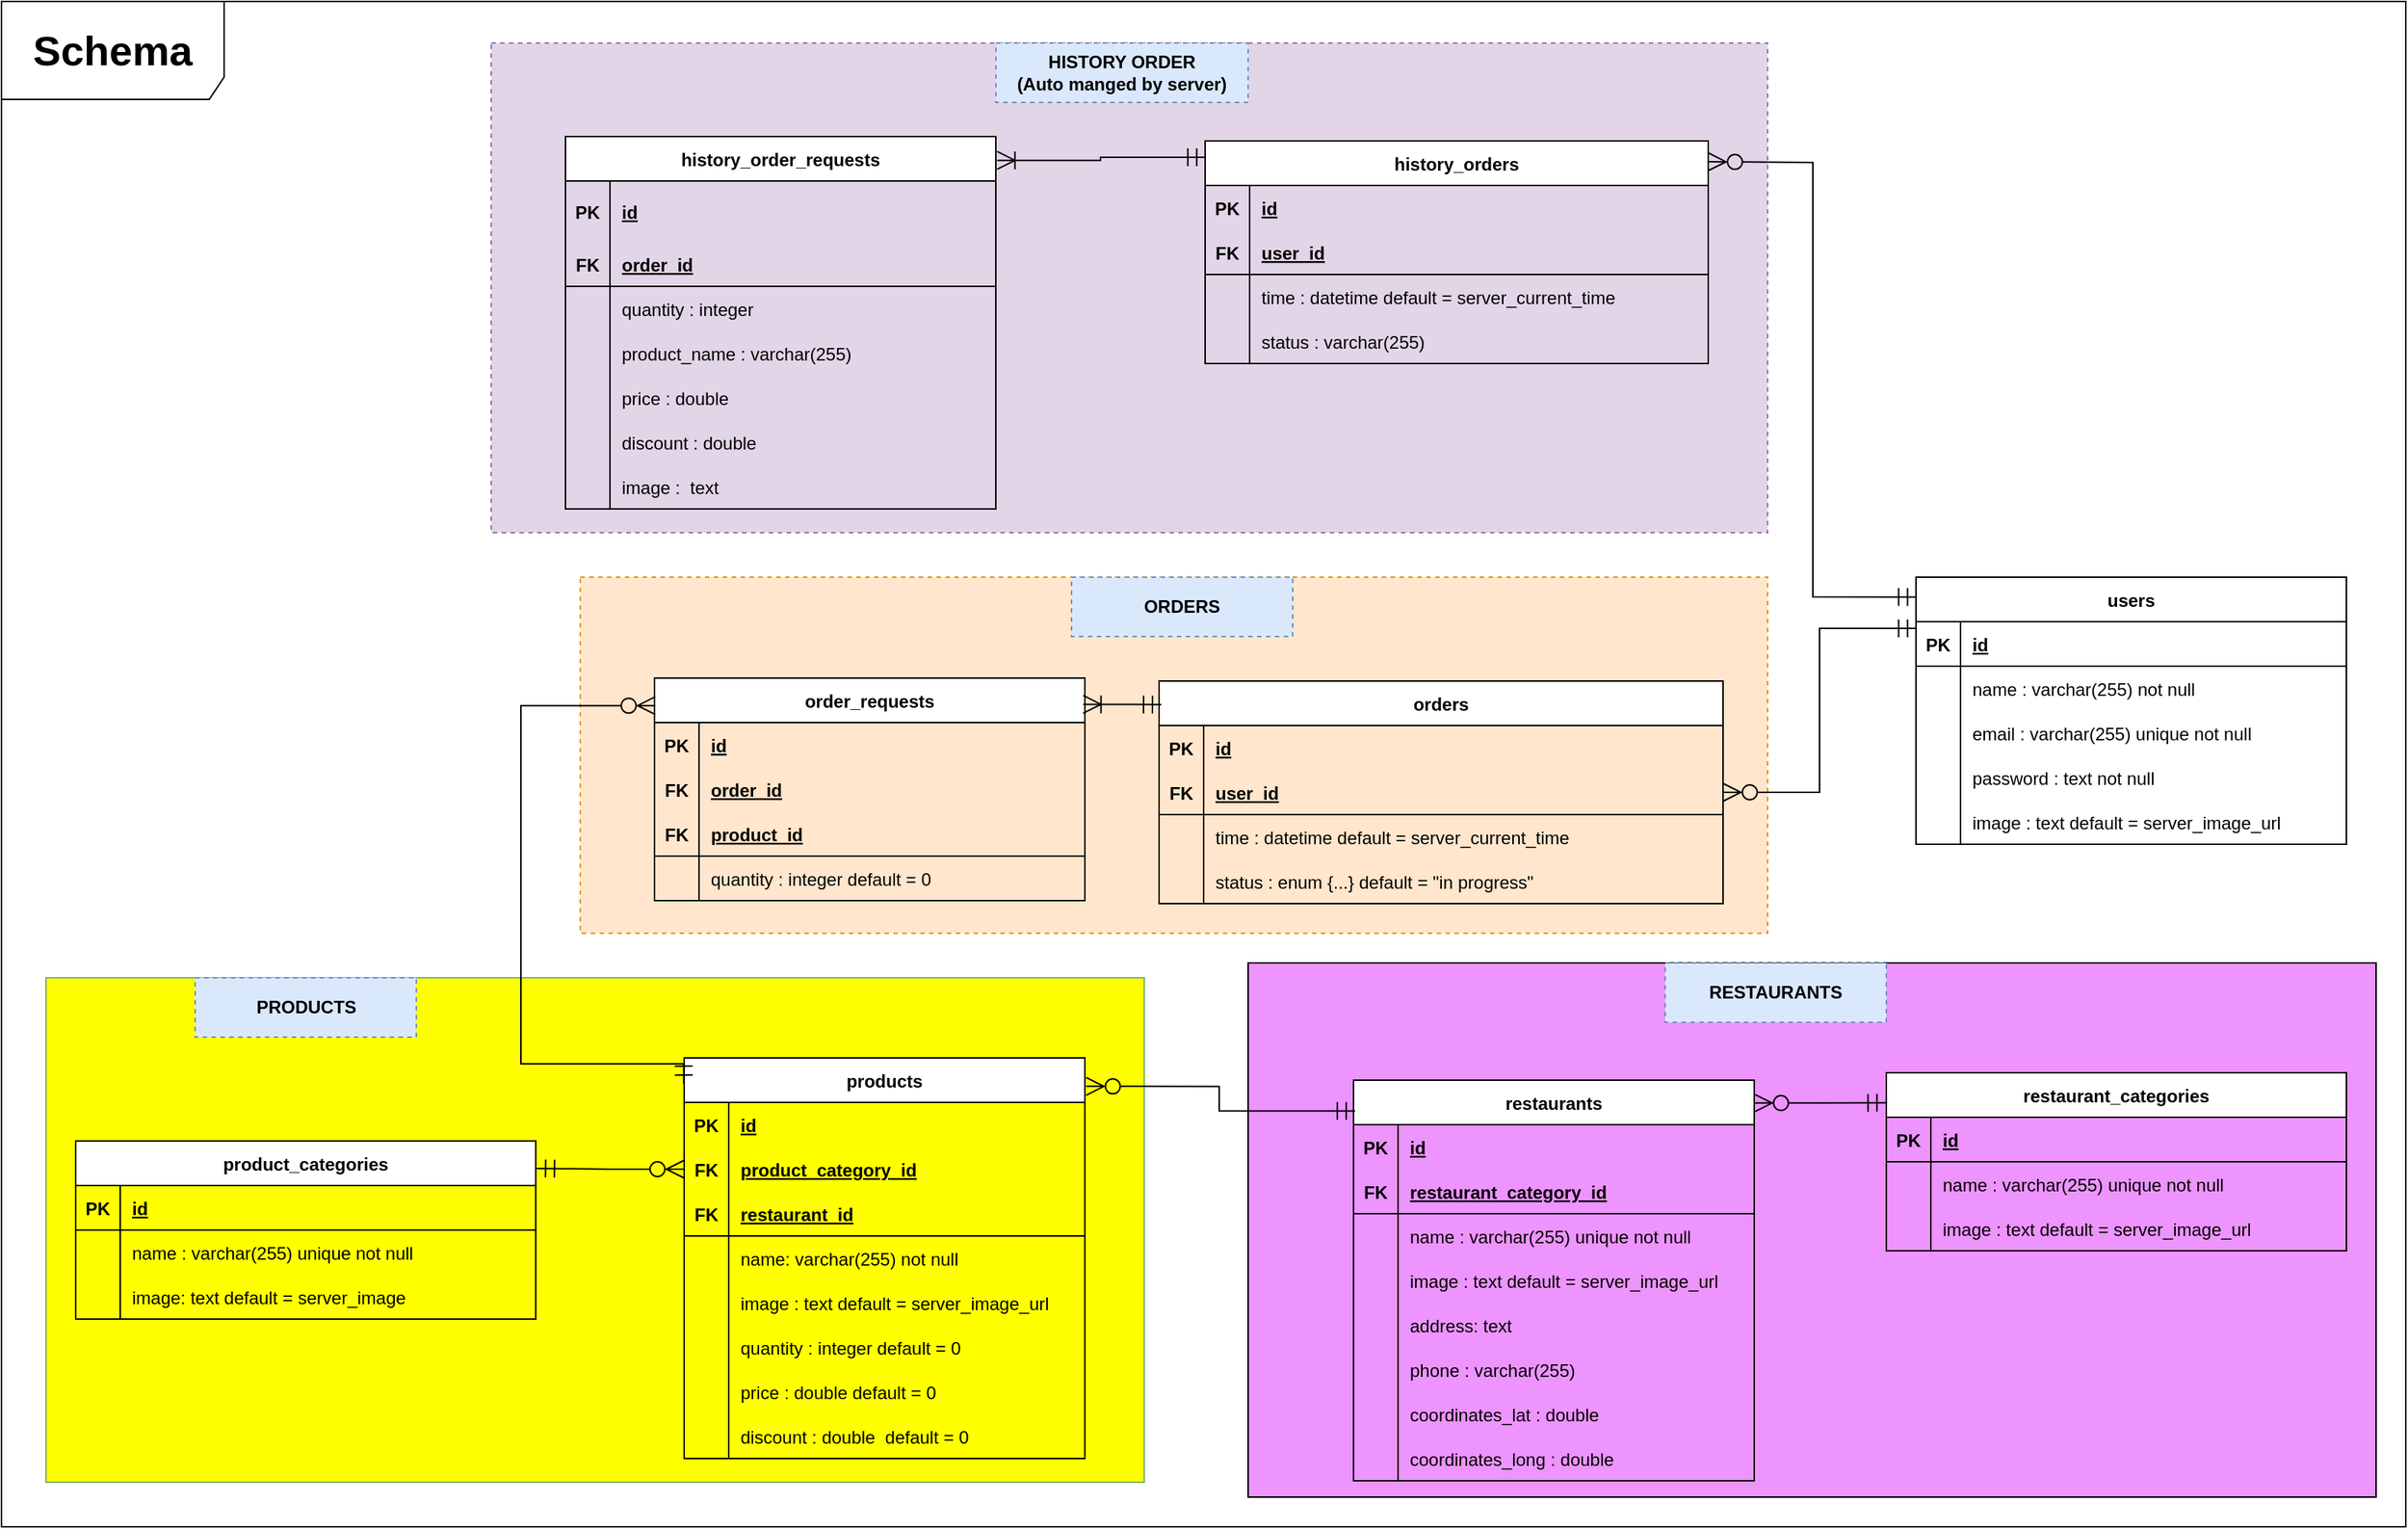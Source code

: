 <mxfile version="20.6.1" type="device" pages="3"><diagram id="rxgJX3m1e5l9Tr2JMqV3" name="DB_schema"><mxGraphModel dx="1449" dy="1509" grid="1" gridSize="10" guides="1" tooltips="1" connect="1" arrows="1" fold="1" page="1" pageScale="1" pageWidth="850" pageHeight="1100" math="0" shadow="0"><root><mxCell id="0"/><mxCell id="1" parent="0"/><mxCell id="3dwuZaxaHKt-FHTCbZ8F-1" value="&lt;b&gt;Schema&lt;/b&gt;" style="shape=umlFrame;whiteSpace=wrap;html=1;fontSize=28;fontColor=#000000;fillColor=#FFFFFF;width=150;height=66;" parent="1" vertex="1"><mxGeometry x="-270" y="-268" width="1620" height="1028" as="geometry"/></mxCell><mxCell id="DB7aBFzgUM4QBAOaMYTH-6" value="" style="rounded=0;whiteSpace=wrap;html=1;fontSize=10;fontColor=#000000;fillColor=#ED94FF;" parent="1" vertex="1"><mxGeometry x="570" y="380" width="760" height="360" as="geometry"/></mxCell><mxCell id="DB7aBFzgUM4QBAOaMYTH-2" value="" style="rounded=0;whiteSpace=wrap;html=1;fontSize=10;fillColor=#FFFF00;strokeColor=#82b366;" parent="1" vertex="1"><mxGeometry x="-240" y="390" width="740" height="340" as="geometry"/></mxCell><mxCell id="ntxA2FU7xu529jy43983-228" value="" style="rounded=0;whiteSpace=wrap;html=1;fillColor=#ffe6cc;dashed=1;strokeColor=#d79b00;" parent="1" vertex="1"><mxGeometry x="120" y="120" width="800" height="240" as="geometry"/></mxCell><mxCell id="ntxA2FU7xu529jy43983-1" value="users" style="shape=table;startSize=30;container=1;collapsible=1;childLayout=tableLayout;fixedRows=1;rowLines=0;fontStyle=1;align=center;resizeLast=1;" parent="1" vertex="1"><mxGeometry x="1020" y="120" width="290" height="180" as="geometry"/></mxCell><mxCell id="ntxA2FU7xu529jy43983-5" value="" style="shape=tableRow;horizontal=0;startSize=0;swimlaneHead=0;swimlaneBody=0;fillColor=none;collapsible=0;dropTarget=0;points=[[0,0.5],[1,0.5]];portConstraint=eastwest;top=0;left=0;right=0;bottom=1;" parent="ntxA2FU7xu529jy43983-1" vertex="1"><mxGeometry y="30" width="290" height="30" as="geometry"/></mxCell><mxCell id="ntxA2FU7xu529jy43983-6" value="PK" style="shape=partialRectangle;connectable=0;fillColor=none;top=0;left=0;bottom=0;right=0;fontStyle=1;overflow=hidden;" parent="ntxA2FU7xu529jy43983-5" vertex="1"><mxGeometry width="30" height="30" as="geometry"><mxRectangle width="30" height="30" as="alternateBounds"/></mxGeometry></mxCell><mxCell id="ntxA2FU7xu529jy43983-7" value="id" style="shape=partialRectangle;connectable=0;fillColor=none;top=0;left=0;bottom=0;right=0;align=left;spacingLeft=6;fontStyle=5;overflow=hidden;" parent="ntxA2FU7xu529jy43983-5" vertex="1"><mxGeometry x="30" width="260" height="30" as="geometry"><mxRectangle width="260" height="30" as="alternateBounds"/></mxGeometry></mxCell><mxCell id="ntxA2FU7xu529jy43983-8" value="" style="shape=tableRow;horizontal=0;startSize=0;swimlaneHead=0;swimlaneBody=0;fillColor=none;collapsible=0;dropTarget=0;points=[[0,0.5],[1,0.5]];portConstraint=eastwest;top=0;left=0;right=0;bottom=0;" parent="ntxA2FU7xu529jy43983-1" vertex="1"><mxGeometry y="60" width="290" height="30" as="geometry"/></mxCell><mxCell id="ntxA2FU7xu529jy43983-9" value="" style="shape=partialRectangle;connectable=0;fillColor=none;top=0;left=0;bottom=0;right=0;editable=1;overflow=hidden;" parent="ntxA2FU7xu529jy43983-8" vertex="1"><mxGeometry width="30" height="30" as="geometry"><mxRectangle width="30" height="30" as="alternateBounds"/></mxGeometry></mxCell><mxCell id="ntxA2FU7xu529jy43983-10" value="name : varchar(255) not null" style="shape=partialRectangle;connectable=0;fillColor=none;top=0;left=0;bottom=0;right=0;align=left;spacingLeft=6;overflow=hidden;" parent="ntxA2FU7xu529jy43983-8" vertex="1"><mxGeometry x="30" width="260" height="30" as="geometry"><mxRectangle width="260" height="30" as="alternateBounds"/></mxGeometry></mxCell><mxCell id="ntxA2FU7xu529jy43983-11" value="" style="shape=tableRow;horizontal=0;startSize=0;swimlaneHead=0;swimlaneBody=0;fillColor=none;collapsible=0;dropTarget=0;points=[[0,0.5],[1,0.5]];portConstraint=eastwest;top=0;left=0;right=0;bottom=0;" parent="ntxA2FU7xu529jy43983-1" vertex="1"><mxGeometry y="90" width="290" height="30" as="geometry"/></mxCell><mxCell id="ntxA2FU7xu529jy43983-12" value="" style="shape=partialRectangle;connectable=0;fillColor=none;top=0;left=0;bottom=0;right=0;editable=1;overflow=hidden;" parent="ntxA2FU7xu529jy43983-11" vertex="1"><mxGeometry width="30" height="30" as="geometry"><mxRectangle width="30" height="30" as="alternateBounds"/></mxGeometry></mxCell><mxCell id="ntxA2FU7xu529jy43983-13" value="email : varchar(255) unique not null" style="shape=partialRectangle;connectable=0;fillColor=none;top=0;left=0;bottom=0;right=0;align=left;spacingLeft=6;overflow=hidden;" parent="ntxA2FU7xu529jy43983-11" vertex="1"><mxGeometry x="30" width="260" height="30" as="geometry"><mxRectangle width="260" height="30" as="alternateBounds"/></mxGeometry></mxCell><mxCell id="ntxA2FU7xu529jy43983-27" value="" style="shape=tableRow;horizontal=0;startSize=0;swimlaneHead=0;swimlaneBody=0;fillColor=none;collapsible=0;dropTarget=0;points=[[0,0.5],[1,0.5]];portConstraint=eastwest;top=0;left=0;right=0;bottom=0;" parent="ntxA2FU7xu529jy43983-1" vertex="1"><mxGeometry y="120" width="290" height="30" as="geometry"/></mxCell><mxCell id="ntxA2FU7xu529jy43983-28" value="" style="shape=partialRectangle;connectable=0;fillColor=none;top=0;left=0;bottom=0;right=0;editable=1;overflow=hidden;" parent="ntxA2FU7xu529jy43983-27" vertex="1"><mxGeometry width="30" height="30" as="geometry"><mxRectangle width="30" height="30" as="alternateBounds"/></mxGeometry></mxCell><mxCell id="ntxA2FU7xu529jy43983-29" value="password : text not null" style="shape=partialRectangle;connectable=0;fillColor=none;top=0;left=0;bottom=0;right=0;align=left;spacingLeft=6;overflow=hidden;" parent="ntxA2FU7xu529jy43983-27" vertex="1"><mxGeometry x="30" width="260" height="30" as="geometry"><mxRectangle width="260" height="30" as="alternateBounds"/></mxGeometry></mxCell><mxCell id="ntxA2FU7xu529jy43983-174" value="" style="shape=tableRow;horizontal=0;startSize=0;swimlaneHead=0;swimlaneBody=0;fillColor=none;collapsible=0;dropTarget=0;points=[[0,0.5],[1,0.5]];portConstraint=eastwest;top=0;left=0;right=0;bottom=0;" parent="ntxA2FU7xu529jy43983-1" vertex="1"><mxGeometry y="150" width="290" height="30" as="geometry"/></mxCell><mxCell id="ntxA2FU7xu529jy43983-175" value="" style="shape=partialRectangle;connectable=0;fillColor=none;top=0;left=0;bottom=0;right=0;editable=1;overflow=hidden;" parent="ntxA2FU7xu529jy43983-174" vertex="1"><mxGeometry width="30" height="30" as="geometry"><mxRectangle width="30" height="30" as="alternateBounds"/></mxGeometry></mxCell><mxCell id="ntxA2FU7xu529jy43983-176" value="image : text default = server_image_url" style="shape=partialRectangle;connectable=0;fillColor=none;top=0;left=0;bottom=0;right=0;align=left;spacingLeft=6;overflow=hidden;" parent="ntxA2FU7xu529jy43983-174" vertex="1"><mxGeometry x="30" width="260" height="30" as="geometry"><mxRectangle width="260" height="30" as="alternateBounds"/></mxGeometry></mxCell><mxCell id="ntxA2FU7xu529jy43983-57" value="restaurant_categories" style="shape=table;startSize=30;container=1;collapsible=1;childLayout=tableLayout;fixedRows=1;rowLines=0;fontStyle=1;align=center;resizeLast=1;" parent="1" vertex="1"><mxGeometry x="1000" y="454" width="310" height="120" as="geometry"/></mxCell><mxCell id="ntxA2FU7xu529jy43983-61" value="" style="shape=tableRow;horizontal=0;startSize=0;swimlaneHead=0;swimlaneBody=0;fillColor=none;collapsible=0;dropTarget=0;points=[[0,0.5],[1,0.5]];portConstraint=eastwest;top=0;left=0;right=0;bottom=1;" parent="ntxA2FU7xu529jy43983-57" vertex="1"><mxGeometry y="30" width="310" height="30" as="geometry"/></mxCell><mxCell id="ntxA2FU7xu529jy43983-62" value="PK" style="shape=partialRectangle;connectable=0;fillColor=none;top=0;left=0;bottom=0;right=0;fontStyle=1;overflow=hidden;" parent="ntxA2FU7xu529jy43983-61" vertex="1"><mxGeometry width="30" height="30" as="geometry"><mxRectangle width="30" height="30" as="alternateBounds"/></mxGeometry></mxCell><mxCell id="ntxA2FU7xu529jy43983-63" value="id" style="shape=partialRectangle;connectable=0;fillColor=none;top=0;left=0;bottom=0;right=0;align=left;spacingLeft=6;fontStyle=5;overflow=hidden;" parent="ntxA2FU7xu529jy43983-61" vertex="1"><mxGeometry x="30" width="280" height="30" as="geometry"><mxRectangle width="280" height="30" as="alternateBounds"/></mxGeometry></mxCell><mxCell id="ntxA2FU7xu529jy43983-67" value="" style="shape=tableRow;horizontal=0;startSize=0;swimlaneHead=0;swimlaneBody=0;fillColor=none;collapsible=0;dropTarget=0;points=[[0,0.5],[1,0.5]];portConstraint=eastwest;top=0;left=0;right=0;bottom=0;" parent="ntxA2FU7xu529jy43983-57" vertex="1"><mxGeometry y="60" width="310" height="30" as="geometry"/></mxCell><mxCell id="ntxA2FU7xu529jy43983-68" value="" style="shape=partialRectangle;connectable=0;fillColor=none;top=0;left=0;bottom=0;right=0;editable=1;overflow=hidden;" parent="ntxA2FU7xu529jy43983-67" vertex="1"><mxGeometry width="30" height="30" as="geometry"><mxRectangle width="30" height="30" as="alternateBounds"/></mxGeometry></mxCell><mxCell id="ntxA2FU7xu529jy43983-69" value="name : varchar(255) unique not null" style="shape=partialRectangle;connectable=0;fillColor=none;top=0;left=0;bottom=0;right=0;align=left;spacingLeft=6;overflow=hidden;" parent="ntxA2FU7xu529jy43983-67" vertex="1"><mxGeometry x="30" width="280" height="30" as="geometry"><mxRectangle width="280" height="30" as="alternateBounds"/></mxGeometry></mxCell><mxCell id="ntxA2FU7xu529jy43983-129" value="" style="shape=tableRow;horizontal=0;startSize=0;swimlaneHead=0;swimlaneBody=0;fillColor=none;collapsible=0;dropTarget=0;points=[[0,0.5],[1,0.5]];portConstraint=eastwest;top=0;left=0;right=0;bottom=0;" parent="ntxA2FU7xu529jy43983-57" vertex="1"><mxGeometry y="90" width="310" height="30" as="geometry"/></mxCell><mxCell id="ntxA2FU7xu529jy43983-130" value="" style="shape=partialRectangle;connectable=0;fillColor=none;top=0;left=0;bottom=0;right=0;editable=1;overflow=hidden;" parent="ntxA2FU7xu529jy43983-129" vertex="1"><mxGeometry width="30" height="30" as="geometry"><mxRectangle width="30" height="30" as="alternateBounds"/></mxGeometry></mxCell><mxCell id="ntxA2FU7xu529jy43983-131" value="image : text default = server_image_url" style="shape=partialRectangle;connectable=0;fillColor=none;top=0;left=0;bottom=0;right=0;align=left;spacingLeft=6;overflow=hidden;" parent="ntxA2FU7xu529jy43983-129" vertex="1"><mxGeometry x="30" width="280" height="30" as="geometry"><mxRectangle width="280" height="30" as="alternateBounds"/></mxGeometry></mxCell><mxCell id="ntxA2FU7xu529jy43983-93" value="restaurants" style="shape=table;startSize=30;container=1;collapsible=1;childLayout=tableLayout;fixedRows=1;rowLines=0;fontStyle=1;align=center;resizeLast=1;" parent="1" vertex="1"><mxGeometry x="641" y="459" width="270" height="270" as="geometry"/></mxCell><mxCell id="ntxA2FU7xu529jy43983-94" value="" style="shape=tableRow;horizontal=0;startSize=0;swimlaneHead=0;swimlaneBody=0;fillColor=none;collapsible=0;dropTarget=0;points=[[0,0.5],[1,0.5]];portConstraint=eastwest;top=0;left=0;right=0;bottom=0;" parent="ntxA2FU7xu529jy43983-93" vertex="1"><mxGeometry y="30" width="270" height="30" as="geometry"/></mxCell><mxCell id="ntxA2FU7xu529jy43983-95" value="PK" style="shape=partialRectangle;connectable=0;fillColor=none;top=0;left=0;bottom=0;right=0;fontStyle=1;overflow=hidden;" parent="ntxA2FU7xu529jy43983-94" vertex="1"><mxGeometry width="30" height="30" as="geometry"><mxRectangle width="30" height="30" as="alternateBounds"/></mxGeometry></mxCell><mxCell id="ntxA2FU7xu529jy43983-96" value="id" style="shape=partialRectangle;connectable=0;fillColor=none;top=0;left=0;bottom=0;right=0;align=left;spacingLeft=6;fontStyle=5;overflow=hidden;" parent="ntxA2FU7xu529jy43983-94" vertex="1"><mxGeometry x="30" width="240" height="30" as="geometry"><mxRectangle width="240" height="30" as="alternateBounds"/></mxGeometry></mxCell><mxCell id="ntxA2FU7xu529jy43983-97" value="" style="shape=tableRow;horizontal=0;startSize=0;swimlaneHead=0;swimlaneBody=0;fillColor=none;collapsible=0;dropTarget=0;points=[[0,0.5],[1,0.5]];portConstraint=eastwest;top=0;left=0;right=0;bottom=1;" parent="ntxA2FU7xu529jy43983-93" vertex="1"><mxGeometry y="60" width="270" height="30" as="geometry"/></mxCell><mxCell id="ntxA2FU7xu529jy43983-98" value="FK" style="shape=partialRectangle;connectable=0;fillColor=none;top=0;left=0;bottom=0;right=0;fontStyle=1;overflow=hidden;" parent="ntxA2FU7xu529jy43983-97" vertex="1"><mxGeometry width="30" height="30" as="geometry"><mxRectangle width="30" height="30" as="alternateBounds"/></mxGeometry></mxCell><mxCell id="ntxA2FU7xu529jy43983-99" value="restaurant_category_id" style="shape=partialRectangle;connectable=0;fillColor=none;top=0;left=0;bottom=0;right=0;align=left;spacingLeft=6;fontStyle=5;overflow=hidden;" parent="ntxA2FU7xu529jy43983-97" vertex="1"><mxGeometry x="30" width="240" height="30" as="geometry"><mxRectangle width="240" height="30" as="alternateBounds"/></mxGeometry></mxCell><mxCell id="ntxA2FU7xu529jy43983-100" value="" style="shape=tableRow;horizontal=0;startSize=0;swimlaneHead=0;swimlaneBody=0;fillColor=none;collapsible=0;dropTarget=0;points=[[0,0.5],[1,0.5]];portConstraint=eastwest;top=0;left=0;right=0;bottom=0;" parent="ntxA2FU7xu529jy43983-93" vertex="1"><mxGeometry y="90" width="270" height="30" as="geometry"/></mxCell><mxCell id="ntxA2FU7xu529jy43983-101" value="" style="shape=partialRectangle;connectable=0;fillColor=none;top=0;left=0;bottom=0;right=0;editable=1;overflow=hidden;" parent="ntxA2FU7xu529jy43983-100" vertex="1"><mxGeometry width="30" height="30" as="geometry"><mxRectangle width="30" height="30" as="alternateBounds"/></mxGeometry></mxCell><mxCell id="ntxA2FU7xu529jy43983-102" value="name : varchar(255) unique not null" style="shape=partialRectangle;connectable=0;fillColor=none;top=0;left=0;bottom=0;right=0;align=left;spacingLeft=6;overflow=hidden;" parent="ntxA2FU7xu529jy43983-100" vertex="1"><mxGeometry x="30" width="240" height="30" as="geometry"><mxRectangle width="240" height="30" as="alternateBounds"/></mxGeometry></mxCell><mxCell id="ntxA2FU7xu529jy43983-171" value="" style="shape=tableRow;horizontal=0;startSize=0;swimlaneHead=0;swimlaneBody=0;fillColor=none;collapsible=0;dropTarget=0;points=[[0,0.5],[1,0.5]];portConstraint=eastwest;top=0;left=0;right=0;bottom=0;" parent="ntxA2FU7xu529jy43983-93" vertex="1"><mxGeometry y="120" width="270" height="30" as="geometry"/></mxCell><mxCell id="ntxA2FU7xu529jy43983-172" value="" style="shape=partialRectangle;connectable=0;fillColor=none;top=0;left=0;bottom=0;right=0;editable=1;overflow=hidden;" parent="ntxA2FU7xu529jy43983-171" vertex="1"><mxGeometry width="30" height="30" as="geometry"><mxRectangle width="30" height="30" as="alternateBounds"/></mxGeometry></mxCell><mxCell id="ntxA2FU7xu529jy43983-173" value="image : text default = server_image_url" style="shape=partialRectangle;connectable=0;fillColor=none;top=0;left=0;bottom=0;right=0;align=left;spacingLeft=6;overflow=hidden;" parent="ntxA2FU7xu529jy43983-171" vertex="1"><mxGeometry x="30" width="240" height="30" as="geometry"><mxRectangle width="240" height="30" as="alternateBounds"/></mxGeometry></mxCell><mxCell id="ntxA2FU7xu529jy43983-103" value="" style="shape=tableRow;horizontal=0;startSize=0;swimlaneHead=0;swimlaneBody=0;fillColor=none;collapsible=0;dropTarget=0;points=[[0,0.5],[1,0.5]];portConstraint=eastwest;top=0;left=0;right=0;bottom=0;" parent="ntxA2FU7xu529jy43983-93" vertex="1"><mxGeometry y="150" width="270" height="30" as="geometry"/></mxCell><mxCell id="ntxA2FU7xu529jy43983-104" value="" style="shape=partialRectangle;connectable=0;fillColor=none;top=0;left=0;bottom=0;right=0;editable=1;overflow=hidden;" parent="ntxA2FU7xu529jy43983-103" vertex="1"><mxGeometry width="30" height="30" as="geometry"><mxRectangle width="30" height="30" as="alternateBounds"/></mxGeometry></mxCell><mxCell id="ntxA2FU7xu529jy43983-105" value="address: text" style="shape=partialRectangle;connectable=0;fillColor=none;top=0;left=0;bottom=0;right=0;align=left;spacingLeft=6;overflow=hidden;" parent="ntxA2FU7xu529jy43983-103" vertex="1"><mxGeometry x="30" width="240" height="30" as="geometry"><mxRectangle width="240" height="30" as="alternateBounds"/></mxGeometry></mxCell><mxCell id="ntxA2FU7xu529jy43983-106" value="" style="shape=tableRow;horizontal=0;startSize=0;swimlaneHead=0;swimlaneBody=0;fillColor=none;collapsible=0;dropTarget=0;points=[[0,0.5],[1,0.5]];portConstraint=eastwest;top=0;left=0;right=0;bottom=0;" parent="ntxA2FU7xu529jy43983-93" vertex="1"><mxGeometry y="180" width="270" height="30" as="geometry"/></mxCell><mxCell id="ntxA2FU7xu529jy43983-107" value="" style="shape=partialRectangle;connectable=0;fillColor=none;top=0;left=0;bottom=0;right=0;editable=1;overflow=hidden;" parent="ntxA2FU7xu529jy43983-106" vertex="1"><mxGeometry width="30" height="30" as="geometry"><mxRectangle width="30" height="30" as="alternateBounds"/></mxGeometry></mxCell><mxCell id="ntxA2FU7xu529jy43983-108" value="phone : varchar(255)" style="shape=partialRectangle;connectable=0;fillColor=none;top=0;left=0;bottom=0;right=0;align=left;spacingLeft=6;overflow=hidden;" parent="ntxA2FU7xu529jy43983-106" vertex="1"><mxGeometry x="30" width="240" height="30" as="geometry"><mxRectangle width="240" height="30" as="alternateBounds"/></mxGeometry></mxCell><mxCell id="ntxA2FU7xu529jy43983-109" value="" style="shape=tableRow;horizontal=0;startSize=0;swimlaneHead=0;swimlaneBody=0;fillColor=none;collapsible=0;dropTarget=0;points=[[0,0.5],[1,0.5]];portConstraint=eastwest;top=0;left=0;right=0;bottom=0;" parent="ntxA2FU7xu529jy43983-93" vertex="1"><mxGeometry y="210" width="270" height="30" as="geometry"/></mxCell><mxCell id="ntxA2FU7xu529jy43983-110" value="" style="shape=partialRectangle;connectable=0;fillColor=none;top=0;left=0;bottom=0;right=0;editable=1;overflow=hidden;" parent="ntxA2FU7xu529jy43983-109" vertex="1"><mxGeometry width="30" height="30" as="geometry"><mxRectangle width="30" height="30" as="alternateBounds"/></mxGeometry></mxCell><mxCell id="ntxA2FU7xu529jy43983-111" value="coordinates_lat : double" style="shape=partialRectangle;connectable=0;fillColor=none;top=0;left=0;bottom=0;right=0;align=left;spacingLeft=6;overflow=hidden;" parent="ntxA2FU7xu529jy43983-109" vertex="1"><mxGeometry x="30" width="240" height="30" as="geometry"><mxRectangle width="240" height="30" as="alternateBounds"/></mxGeometry></mxCell><mxCell id="ntxA2FU7xu529jy43983-112" value="" style="shape=tableRow;horizontal=0;startSize=0;swimlaneHead=0;swimlaneBody=0;fillColor=none;collapsible=0;dropTarget=0;points=[[0,0.5],[1,0.5]];portConstraint=eastwest;top=0;left=0;right=0;bottom=0;" parent="ntxA2FU7xu529jy43983-93" vertex="1"><mxGeometry y="240" width="270" height="30" as="geometry"/></mxCell><mxCell id="ntxA2FU7xu529jy43983-113" value="" style="shape=partialRectangle;connectable=0;fillColor=none;top=0;left=0;bottom=0;right=0;editable=1;overflow=hidden;" parent="ntxA2FU7xu529jy43983-112" vertex="1"><mxGeometry width="30" height="30" as="geometry"><mxRectangle width="30" height="30" as="alternateBounds"/></mxGeometry></mxCell><mxCell id="ntxA2FU7xu529jy43983-114" value="coordinates_long : double" style="shape=partialRectangle;connectable=0;fillColor=none;top=0;left=0;bottom=0;right=0;align=left;spacingLeft=6;overflow=hidden;" parent="ntxA2FU7xu529jy43983-112" vertex="1"><mxGeometry x="30" width="240" height="30" as="geometry"><mxRectangle width="240" height="30" as="alternateBounds"/></mxGeometry></mxCell><mxCell id="ntxA2FU7xu529jy43983-116" value="orders" style="shape=table;startSize=30;container=1;collapsible=1;childLayout=tableLayout;fixedRows=1;rowLines=0;fontStyle=1;align=center;resizeLast=1;" parent="1" vertex="1"><mxGeometry x="510" y="190" width="380" height="150" as="geometry"/></mxCell><mxCell id="ntxA2FU7xu529jy43983-117" value="" style="shape=tableRow;horizontal=0;startSize=0;swimlaneHead=0;swimlaneBody=0;fillColor=none;collapsible=0;dropTarget=0;points=[[0,0.5],[1,0.5]];portConstraint=eastwest;top=0;left=0;right=0;bottom=0;" parent="ntxA2FU7xu529jy43983-116" vertex="1"><mxGeometry y="30" width="380" height="30" as="geometry"/></mxCell><mxCell id="ntxA2FU7xu529jy43983-118" value="PK" style="shape=partialRectangle;connectable=0;fillColor=none;top=0;left=0;bottom=0;right=0;fontStyle=1;overflow=hidden;" parent="ntxA2FU7xu529jy43983-117" vertex="1"><mxGeometry width="30" height="30" as="geometry"><mxRectangle width="30" height="30" as="alternateBounds"/></mxGeometry></mxCell><mxCell id="ntxA2FU7xu529jy43983-119" value="id" style="shape=partialRectangle;connectable=0;fillColor=none;top=0;left=0;bottom=0;right=0;align=left;spacingLeft=6;fontStyle=5;overflow=hidden;" parent="ntxA2FU7xu529jy43983-117" vertex="1"><mxGeometry x="30" width="350" height="30" as="geometry"><mxRectangle width="350" height="30" as="alternateBounds"/></mxGeometry></mxCell><mxCell id="ntxA2FU7xu529jy43983-120" value="" style="shape=tableRow;horizontal=0;startSize=0;swimlaneHead=0;swimlaneBody=0;fillColor=none;collapsible=0;dropTarget=0;points=[[0,0.5],[1,0.5]];portConstraint=eastwest;top=0;left=0;right=0;bottom=1;" parent="ntxA2FU7xu529jy43983-116" vertex="1"><mxGeometry y="60" width="380" height="30" as="geometry"/></mxCell><mxCell id="ntxA2FU7xu529jy43983-121" value="FK" style="shape=partialRectangle;connectable=0;fillColor=none;top=0;left=0;bottom=0;right=0;fontStyle=1;overflow=hidden;" parent="ntxA2FU7xu529jy43983-120" vertex="1"><mxGeometry width="30" height="30" as="geometry"><mxRectangle width="30" height="30" as="alternateBounds"/></mxGeometry></mxCell><mxCell id="ntxA2FU7xu529jy43983-122" value="user_id" style="shape=partialRectangle;connectable=0;fillColor=none;top=0;left=0;bottom=0;right=0;align=left;spacingLeft=6;fontStyle=5;overflow=hidden;" parent="ntxA2FU7xu529jy43983-120" vertex="1"><mxGeometry x="30" width="350" height="30" as="geometry"><mxRectangle width="350" height="30" as="alternateBounds"/></mxGeometry></mxCell><mxCell id="ntxA2FU7xu529jy43983-123" value="" style="shape=tableRow;horizontal=0;startSize=0;swimlaneHead=0;swimlaneBody=0;fillColor=none;collapsible=0;dropTarget=0;points=[[0,0.5],[1,0.5]];portConstraint=eastwest;top=0;left=0;right=0;bottom=0;" parent="ntxA2FU7xu529jy43983-116" vertex="1"><mxGeometry y="90" width="380" height="30" as="geometry"/></mxCell><mxCell id="ntxA2FU7xu529jy43983-124" value="" style="shape=partialRectangle;connectable=0;fillColor=none;top=0;left=0;bottom=0;right=0;editable=1;overflow=hidden;" parent="ntxA2FU7xu529jy43983-123" vertex="1"><mxGeometry width="30" height="30" as="geometry"><mxRectangle width="30" height="30" as="alternateBounds"/></mxGeometry></mxCell><mxCell id="ntxA2FU7xu529jy43983-125" value="time : datetime default = server_current_time" style="shape=partialRectangle;connectable=0;fillColor=none;top=0;left=0;bottom=0;right=0;align=left;spacingLeft=6;overflow=hidden;" parent="ntxA2FU7xu529jy43983-123" vertex="1"><mxGeometry x="30" width="350" height="30" as="geometry"><mxRectangle width="350" height="30" as="alternateBounds"/></mxGeometry></mxCell><mxCell id="ntxA2FU7xu529jy43983-262" value="" style="shape=tableRow;horizontal=0;startSize=0;swimlaneHead=0;swimlaneBody=0;fillColor=none;collapsible=0;dropTarget=0;points=[[0,0.5],[1,0.5]];portConstraint=eastwest;top=0;left=0;right=0;bottom=0;" parent="ntxA2FU7xu529jy43983-116" vertex="1"><mxGeometry y="120" width="380" height="30" as="geometry"/></mxCell><mxCell id="ntxA2FU7xu529jy43983-263" value="" style="shape=partialRectangle;connectable=0;fillColor=none;top=0;left=0;bottom=0;right=0;editable=1;overflow=hidden;" parent="ntxA2FU7xu529jy43983-262" vertex="1"><mxGeometry width="30" height="30" as="geometry"><mxRectangle width="30" height="30" as="alternateBounds"/></mxGeometry></mxCell><mxCell id="ntxA2FU7xu529jy43983-264" value="status : enum {...} default = &quot;in progress&quot;" style="shape=partialRectangle;connectable=0;fillColor=none;top=0;left=0;bottom=0;right=0;align=left;spacingLeft=6;overflow=hidden;" parent="ntxA2FU7xu529jy43983-262" vertex="1"><mxGeometry x="30" width="350" height="30" as="geometry"><mxRectangle width="350" height="30" as="alternateBounds"/></mxGeometry></mxCell><mxCell id="ntxA2FU7xu529jy43983-132" value="products" style="shape=table;startSize=30;container=1;collapsible=1;childLayout=tableLayout;fixedRows=1;rowLines=0;fontStyle=1;align=center;resizeLast=1;" parent="1" vertex="1"><mxGeometry x="190" y="444" width="270" height="270" as="geometry"/></mxCell><mxCell id="ntxA2FU7xu529jy43983-133" value="" style="shape=tableRow;horizontal=0;startSize=0;swimlaneHead=0;swimlaneBody=0;fillColor=none;collapsible=0;dropTarget=0;points=[[0,0.5],[1,0.5]];portConstraint=eastwest;top=0;left=0;right=0;bottom=0;" parent="ntxA2FU7xu529jy43983-132" vertex="1"><mxGeometry y="30" width="270" height="30" as="geometry"/></mxCell><mxCell id="ntxA2FU7xu529jy43983-134" value="PK" style="shape=partialRectangle;connectable=0;fillColor=none;top=0;left=0;bottom=0;right=0;fontStyle=1;overflow=hidden;" parent="ntxA2FU7xu529jy43983-133" vertex="1"><mxGeometry width="30" height="30" as="geometry"><mxRectangle width="30" height="30" as="alternateBounds"/></mxGeometry></mxCell><mxCell id="ntxA2FU7xu529jy43983-135" value="id" style="shape=partialRectangle;connectable=0;fillColor=none;top=0;left=0;bottom=0;right=0;align=left;spacingLeft=6;fontStyle=5;overflow=hidden;" parent="ntxA2FU7xu529jy43983-133" vertex="1"><mxGeometry x="30" width="240" height="30" as="geometry"><mxRectangle width="240" height="30" as="alternateBounds"/></mxGeometry></mxCell><mxCell id="ntxA2FU7xu529jy43983-168" value="" style="shape=tableRow;horizontal=0;startSize=0;swimlaneHead=0;swimlaneBody=0;fillColor=none;collapsible=0;dropTarget=0;points=[[0,0.5],[1,0.5]];portConstraint=eastwest;top=0;left=0;right=0;bottom=0;" parent="ntxA2FU7xu529jy43983-132" vertex="1"><mxGeometry y="60" width="270" height="30" as="geometry"/></mxCell><mxCell id="ntxA2FU7xu529jy43983-169" value="FK" style="shape=partialRectangle;connectable=0;fillColor=none;top=0;left=0;bottom=0;right=0;fontStyle=1;overflow=hidden;" parent="ntxA2FU7xu529jy43983-168" vertex="1"><mxGeometry width="30" height="30" as="geometry"><mxRectangle width="30" height="30" as="alternateBounds"/></mxGeometry></mxCell><mxCell id="ntxA2FU7xu529jy43983-170" value="product_category_id" style="shape=partialRectangle;connectable=0;fillColor=none;top=0;left=0;bottom=0;right=0;align=left;spacingLeft=6;fontStyle=5;overflow=hidden;" parent="ntxA2FU7xu529jy43983-168" vertex="1"><mxGeometry x="30" width="240" height="30" as="geometry"><mxRectangle width="240" height="30" as="alternateBounds"/></mxGeometry></mxCell><mxCell id="ntxA2FU7xu529jy43983-136" value="" style="shape=tableRow;horizontal=0;startSize=0;swimlaneHead=0;swimlaneBody=0;fillColor=none;collapsible=0;dropTarget=0;points=[[0,0.5],[1,0.5]];portConstraint=eastwest;top=0;left=0;right=0;bottom=1;" parent="ntxA2FU7xu529jy43983-132" vertex="1"><mxGeometry y="90" width="270" height="30" as="geometry"/></mxCell><mxCell id="ntxA2FU7xu529jy43983-137" value="FK" style="shape=partialRectangle;connectable=0;fillColor=none;top=0;left=0;bottom=0;right=0;fontStyle=1;overflow=hidden;" parent="ntxA2FU7xu529jy43983-136" vertex="1"><mxGeometry width="30" height="30" as="geometry"><mxRectangle width="30" height="30" as="alternateBounds"/></mxGeometry></mxCell><mxCell id="ntxA2FU7xu529jy43983-138" value="restaurant_id" style="shape=partialRectangle;connectable=0;fillColor=none;top=0;left=0;bottom=0;right=0;align=left;spacingLeft=6;fontStyle=5;overflow=hidden;" parent="ntxA2FU7xu529jy43983-136" vertex="1"><mxGeometry x="30" width="240" height="30" as="geometry"><mxRectangle width="240" height="30" as="alternateBounds"/></mxGeometry></mxCell><mxCell id="ntxA2FU7xu529jy43983-139" value="" style="shape=tableRow;horizontal=0;startSize=0;swimlaneHead=0;swimlaneBody=0;fillColor=none;collapsible=0;dropTarget=0;points=[[0,0.5],[1,0.5]];portConstraint=eastwest;top=0;left=0;right=0;bottom=0;fontStyle=4" parent="ntxA2FU7xu529jy43983-132" vertex="1"><mxGeometry y="120" width="270" height="30" as="geometry"/></mxCell><mxCell id="ntxA2FU7xu529jy43983-140" value="" style="shape=partialRectangle;connectable=0;fillColor=none;top=0;left=0;bottom=0;right=0;editable=1;overflow=hidden;" parent="ntxA2FU7xu529jy43983-139" vertex="1"><mxGeometry width="30" height="30" as="geometry"><mxRectangle width="30" height="30" as="alternateBounds"/></mxGeometry></mxCell><mxCell id="ntxA2FU7xu529jy43983-141" value="name: varchar(255) not null" style="shape=partialRectangle;connectable=0;fillColor=none;top=0;left=0;bottom=0;right=0;align=left;spacingLeft=6;overflow=hidden;" parent="ntxA2FU7xu529jy43983-139" vertex="1"><mxGeometry x="30" width="240" height="30" as="geometry"><mxRectangle width="240" height="30" as="alternateBounds"/></mxGeometry></mxCell><mxCell id="ntxA2FU7xu529jy43983-142" value="" style="shape=tableRow;horizontal=0;startSize=0;swimlaneHead=0;swimlaneBody=0;fillColor=none;collapsible=0;dropTarget=0;points=[[0,0.5],[1,0.5]];portConstraint=eastwest;top=0;left=0;right=0;bottom=0;" parent="ntxA2FU7xu529jy43983-132" vertex="1"><mxGeometry y="150" width="270" height="30" as="geometry"/></mxCell><mxCell id="ntxA2FU7xu529jy43983-143" value="" style="shape=partialRectangle;connectable=0;fillColor=none;top=0;left=0;bottom=0;right=0;editable=1;overflow=hidden;" parent="ntxA2FU7xu529jy43983-142" vertex="1"><mxGeometry width="30" height="30" as="geometry"><mxRectangle width="30" height="30" as="alternateBounds"/></mxGeometry></mxCell><mxCell id="ntxA2FU7xu529jy43983-144" value="image : text default = server_image_url" style="shape=partialRectangle;connectable=0;fillColor=none;top=0;left=0;bottom=0;right=0;align=left;spacingLeft=6;overflow=hidden;" parent="ntxA2FU7xu529jy43983-142" vertex="1"><mxGeometry x="30" width="240" height="30" as="geometry"><mxRectangle width="240" height="30" as="alternateBounds"/></mxGeometry></mxCell><mxCell id="ntxA2FU7xu529jy43983-187" value="" style="shape=tableRow;horizontal=0;startSize=0;swimlaneHead=0;swimlaneBody=0;fillColor=none;collapsible=0;dropTarget=0;points=[[0,0.5],[1,0.5]];portConstraint=eastwest;top=0;left=0;right=0;bottom=0;" parent="ntxA2FU7xu529jy43983-132" vertex="1"><mxGeometry y="180" width="270" height="30" as="geometry"/></mxCell><mxCell id="ntxA2FU7xu529jy43983-188" value="" style="shape=partialRectangle;connectable=0;fillColor=none;top=0;left=0;bottom=0;right=0;editable=1;overflow=hidden;" parent="ntxA2FU7xu529jy43983-187" vertex="1"><mxGeometry width="30" height="30" as="geometry"><mxRectangle width="30" height="30" as="alternateBounds"/></mxGeometry></mxCell><mxCell id="ntxA2FU7xu529jy43983-189" value="quantity : integer default = 0" style="shape=partialRectangle;connectable=0;fillColor=none;top=0;left=0;bottom=0;right=0;align=left;spacingLeft=6;overflow=hidden;" parent="ntxA2FU7xu529jy43983-187" vertex="1"><mxGeometry x="30" width="240" height="30" as="geometry"><mxRectangle width="240" height="30" as="alternateBounds"/></mxGeometry></mxCell><mxCell id="ntxA2FU7xu529jy43983-146" value="" style="shape=tableRow;horizontal=0;startSize=0;swimlaneHead=0;swimlaneBody=0;fillColor=none;collapsible=0;dropTarget=0;points=[[0,0.5],[1,0.5]];portConstraint=eastwest;top=0;left=0;right=0;bottom=0;" parent="ntxA2FU7xu529jy43983-132" vertex="1"><mxGeometry y="210" width="270" height="30" as="geometry"/></mxCell><mxCell id="ntxA2FU7xu529jy43983-147" value="" style="shape=partialRectangle;connectable=0;fillColor=none;top=0;left=0;bottom=0;right=0;editable=1;overflow=hidden;" parent="ntxA2FU7xu529jy43983-146" vertex="1"><mxGeometry width="30" height="30" as="geometry"><mxRectangle width="30" height="30" as="alternateBounds"/></mxGeometry></mxCell><mxCell id="ntxA2FU7xu529jy43983-148" value="price : double default = 0" style="shape=partialRectangle;connectable=0;fillColor=none;top=0;left=0;bottom=0;right=0;align=left;spacingLeft=6;overflow=hidden;" parent="ntxA2FU7xu529jy43983-146" vertex="1"><mxGeometry x="30" width="240" height="30" as="geometry"><mxRectangle width="240" height="30" as="alternateBounds"/></mxGeometry></mxCell><mxCell id="ntxA2FU7xu529jy43983-149" value="" style="shape=tableRow;horizontal=0;startSize=0;swimlaneHead=0;swimlaneBody=0;fillColor=none;collapsible=0;dropTarget=0;points=[[0,0.5],[1,0.5]];portConstraint=eastwest;top=0;left=0;right=0;bottom=0;" parent="ntxA2FU7xu529jy43983-132" vertex="1"><mxGeometry y="240" width="270" height="30" as="geometry"/></mxCell><mxCell id="ntxA2FU7xu529jy43983-150" value="" style="shape=partialRectangle;connectable=0;fillColor=none;top=0;left=0;bottom=0;right=0;editable=1;overflow=hidden;" parent="ntxA2FU7xu529jy43983-149" vertex="1"><mxGeometry width="30" height="30" as="geometry"><mxRectangle width="30" height="30" as="alternateBounds"/></mxGeometry></mxCell><mxCell id="ntxA2FU7xu529jy43983-151" value="discount : double  default = 0 " style="shape=partialRectangle;connectable=0;fillColor=none;top=0;left=0;bottom=0;right=0;align=left;spacingLeft=6;overflow=hidden;" parent="ntxA2FU7xu529jy43983-149" vertex="1"><mxGeometry x="30" width="240" height="30" as="geometry"><mxRectangle width="240" height="30" as="alternateBounds"/></mxGeometry></mxCell><mxCell id="ntxA2FU7xu529jy43983-155" value="product_categories" style="shape=table;startSize=30;container=1;collapsible=1;childLayout=tableLayout;fixedRows=1;rowLines=0;fontStyle=1;align=center;resizeLast=1;" parent="1" vertex="1"><mxGeometry x="-220" y="500" width="310" height="120" as="geometry"/></mxCell><mxCell id="ntxA2FU7xu529jy43983-156" value="" style="shape=tableRow;horizontal=0;startSize=0;swimlaneHead=0;swimlaneBody=0;fillColor=none;collapsible=0;dropTarget=0;points=[[0,0.5],[1,0.5]];portConstraint=eastwest;top=0;left=0;right=0;bottom=1;" parent="ntxA2FU7xu529jy43983-155" vertex="1"><mxGeometry y="30" width="310" height="30" as="geometry"/></mxCell><mxCell id="ntxA2FU7xu529jy43983-157" value="PK" style="shape=partialRectangle;connectable=0;fillColor=none;top=0;left=0;bottom=0;right=0;fontStyle=1;overflow=hidden;" parent="ntxA2FU7xu529jy43983-156" vertex="1"><mxGeometry width="30" height="30" as="geometry"><mxRectangle width="30" height="30" as="alternateBounds"/></mxGeometry></mxCell><mxCell id="ntxA2FU7xu529jy43983-158" value="id" style="shape=partialRectangle;connectable=0;fillColor=none;top=0;left=0;bottom=0;right=0;align=left;spacingLeft=6;fontStyle=5;overflow=hidden;" parent="ntxA2FU7xu529jy43983-156" vertex="1"><mxGeometry x="30" width="280" height="30" as="geometry"><mxRectangle width="280" height="30" as="alternateBounds"/></mxGeometry></mxCell><mxCell id="ntxA2FU7xu529jy43983-159" value="" style="shape=tableRow;horizontal=0;startSize=0;swimlaneHead=0;swimlaneBody=0;fillColor=none;collapsible=0;dropTarget=0;points=[[0,0.5],[1,0.5]];portConstraint=eastwest;top=0;left=0;right=0;bottom=0;" parent="ntxA2FU7xu529jy43983-155" vertex="1"><mxGeometry y="60" width="310" height="30" as="geometry"/></mxCell><mxCell id="ntxA2FU7xu529jy43983-160" value="" style="shape=partialRectangle;connectable=0;fillColor=none;top=0;left=0;bottom=0;right=0;editable=1;overflow=hidden;" parent="ntxA2FU7xu529jy43983-159" vertex="1"><mxGeometry width="30" height="30" as="geometry"><mxRectangle width="30" height="30" as="alternateBounds"/></mxGeometry></mxCell><mxCell id="ntxA2FU7xu529jy43983-161" value="name : varchar(255) unique not null" style="shape=partialRectangle;connectable=0;fillColor=none;top=0;left=0;bottom=0;right=0;align=left;spacingLeft=6;overflow=hidden;" parent="ntxA2FU7xu529jy43983-159" vertex="1"><mxGeometry x="30" width="280" height="30" as="geometry"><mxRectangle width="280" height="30" as="alternateBounds"/></mxGeometry></mxCell><mxCell id="ntxA2FU7xu529jy43983-162" value="" style="shape=tableRow;horizontal=0;startSize=0;swimlaneHead=0;swimlaneBody=0;fillColor=none;collapsible=0;dropTarget=0;points=[[0,0.5],[1,0.5]];portConstraint=eastwest;top=0;left=0;right=0;bottom=0;" parent="ntxA2FU7xu529jy43983-155" vertex="1"><mxGeometry y="90" width="310" height="30" as="geometry"/></mxCell><mxCell id="ntxA2FU7xu529jy43983-163" value="" style="shape=partialRectangle;connectable=0;fillColor=none;top=0;left=0;bottom=0;right=0;editable=1;overflow=hidden;" parent="ntxA2FU7xu529jy43983-162" vertex="1"><mxGeometry width="30" height="30" as="geometry"><mxRectangle width="30" height="30" as="alternateBounds"/></mxGeometry></mxCell><mxCell id="ntxA2FU7xu529jy43983-164" value="image: text default = server_image" style="shape=partialRectangle;connectable=0;fillColor=none;top=0;left=0;bottom=0;right=0;align=left;spacingLeft=6;overflow=hidden;" parent="ntxA2FU7xu529jy43983-162" vertex="1"><mxGeometry x="30" width="280" height="30" as="geometry"><mxRectangle width="280" height="30" as="alternateBounds"/></mxGeometry></mxCell><mxCell id="ntxA2FU7xu529jy43983-206" value="order_requests" style="shape=table;startSize=30;container=1;collapsible=1;childLayout=tableLayout;fixedRows=1;rowLines=0;fontStyle=1;align=center;resizeLast=1;" parent="1" vertex="1"><mxGeometry x="170" y="188" width="290" height="150" as="geometry"/></mxCell><mxCell id="ntxA2FU7xu529jy43983-207" value="" style="shape=tableRow;horizontal=0;startSize=0;swimlaneHead=0;swimlaneBody=0;fillColor=none;collapsible=0;dropTarget=0;points=[[0,0.5],[1,0.5]];portConstraint=eastwest;top=0;left=0;right=0;bottom=0;" parent="ntxA2FU7xu529jy43983-206" vertex="1"><mxGeometry y="30" width="290" height="30" as="geometry"/></mxCell><mxCell id="ntxA2FU7xu529jy43983-208" value="PK" style="shape=partialRectangle;connectable=0;fillColor=none;top=0;left=0;bottom=0;right=0;fontStyle=1;overflow=hidden;" parent="ntxA2FU7xu529jy43983-207" vertex="1"><mxGeometry width="30" height="30" as="geometry"><mxRectangle width="30" height="30" as="alternateBounds"/></mxGeometry></mxCell><mxCell id="ntxA2FU7xu529jy43983-209" value="id" style="shape=partialRectangle;connectable=0;fillColor=none;top=0;left=0;bottom=0;right=0;align=left;spacingLeft=6;fontStyle=5;overflow=hidden;" parent="ntxA2FU7xu529jy43983-207" vertex="1"><mxGeometry x="30" width="260" height="30" as="geometry"><mxRectangle width="260" height="30" as="alternateBounds"/></mxGeometry></mxCell><mxCell id="ntxA2FU7xu529jy43983-210" value="" style="shape=tableRow;horizontal=0;startSize=0;swimlaneHead=0;swimlaneBody=0;fillColor=none;collapsible=0;dropTarget=0;points=[[0,0.5],[1,0.5]];portConstraint=eastwest;top=0;left=0;right=0;bottom=0;" parent="ntxA2FU7xu529jy43983-206" vertex="1"><mxGeometry y="60" width="290" height="30" as="geometry"/></mxCell><mxCell id="ntxA2FU7xu529jy43983-211" value="FK" style="shape=partialRectangle;connectable=0;fillColor=none;top=0;left=0;bottom=0;right=0;fontStyle=1;overflow=hidden;" parent="ntxA2FU7xu529jy43983-210" vertex="1"><mxGeometry width="30" height="30" as="geometry"><mxRectangle width="30" height="30" as="alternateBounds"/></mxGeometry></mxCell><mxCell id="ntxA2FU7xu529jy43983-212" value="order_id" style="shape=partialRectangle;connectable=0;fillColor=none;top=0;left=0;bottom=0;right=0;align=left;spacingLeft=6;fontStyle=5;overflow=hidden;" parent="ntxA2FU7xu529jy43983-210" vertex="1"><mxGeometry x="30" width="260" height="30" as="geometry"><mxRectangle width="260" height="30" as="alternateBounds"/></mxGeometry></mxCell><mxCell id="ntxA2FU7xu529jy43983-213" value="" style="shape=tableRow;horizontal=0;startSize=0;swimlaneHead=0;swimlaneBody=0;fillColor=none;collapsible=0;dropTarget=0;points=[[0,0.5],[1,0.5]];portConstraint=eastwest;top=0;left=0;right=0;bottom=1;" parent="ntxA2FU7xu529jy43983-206" vertex="1"><mxGeometry y="90" width="290" height="30" as="geometry"/></mxCell><mxCell id="ntxA2FU7xu529jy43983-214" value="FK" style="shape=partialRectangle;connectable=0;fillColor=none;top=0;left=0;bottom=0;right=0;fontStyle=1;overflow=hidden;" parent="ntxA2FU7xu529jy43983-213" vertex="1"><mxGeometry width="30" height="30" as="geometry"><mxRectangle width="30" height="30" as="alternateBounds"/></mxGeometry></mxCell><mxCell id="ntxA2FU7xu529jy43983-215" value="product_id" style="shape=partialRectangle;connectable=0;fillColor=none;top=0;left=0;bottom=0;right=0;align=left;spacingLeft=6;fontStyle=5;overflow=hidden;" parent="ntxA2FU7xu529jy43983-213" vertex="1"><mxGeometry x="30" width="260" height="30" as="geometry"><mxRectangle width="260" height="30" as="alternateBounds"/></mxGeometry></mxCell><mxCell id="ntxA2FU7xu529jy43983-216" value="" style="shape=tableRow;horizontal=0;startSize=0;swimlaneHead=0;swimlaneBody=0;fillColor=none;collapsible=0;dropTarget=0;points=[[0,0.5],[1,0.5]];portConstraint=eastwest;top=0;left=0;right=0;bottom=0;" parent="ntxA2FU7xu529jy43983-206" vertex="1"><mxGeometry y="120" width="290" height="30" as="geometry"/></mxCell><mxCell id="ntxA2FU7xu529jy43983-217" value="" style="shape=partialRectangle;connectable=0;fillColor=none;top=0;left=0;bottom=0;right=0;editable=1;overflow=hidden;" parent="ntxA2FU7xu529jy43983-216" vertex="1"><mxGeometry width="30" height="30" as="geometry"><mxRectangle width="30" height="30" as="alternateBounds"/></mxGeometry></mxCell><mxCell id="ntxA2FU7xu529jy43983-218" value="quantity : integer default = 0" style="shape=partialRectangle;connectable=0;fillColor=none;top=0;left=0;bottom=0;right=0;align=left;spacingLeft=6;overflow=hidden;" parent="ntxA2FU7xu529jy43983-216" vertex="1"><mxGeometry x="30" width="260" height="30" as="geometry"><mxRectangle width="260" height="30" as="alternateBounds"/></mxGeometry></mxCell><mxCell id="ntxA2FU7xu529jy43983-220" style="edgeStyle=orthogonalEdgeStyle;rounded=0;orthogonalLoop=1;jettySize=auto;html=1;entryX=0.001;entryY=0.15;entryDx=0;entryDy=0;endArrow=ERmandOne;endFill=0;startArrow=ERzeroToMany;startFill=0;endSize=10;startSize=10;entryPerimeter=0;" parent="1" source="ntxA2FU7xu529jy43983-120" target="ntxA2FU7xu529jy43983-5" edge="1"><mxGeometry relative="1" as="geometry"/></mxCell><mxCell id="ntxA2FU7xu529jy43983-222" style="edgeStyle=orthogonalEdgeStyle;rounded=0;orthogonalLoop=1;jettySize=auto;html=1;startArrow=ERoneToMany;startFill=0;endArrow=ERmandOne;endFill=0;startSize=10;endSize=10;entryX=0.004;entryY=0.106;entryDx=0;entryDy=0;entryPerimeter=0;exitX=0.996;exitY=0.118;exitDx=0;exitDy=0;exitPerimeter=0;" parent="1" source="ntxA2FU7xu529jy43983-206" target="ntxA2FU7xu529jy43983-116" edge="1"><mxGeometry relative="1" as="geometry"/></mxCell><mxCell id="ntxA2FU7xu529jy43983-223" style="edgeStyle=orthogonalEdgeStyle;rounded=0;orthogonalLoop=1;jettySize=auto;html=1;entryX=-0.001;entryY=0.065;entryDx=0;entryDy=0;startArrow=ERzeroToMany;startFill=0;endArrow=ERmandOne;endFill=0;startSize=10;endSize=10;exitX=0.002;exitY=0.124;exitDx=0;exitDy=0;exitPerimeter=0;entryPerimeter=0;" parent="1" source="ntxA2FU7xu529jy43983-206" target="ntxA2FU7xu529jy43983-132" edge="1"><mxGeometry relative="1" as="geometry"><Array as="points"><mxPoint x="80" y="207"/><mxPoint x="80" y="448"/></Array></mxGeometry></mxCell><mxCell id="ntxA2FU7xu529jy43983-225" style="edgeStyle=orthogonalEdgeStyle;rounded=0;orthogonalLoop=1;jettySize=auto;html=1;entryX=1.002;entryY=0.154;entryDx=0;entryDy=0;startArrow=ERzeroToMany;startFill=0;endArrow=ERmandOne;endFill=0;startSize=10;endSize=10;entryPerimeter=0;" parent="1" source="ntxA2FU7xu529jy43983-168" target="ntxA2FU7xu529jy43983-155" edge="1"><mxGeometry relative="1" as="geometry"/></mxCell><mxCell id="ntxA2FU7xu529jy43983-226" style="edgeStyle=orthogonalEdgeStyle;rounded=0;orthogonalLoop=1;jettySize=auto;html=1;startArrow=ERzeroToMany;startFill=0;endArrow=ERmandOne;endFill=0;startSize=10;endSize=10;exitX=1.003;exitY=0.071;exitDx=0;exitDy=0;exitPerimeter=0;entryX=0.004;entryY=0.077;entryDx=0;entryDy=0;entryPerimeter=0;" parent="1" source="ntxA2FU7xu529jy43983-132" target="ntxA2FU7xu529jy43983-93" edge="1"><mxGeometry relative="1" as="geometry"/></mxCell><mxCell id="ntxA2FU7xu529jy43983-227" style="edgeStyle=orthogonalEdgeStyle;rounded=0;orthogonalLoop=1;jettySize=auto;html=1;startArrow=ERzeroToMany;startFill=0;endArrow=ERmandOne;endFill=0;startSize=10;endSize=10;exitX=1;exitY=0.057;exitDx=0;exitDy=0;exitPerimeter=0;entryX=-0.001;entryY=0.169;entryDx=0;entryDy=0;entryPerimeter=0;" parent="1" source="ntxA2FU7xu529jy43983-93" target="ntxA2FU7xu529jy43983-57" edge="1"><mxGeometry relative="1" as="geometry"/></mxCell><mxCell id="ntxA2FU7xu529jy43983-229" value="ORDERS" style="text;html=1;strokeColor=#6c8ebf;fillColor=#dae8fc;align=center;verticalAlign=middle;whiteSpace=wrap;rounded=0;dashed=1;fontStyle=1" parent="1" vertex="1"><mxGeometry x="451" y="120" width="149" height="40" as="geometry"/></mxCell><mxCell id="ntxA2FU7xu529jy43983-233" value="" style="rounded=0;whiteSpace=wrap;html=1;fillColor=#e1d5e7;dashed=1;strokeColor=#9673a6;" parent="1" vertex="1"><mxGeometry x="60" y="-240" width="860" height="330" as="geometry"/></mxCell><mxCell id="ntxA2FU7xu529jy43983-234" value="history_orders" style="shape=table;startSize=30;container=1;collapsible=1;childLayout=tableLayout;fixedRows=1;rowLines=0;fontStyle=1;align=center;resizeLast=1;" parent="1" vertex="1"><mxGeometry x="541" y="-174" width="339" height="150" as="geometry"/></mxCell><mxCell id="ntxA2FU7xu529jy43983-235" value="" style="shape=tableRow;horizontal=0;startSize=0;swimlaneHead=0;swimlaneBody=0;fillColor=none;collapsible=0;dropTarget=0;points=[[0,0.5],[1,0.5]];portConstraint=eastwest;top=0;left=0;right=0;bottom=0;" parent="ntxA2FU7xu529jy43983-234" vertex="1"><mxGeometry y="30" width="339" height="30" as="geometry"/></mxCell><mxCell id="ntxA2FU7xu529jy43983-236" value="PK" style="shape=partialRectangle;connectable=0;fillColor=none;top=0;left=0;bottom=0;right=0;fontStyle=1;overflow=hidden;" parent="ntxA2FU7xu529jy43983-235" vertex="1"><mxGeometry width="30" height="30" as="geometry"><mxRectangle width="30" height="30" as="alternateBounds"/></mxGeometry></mxCell><mxCell id="ntxA2FU7xu529jy43983-237" value="id" style="shape=partialRectangle;connectable=0;fillColor=none;top=0;left=0;bottom=0;right=0;align=left;spacingLeft=6;fontStyle=5;overflow=hidden;" parent="ntxA2FU7xu529jy43983-235" vertex="1"><mxGeometry x="30" width="309" height="30" as="geometry"><mxRectangle width="309" height="30" as="alternateBounds"/></mxGeometry></mxCell><mxCell id="ntxA2FU7xu529jy43983-238" value="" style="shape=tableRow;horizontal=0;startSize=0;swimlaneHead=0;swimlaneBody=0;fillColor=none;collapsible=0;dropTarget=0;points=[[0,0.5],[1,0.5]];portConstraint=eastwest;top=0;left=0;right=0;bottom=1;" parent="ntxA2FU7xu529jy43983-234" vertex="1"><mxGeometry y="60" width="339" height="30" as="geometry"/></mxCell><mxCell id="ntxA2FU7xu529jy43983-239" value="FK" style="shape=partialRectangle;connectable=0;fillColor=none;top=0;left=0;bottom=0;right=0;fontStyle=1;overflow=hidden;" parent="ntxA2FU7xu529jy43983-238" vertex="1"><mxGeometry width="30" height="30" as="geometry"><mxRectangle width="30" height="30" as="alternateBounds"/></mxGeometry></mxCell><mxCell id="ntxA2FU7xu529jy43983-240" value="user_id" style="shape=partialRectangle;connectable=0;fillColor=none;top=0;left=0;bottom=0;right=0;align=left;spacingLeft=6;fontStyle=5;overflow=hidden;" parent="ntxA2FU7xu529jy43983-238" vertex="1"><mxGeometry x="30" width="309" height="30" as="geometry"><mxRectangle width="309" height="30" as="alternateBounds"/></mxGeometry></mxCell><mxCell id="ntxA2FU7xu529jy43983-259" value="" style="shape=tableRow;horizontal=0;startSize=0;swimlaneHead=0;swimlaneBody=0;fillColor=none;collapsible=0;dropTarget=0;points=[[0,0.5],[1,0.5]];portConstraint=eastwest;top=0;left=0;right=0;bottom=0;" parent="ntxA2FU7xu529jy43983-234" vertex="1"><mxGeometry y="90" width="339" height="30" as="geometry"/></mxCell><mxCell id="ntxA2FU7xu529jy43983-260" value="" style="shape=partialRectangle;connectable=0;fillColor=none;top=0;left=0;bottom=0;right=0;editable=1;overflow=hidden;" parent="ntxA2FU7xu529jy43983-259" vertex="1"><mxGeometry width="30" height="30" as="geometry"><mxRectangle width="30" height="30" as="alternateBounds"/></mxGeometry></mxCell><mxCell id="ntxA2FU7xu529jy43983-261" value="time : datetime default = server_current_time" style="shape=partialRectangle;connectable=0;fillColor=none;top=0;left=0;bottom=0;right=0;align=left;spacingLeft=6;overflow=hidden;" parent="ntxA2FU7xu529jy43983-259" vertex="1"><mxGeometry x="30" width="309" height="30" as="geometry"><mxRectangle width="309" height="30" as="alternateBounds"/></mxGeometry></mxCell><mxCell id="ntxA2FU7xu529jy43983-265" value="" style="shape=tableRow;horizontal=0;startSize=0;swimlaneHead=0;swimlaneBody=0;fillColor=none;collapsible=0;dropTarget=0;points=[[0,0.5],[1,0.5]];portConstraint=eastwest;top=0;left=0;right=0;bottom=0;" parent="ntxA2FU7xu529jy43983-234" vertex="1"><mxGeometry y="120" width="339" height="30" as="geometry"/></mxCell><mxCell id="ntxA2FU7xu529jy43983-266" value="" style="shape=partialRectangle;connectable=0;fillColor=none;top=0;left=0;bottom=0;right=0;editable=1;overflow=hidden;" parent="ntxA2FU7xu529jy43983-265" vertex="1"><mxGeometry width="30" height="30" as="geometry"><mxRectangle width="30" height="30" as="alternateBounds"/></mxGeometry></mxCell><mxCell id="ntxA2FU7xu529jy43983-267" value="status : varchar(255)" style="shape=partialRectangle;connectable=0;fillColor=none;top=0;left=0;bottom=0;right=0;align=left;spacingLeft=6;overflow=hidden;" parent="ntxA2FU7xu529jy43983-265" vertex="1"><mxGeometry x="30" width="309" height="30" as="geometry"><mxRectangle width="309" height="30" as="alternateBounds"/></mxGeometry></mxCell><mxCell id="ntxA2FU7xu529jy43983-244" value="history_order_requests" style="shape=table;startSize=30;container=1;collapsible=1;childLayout=tableLayout;fixedRows=1;rowLines=0;fontStyle=1;align=center;resizeLast=1;" parent="1" vertex="1"><mxGeometry x="110" y="-177" width="290" height="251" as="geometry"/></mxCell><mxCell id="ntxA2FU7xu529jy43983-245" value="" style="shape=tableRow;horizontal=0;startSize=0;swimlaneHead=0;swimlaneBody=0;fillColor=none;collapsible=0;dropTarget=0;points=[[0,0.5],[1,0.5]];portConstraint=eastwest;top=0;left=0;right=0;bottom=0;" parent="ntxA2FU7xu529jy43983-244" vertex="1"><mxGeometry y="30" width="290" height="41" as="geometry"/></mxCell><mxCell id="ntxA2FU7xu529jy43983-246" value="PK" style="shape=partialRectangle;connectable=0;fillColor=none;top=0;left=0;bottom=0;right=0;fontStyle=1;overflow=hidden;" parent="ntxA2FU7xu529jy43983-245" vertex="1"><mxGeometry width="30" height="41" as="geometry"><mxRectangle width="30" height="41" as="alternateBounds"/></mxGeometry></mxCell><mxCell id="ntxA2FU7xu529jy43983-247" value="id" style="shape=partialRectangle;connectable=0;fillColor=none;top=0;left=0;bottom=0;right=0;align=left;spacingLeft=6;fontStyle=5;overflow=hidden;" parent="ntxA2FU7xu529jy43983-245" vertex="1"><mxGeometry x="30" width="260" height="41" as="geometry"><mxRectangle width="260" height="41" as="alternateBounds"/></mxGeometry></mxCell><mxCell id="ntxA2FU7xu529jy43983-251" value="" style="shape=tableRow;horizontal=0;startSize=0;swimlaneHead=0;swimlaneBody=0;fillColor=none;collapsible=0;dropTarget=0;points=[[0,0.5],[1,0.5]];portConstraint=eastwest;top=0;left=0;right=0;bottom=1;" parent="ntxA2FU7xu529jy43983-244" vertex="1"><mxGeometry y="71" width="290" height="30" as="geometry"/></mxCell><mxCell id="ntxA2FU7xu529jy43983-252" value="FK" style="shape=partialRectangle;connectable=0;fillColor=none;top=0;left=0;bottom=0;right=0;fontStyle=1;overflow=hidden;" parent="ntxA2FU7xu529jy43983-251" vertex="1"><mxGeometry width="30" height="30" as="geometry"><mxRectangle width="30" height="30" as="alternateBounds"/></mxGeometry></mxCell><mxCell id="ntxA2FU7xu529jy43983-253" value="order_id" style="shape=partialRectangle;connectable=0;fillColor=none;top=0;left=0;bottom=0;right=0;align=left;spacingLeft=6;fontStyle=5;overflow=hidden;" parent="ntxA2FU7xu529jy43983-251" vertex="1"><mxGeometry x="30" width="260" height="30" as="geometry"><mxRectangle width="260" height="30" as="alternateBounds"/></mxGeometry></mxCell><mxCell id="ntxA2FU7xu529jy43983-254" value="" style="shape=tableRow;horizontal=0;startSize=0;swimlaneHead=0;swimlaneBody=0;fillColor=none;collapsible=0;dropTarget=0;points=[[0,0.5],[1,0.5]];portConstraint=eastwest;top=0;left=0;right=0;bottom=0;" parent="ntxA2FU7xu529jy43983-244" vertex="1"><mxGeometry y="101" width="290" height="30" as="geometry"/></mxCell><mxCell id="ntxA2FU7xu529jy43983-255" value="" style="shape=partialRectangle;connectable=0;fillColor=none;top=0;left=0;bottom=0;right=0;editable=1;overflow=hidden;" parent="ntxA2FU7xu529jy43983-254" vertex="1"><mxGeometry width="30" height="30" as="geometry"><mxRectangle width="30" height="30" as="alternateBounds"/></mxGeometry></mxCell><mxCell id="ntxA2FU7xu529jy43983-256" value="quantity : integer" style="shape=partialRectangle;connectable=0;fillColor=none;top=0;left=0;bottom=0;right=0;align=left;spacingLeft=6;overflow=hidden;" parent="ntxA2FU7xu529jy43983-254" vertex="1"><mxGeometry x="30" width="260" height="30" as="geometry"><mxRectangle width="260" height="30" as="alternateBounds"/></mxGeometry></mxCell><mxCell id="ntxA2FU7xu529jy43983-270" value="" style="shape=tableRow;horizontal=0;startSize=0;swimlaneHead=0;swimlaneBody=0;fillColor=none;collapsible=0;dropTarget=0;points=[[0,0.5],[1,0.5]];portConstraint=eastwest;top=0;left=0;right=0;bottom=0;" parent="ntxA2FU7xu529jy43983-244" vertex="1"><mxGeometry y="131" width="290" height="30" as="geometry"/></mxCell><mxCell id="ntxA2FU7xu529jy43983-271" value="" style="shape=partialRectangle;connectable=0;fillColor=none;top=0;left=0;bottom=0;right=0;editable=1;overflow=hidden;" parent="ntxA2FU7xu529jy43983-270" vertex="1"><mxGeometry width="30" height="30" as="geometry"><mxRectangle width="30" height="30" as="alternateBounds"/></mxGeometry></mxCell><mxCell id="ntxA2FU7xu529jy43983-272" value="product_name : varchar(255)" style="shape=partialRectangle;connectable=0;fillColor=none;top=0;left=0;bottom=0;right=0;align=left;spacingLeft=6;overflow=hidden;" parent="ntxA2FU7xu529jy43983-270" vertex="1"><mxGeometry x="30" width="260" height="30" as="geometry"><mxRectangle width="260" height="30" as="alternateBounds"/></mxGeometry></mxCell><mxCell id="ntxA2FU7xu529jy43983-273" value="" style="shape=tableRow;horizontal=0;startSize=0;swimlaneHead=0;swimlaneBody=0;fillColor=none;collapsible=0;dropTarget=0;points=[[0,0.5],[1,0.5]];portConstraint=eastwest;top=0;left=0;right=0;bottom=0;" parent="ntxA2FU7xu529jy43983-244" vertex="1"><mxGeometry y="161" width="290" height="30" as="geometry"/></mxCell><mxCell id="ntxA2FU7xu529jy43983-274" value="" style="shape=partialRectangle;connectable=0;fillColor=none;top=0;left=0;bottom=0;right=0;editable=1;overflow=hidden;" parent="ntxA2FU7xu529jy43983-273" vertex="1"><mxGeometry width="30" height="30" as="geometry"><mxRectangle width="30" height="30" as="alternateBounds"/></mxGeometry></mxCell><mxCell id="ntxA2FU7xu529jy43983-275" value="price : double" style="shape=partialRectangle;connectable=0;fillColor=none;top=0;left=0;bottom=0;right=0;align=left;spacingLeft=6;overflow=hidden;" parent="ntxA2FU7xu529jy43983-273" vertex="1"><mxGeometry x="30" width="260" height="30" as="geometry"><mxRectangle width="260" height="30" as="alternateBounds"/></mxGeometry></mxCell><mxCell id="ntxA2FU7xu529jy43983-276" value="" style="shape=tableRow;horizontal=0;startSize=0;swimlaneHead=0;swimlaneBody=0;fillColor=none;collapsible=0;dropTarget=0;points=[[0,0.5],[1,0.5]];portConstraint=eastwest;top=0;left=0;right=0;bottom=0;" parent="ntxA2FU7xu529jy43983-244" vertex="1"><mxGeometry y="191" width="290" height="30" as="geometry"/></mxCell><mxCell id="ntxA2FU7xu529jy43983-277" value="" style="shape=partialRectangle;connectable=0;fillColor=none;top=0;left=0;bottom=0;right=0;editable=1;overflow=hidden;" parent="ntxA2FU7xu529jy43983-276" vertex="1"><mxGeometry width="30" height="30" as="geometry"><mxRectangle width="30" height="30" as="alternateBounds"/></mxGeometry></mxCell><mxCell id="ntxA2FU7xu529jy43983-278" value="discount : double" style="shape=partialRectangle;connectable=0;fillColor=none;top=0;left=0;bottom=0;right=0;align=left;spacingLeft=6;overflow=hidden;" parent="ntxA2FU7xu529jy43983-276" vertex="1"><mxGeometry x="30" width="260" height="30" as="geometry"><mxRectangle width="260" height="30" as="alternateBounds"/></mxGeometry></mxCell><mxCell id="ntxA2FU7xu529jy43983-279" value="" style="shape=tableRow;horizontal=0;startSize=0;swimlaneHead=0;swimlaneBody=0;fillColor=none;collapsible=0;dropTarget=0;points=[[0,0.5],[1,0.5]];portConstraint=eastwest;top=0;left=0;right=0;bottom=0;" parent="ntxA2FU7xu529jy43983-244" vertex="1"><mxGeometry y="221" width="290" height="30" as="geometry"/></mxCell><mxCell id="ntxA2FU7xu529jy43983-280" value="" style="shape=partialRectangle;connectable=0;fillColor=none;top=0;left=0;bottom=0;right=0;editable=1;overflow=hidden;" parent="ntxA2FU7xu529jy43983-279" vertex="1"><mxGeometry width="30" height="30" as="geometry"><mxRectangle width="30" height="30" as="alternateBounds"/></mxGeometry></mxCell><mxCell id="ntxA2FU7xu529jy43983-281" value="image :  text" style="shape=partialRectangle;connectable=0;fillColor=none;top=0;left=0;bottom=0;right=0;align=left;spacingLeft=6;overflow=hidden;" parent="ntxA2FU7xu529jy43983-279" vertex="1"><mxGeometry x="30" width="260" height="30" as="geometry"><mxRectangle width="260" height="30" as="alternateBounds"/></mxGeometry></mxCell><mxCell id="ntxA2FU7xu529jy43983-257" style="edgeStyle=orthogonalEdgeStyle;rounded=0;orthogonalLoop=1;jettySize=auto;html=1;startArrow=ERoneToMany;startFill=0;endArrow=ERmandOne;endFill=0;startSize=10;endSize=10;entryX=0.001;entryY=0.073;entryDx=0;entryDy=0;entryPerimeter=0;exitX=1.003;exitY=0.064;exitDx=0;exitDy=0;exitPerimeter=0;" parent="1" source="ntxA2FU7xu529jy43983-244" target="ntxA2FU7xu529jy43983-234" edge="1"><mxGeometry relative="1" as="geometry"><mxPoint x="470" y="-46" as="sourcePoint"/></mxGeometry></mxCell><mxCell id="ntxA2FU7xu529jy43983-258" value="HISTORY ORDER&lt;br&gt;(Auto manged by server)" style="text;html=1;strokeColor=#6c8ebf;fillColor=#dae8fc;align=center;verticalAlign=middle;whiteSpace=wrap;rounded=0;dashed=1;fontStyle=1" parent="1" vertex="1"><mxGeometry x="400" y="-240" width="170" height="40" as="geometry"/></mxCell><mxCell id="ntxA2FU7xu529jy43983-269" style="edgeStyle=orthogonalEdgeStyle;rounded=0;orthogonalLoop=1;jettySize=auto;html=1;entryX=0.001;entryY=0.074;entryDx=0;entryDy=0;startArrow=ERzeroToMany;startFill=0;endArrow=ERmandOne;endFill=0;startSize=10;endSize=10;entryPerimeter=0;" parent="1" target="ntxA2FU7xu529jy43983-1" edge="1"><mxGeometry relative="1" as="geometry"><mxPoint x="880" y="-160" as="sourcePoint"/></mxGeometry></mxCell><mxCell id="DB7aBFzgUM4QBAOaMYTH-3" value="PRODUCTS" style="text;html=1;strokeColor=#6c8ebf;fillColor=#dae8fc;align=center;verticalAlign=middle;whiteSpace=wrap;rounded=0;dashed=1;fontStyle=1" parent="1" vertex="1"><mxGeometry x="-139.5" y="390" width="149" height="40" as="geometry"/></mxCell><mxCell id="DB7aBFzgUM4QBAOaMYTH-7" value="RESTAURANTS" style="text;html=1;strokeColor=#6c8ebf;fillColor=#dae8fc;align=center;verticalAlign=middle;whiteSpace=wrap;rounded=0;dashed=1;fontStyle=1" parent="1" vertex="1"><mxGeometry x="851" y="380" width="149" height="40" as="geometry"/></mxCell></root></mxGraphModel></diagram><diagram id="8wGjoRzn5WCPqrqrSmfv" name="order_and_history"><mxGraphModel dx="1814" dy="1738" grid="1" gridSize="10" guides="1" tooltips="1" connect="1" arrows="1" fold="1" page="1" pageScale="1" pageWidth="850" pageHeight="1100" math="0" shadow="0"><root><mxCell id="0"/><mxCell id="1" parent="0"/><mxCell id="fv9J1pFzyj-JdICx0q4w-1" value="&lt;b&gt;Act &lt;/b&gt;: Orders" style="shape=umlFrame;whiteSpace=wrap;html=1;fontColor=default;width=180;height=50;fillColor=default;fontSize=21;fontStyle=0" vertex="1" parent="1"><mxGeometry x="-790" y="-80" width="1500" height="2180" as="geometry"/></mxCell><mxCell id="CV6o37sHdroMJ1t0aOOK-26" value="&lt;font style=&quot;font-size: 20px;&quot;&gt;&lt;b&gt;Act&lt;/b&gt; : delete&amp;nbsp; history orders&lt;/font&gt;" style="shape=umlFrame;whiteSpace=wrap;html=1;fontSize=10;fillColor=#FFFFFF;width=278;height=50;" parent="1" vertex="1"><mxGeometry x="-778" y="1750" width="948" height="330" as="geometry"/></mxCell><mxCell id="FNEpYE3SgiNibfkCoWlP-5" style="edgeStyle=none;rounded=0;orthogonalLoop=1;jettySize=auto;html=1;entryX=0;entryY=0.5;entryDx=0;entryDy=0;fontColor=#FF1717;endArrow=classic;endFill=1;" edge="1" parent="1" source="Pq3Ms8JzVSKGt-worvPW-2" target="Thr69mccvox29MEbCmVv-1"><mxGeometry relative="1" as="geometry"/></mxCell><mxCell id="Pq3Ms8JzVSKGt-worvPW-2" value="&lt;font style=&quot;font-size: 20px;&quot;&gt;&lt;b&gt;Act&lt;/b&gt; : create new order&lt;/font&gt;" style="shape=umlFrame;whiteSpace=wrap;html=1;fontSize=10;fillColor=#FFFFFF;width=230;height=52;" parent="1" vertex="1"><mxGeometry x="-717" y="30" width="917" height="610" as="geometry"/></mxCell><mxCell id="OUWaHLARpKs7xmO8F4i_-4" value="" style="edgeStyle=orthogonalEdgeStyle;rounded=0;orthogonalLoop=1;jettySize=auto;html=1;fontSize=28;fontColor=#000000;endArrow=classic;endFill=1;exitX=1;exitY=0.5;exitDx=0;exitDy=0;" parent="1" source="Pq3Ms8JzVSKGt-worvPW-3" target="OUWaHLARpKs7xmO8F4i_-3" edge="1"><mxGeometry relative="1" as="geometry"><mxPoint x="-438.5" y="319.75" as="sourcePoint"/></mxGeometry></mxCell><mxCell id="Pq3Ms8JzVSKGt-worvPW-3" value="validation" style="rounded=1;whiteSpace=wrap;html=1;fillColor=#FFFFFF;" parent="1" vertex="1"><mxGeometry x="-498.5" y="347.25" width="120" height="60" as="geometry"/></mxCell><mxCell id="Pq3Ms8JzVSKGt-worvPW-4" value="" style="rounded=0;whiteSpace=wrap;html=1;fillColor=#FFFFFF;strokeColor=default;" parent="1" vertex="1"><mxGeometry x="-508.5" y="367.25" width="20" height="20" as="geometry"/></mxCell><mxCell id="Pq3Ms8JzVSKGt-worvPW-5" value="" style="edgeStyle=orthogonalEdgeStyle;rounded=0;orthogonalLoop=1;jettySize=auto;html=1;fontSize=16;endArrow=classic;endFill=1;" parent="1" source="Pq3Ms8JzVSKGt-worvPW-6" target="Pq3Ms8JzVSKGt-worvPW-59" edge="1"><mxGeometry relative="1" as="geometry"/></mxCell><mxCell id="Pq3Ms8JzVSKGt-worvPW-6" value="" style="ellipse;whiteSpace=wrap;html=1;aspect=fixed;fillColor=#000000;" parent="1" vertex="1"><mxGeometry x="-695.5" y="243.5" width="50" height="50" as="geometry"/></mxCell><mxCell id="Pq3Ms8JzVSKGt-worvPW-7" value="request" style="text;html=1;strokeColor=none;fillColor=none;align=center;verticalAlign=middle;whiteSpace=wrap;rounded=0;fontSize=10;" parent="1" vertex="1"><mxGeometry x="-558.5" y="347.25" width="50" height="15" as="geometry"/></mxCell><mxCell id="Pq3Ms8JzVSKGt-worvPW-28" style="rounded=0;orthogonalLoop=1;jettySize=auto;html=1;entryX=0;entryY=0.5;entryDx=0;entryDy=0;fontSize=10;endArrow=classic;endFill=1;" parent="1" source="Pq3Ms8JzVSKGt-worvPW-30" target="Pq3Ms8JzVSKGt-worvPW-4" edge="1"><mxGeometry relative="1" as="geometry"/></mxCell><mxCell id="FNEpYE3SgiNibfkCoWlP-4" style="edgeStyle=none;rounded=0;orthogonalLoop=1;jettySize=auto;html=1;entryX=0;entryY=0.5;entryDx=0;entryDy=0;fontColor=#FF1717;endArrow=classic;endFill=1;" edge="1" parent="1" source="Pq3Ms8JzVSKGt-worvPW-30" target="E5suViry1v4LwsfpkjiD-2"><mxGeometry relative="1" as="geometry"/></mxCell><mxCell id="Pq3Ms8JzVSKGt-worvPW-30" value="" style="html=1;points=[];perimeter=orthogonalPerimeter;fontSize=10;fillColor=#000000;" parent="1" vertex="1"><mxGeometry x="-588.5" y="262.75" width="10" height="150.75" as="geometry"/></mxCell><mxCell id="Pq3Ms8JzVSKGt-worvPW-47" value="&amp;lt;&amp;lt;precondtion&amp;gt;&amp;gt; schema://FQDN/api/order&lt;br&gt;&amp;lt;&amp;lt;precondition&amp;gt;&amp;gt; HTTP method = POST&lt;br&gt;&lt;b style=&quot;color: rgb(255, 23, 23);&quot;&gt;&amp;lt;&amp;lt;precondition&amp;gt;&amp;gt; HTTP header&lt;/b&gt;&lt;span style=&quot;color: rgb(255, 23, 23);&quot;&gt;&amp;nbsp;&lt;/span&gt;&lt;strong style=&quot;color: rgb(255, 23, 23);&quot;&gt;&lt;code&gt;Authorization Token required&lt;/code&gt;&lt;/strong&gt;&lt;br style=&quot;color: rgb(255, 23, 23);&quot;&gt;&amp;lt;&amp;lt;precondition&amp;gt;&amp;gt; HTTP header content-type =&amp;nbsp; json" style="text;html=1;strokeColor=none;fillColor=none;align=left;verticalAlign=middle;whiteSpace=wrap;rounded=0;fontSize=20;" parent="1" vertex="1"><mxGeometry x="-474.5" y="30" width="664.5" height="97.13" as="geometry"/></mxCell><mxCell id="Pq3Ms8JzVSKGt-worvPW-54" value="request" style="text;html=1;strokeColor=none;fillColor=none;align=center;verticalAlign=middle;whiteSpace=wrap;rounded=0;fontSize=10;" parent="1" vertex="1"><mxGeometry x="-433.5" y="408.25" width="50" height="15" as="geometry"/></mxCell><mxCell id="Pq3Ms8JzVSKGt-worvPW-58" style="edgeStyle=orthogonalEdgeStyle;rounded=0;orthogonalLoop=1;jettySize=auto;html=1;fontSize=16;endArrow=classic;endFill=1;" parent="1" source="Pq3Ms8JzVSKGt-worvPW-59" target="Pq3Ms8JzVSKGt-worvPW-30" edge="1"><mxGeometry relative="1" as="geometry"/></mxCell><mxCell id="Pq3Ms8JzVSKGt-worvPW-59" value="request" style="rounded=0;whiteSpace=wrap;html=1;fillColor=#FFFFFF;strokeColor=default;" parent="1" vertex="1"><mxGeometry x="-697.5" y="321" width="53" height="34" as="geometry"/></mxCell><mxCell id="_oApwlfx4TyASdRcYw4C-15" style="edgeStyle=orthogonalEdgeStyle;rounded=0;orthogonalLoop=1;jettySize=auto;html=1;fontSize=10;fontColor=#000000;endArrow=classic;endFill=1;" parent="1" source="OUWaHLARpKs7xmO8F4i_-1" target="_oApwlfx4TyASdRcYw4C-11" edge="1"><mxGeometry relative="1" as="geometry"/></mxCell><mxCell id="OUWaHLARpKs7xmO8F4i_-1" value="response code 200&amp;nbsp;&lt;br&gt;json : error message" style="rounded=1;whiteSpace=wrap;html=1;fillColor=#FFFFFF;" parent="1" vertex="1"><mxGeometry x="-357.5" y="433.5" width="120" height="60" as="geometry"/></mxCell><mxCell id="OUWaHLARpKs7xmO8F4i_-10" value="valid" style="edgeStyle=orthogonalEdgeStyle;rounded=0;orthogonalLoop=1;jettySize=auto;html=1;fontSize=10;fontColor=#000000;endArrow=classic;endFill=1;" parent="1" source="OUWaHLARpKs7xmO8F4i_-3" target="OUWaHLARpKs7xmO8F4i_-9" edge="1"><mxGeometry relative="1" as="geometry"/></mxCell><mxCell id="_oApwlfx4TyASdRcYw4C-13" value="invalid" style="edgeStyle=orthogonalEdgeStyle;rounded=0;orthogonalLoop=1;jettySize=auto;html=1;fontSize=10;fontColor=#000000;endArrow=classic;endFill=1;" parent="1" source="OUWaHLARpKs7xmO8F4i_-3" target="OUWaHLARpKs7xmO8F4i_-1" edge="1"><mxGeometry relative="1" as="geometry"/></mxCell><mxCell id="OUWaHLARpKs7xmO8F4i_-3" value="" style="rhombus;whiteSpace=wrap;html=1;" parent="1" vertex="1"><mxGeometry x="-317.5" y="359.75" width="40" height="35" as="geometry"/></mxCell><mxCell id="OUWaHLARpKs7xmO8F4i_-9" value="create order record" style="rounded=1;whiteSpace=wrap;html=1;fillColor=#FFFFFF;" parent="1" vertex="1"><mxGeometry x="-365" y="260.75" width="135" height="47.5" as="geometry"/></mxCell><mxCell id="_oApwlfx4TyASdRcYw4C-7" style="edgeStyle=none;rounded=0;orthogonalLoop=1;jettySize=auto;html=1;fontSize=10;fontColor=#000000;endArrow=classic;endFill=1;" parent="1" source="-sO6flZ16bXiFWloeEyr-1" target="_oApwlfx4TyASdRcYw4C-6" edge="1"><mxGeometry relative="1" as="geometry"/></mxCell><mxCell id="-sO6flZ16bXiFWloeEyr-1" value="" style="rounded=0;whiteSpace=wrap;html=1;fillColor=#FFFFFF;strokeColor=default;" parent="1" vertex="1"><mxGeometry x="-240" y="274.5" width="20" height="20" as="geometry"/></mxCell><mxCell id="-sO6flZ16bXiFWloeEyr-2" value="create orders_requestes records" style="rounded=1;whiteSpace=wrap;html=1;fillColor=#FFFFFF;" parent="1" vertex="1"><mxGeometry x="-30" y="239.75" width="200" height="47.5" as="geometry"/></mxCell><mxCell id="-sO6flZ16bXiFWloeEyr-3" value="" style="rounded=0;whiteSpace=wrap;html=1;fillColor=#FFFFFF;strokeColor=default;" parent="1" vertex="1"><mxGeometry x="-40" y="253.5" width="20" height="20" as="geometry"/></mxCell><mxCell id="-sO6flZ16bXiFWloeEyr-5" value="order record" style="text;html=1;strokeColor=none;fillColor=none;align=center;verticalAlign=middle;whiteSpace=wrap;rounded=0;fontSize=10;fontColor=#000000;" parent="1" vertex="1"><mxGeometry x="-222" y="286" width="75" height="10" as="geometry"/></mxCell><mxCell id="-sO6flZ16bXiFWloeEyr-7" style="rounded=0;orthogonalLoop=1;jettySize=auto;html=1;fontSize=10;fontColor=#000000;endArrow=none;endFill=0;dashed=1;exitX=0.5;exitY=1;exitDx=0;exitDy=0;exitPerimeter=0;" parent="1" source="-sO6flZ16bXiFWloeEyr-6" edge="1"><mxGeometry relative="1" as="geometry"><mxPoint x="-84.5" y="211" as="sourcePoint"/><mxPoint x="-88" y="263" as="targetPoint"/></mxGeometry></mxCell><mxCell id="-sO6flZ16bXiFWloeEyr-6" value="&amp;lt;&amp;lt;selection&amp;gt;&amp;gt;&lt;br&gt;order_id" style="shape=note;size=20;whiteSpace=wrap;html=1;fontSize=10;fontColor=#000000;fillColor=#FFFFFF;" parent="1" vertex="1"><mxGeometry x="-140" y="160" width="100" height="50" as="geometry"/></mxCell><mxCell id="_oApwlfx4TyASdRcYw4C-10" style="edgeStyle=orthogonalEdgeStyle;rounded=0;orthogonalLoop=1;jettySize=auto;html=1;entryX=0.5;entryY=0;entryDx=0;entryDy=0;fontSize=10;fontColor=#000000;endArrow=classic;endFill=1;" parent="1" source="hGEiSLgG9OMrzRbvx-Nh-1" target="_oApwlfx4TyASdRcYw4C-1" edge="1"><mxGeometry relative="1" as="geometry"/></mxCell><mxCell id="hGEiSLgG9OMrzRbvx-Nh-1" value="" style="rounded=0;whiteSpace=wrap;html=1;fillColor=#FFFFFF;strokeColor=default;" parent="1" vertex="1"><mxGeometry x="51" y="277" width="20" height="20" as="geometry"/></mxCell><mxCell id="hGEiSLgG9OMrzRbvx-Nh-2" value="order requests list" style="text;html=1;strokeColor=none;fillColor=none;align=center;verticalAlign=middle;whiteSpace=wrap;rounded=0;fontSize=10;fontColor=#000000;" parent="1" vertex="1"><mxGeometry x="71" y="290" width="86" height="10" as="geometry"/></mxCell><mxCell id="_oApwlfx4TyASdRcYw4C-12" value="" style="edgeStyle=orthogonalEdgeStyle;rounded=0;orthogonalLoop=1;jettySize=auto;html=1;fontSize=10;fontColor=#000000;endArrow=classic;endFill=1;entryX=0.5;entryY=0;entryDx=0;entryDy=0;exitX=0.5;exitY=1;exitDx=0;exitDy=0;" parent="1" source="lsZFobkHiKSZSne2mtzu-3" target="lsZFobkHiKSZSne2mtzu-5" edge="1"><mxGeometry relative="1" as="geometry"><mxPoint x="22.5" y="550" as="targetPoint"/></mxGeometry></mxCell><mxCell id="hGEiSLgG9OMrzRbvx-Nh-3" value="create history record" style="rounded=1;whiteSpace=wrap;html=1;fillColor=#FFFFFF;" parent="1" vertex="1"><mxGeometry x="-60" y="435" width="165" height="56.63" as="geometry"/></mxCell><mxCell id="_oApwlfx4TyASdRcYw4C-1" value="" style="rounded=0;whiteSpace=wrap;html=1;fillColor=#FFFFFF;strokeColor=default;" parent="1" vertex="1"><mxGeometry x="50.5" y="425.75" width="20" height="20" as="geometry"/></mxCell><mxCell id="_oApwlfx4TyASdRcYw4C-2" value="" style="rounded=0;whiteSpace=wrap;html=1;fillColor=#FFFFFF;strokeColor=default;" parent="1" vertex="1"><mxGeometry x="-25" y="425.75" width="20" height="20" as="geometry"/></mxCell><mxCell id="_oApwlfx4TyASdRcYw4C-4" value="order requests list" style="text;html=1;strokeColor=none;fillColor=none;align=center;verticalAlign=middle;whiteSpace=wrap;rounded=0;fontSize=10;fontColor=#000000;" parent="1" vertex="1"><mxGeometry x="71" y="418.25" width="86" height="10" as="geometry"/></mxCell><mxCell id="_oApwlfx4TyASdRcYw4C-5" value="order record" style="text;html=1;strokeColor=none;fillColor=none;align=center;verticalAlign=middle;whiteSpace=wrap;rounded=0;fontSize=10;fontColor=#000000;" parent="1" vertex="1"><mxGeometry x="-96" y="418.25" width="75" height="10" as="geometry"/></mxCell><mxCell id="_oApwlfx4TyASdRcYw4C-8" style="edgeStyle=none;rounded=0;orthogonalLoop=1;jettySize=auto;html=1;entryX=0;entryY=0.5;entryDx=0;entryDy=0;fontSize=10;fontColor=#000000;endArrow=classic;endFill=1;" parent="1" source="_oApwlfx4TyASdRcYw4C-6" target="-sO6flZ16bXiFWloeEyr-3" edge="1"><mxGeometry relative="1" as="geometry"/></mxCell><mxCell id="_oApwlfx4TyASdRcYw4C-9" style="edgeStyle=orthogonalEdgeStyle;rounded=0;orthogonalLoop=1;jettySize=auto;html=1;entryX=0.5;entryY=0;entryDx=0;entryDy=0;fontSize=10;fontColor=#000000;endArrow=classic;endFill=1;exitX=1.014;exitY=0.786;exitDx=0;exitDy=0;exitPerimeter=0;" parent="1" source="_oApwlfx4TyASdRcYw4C-6" target="_oApwlfx4TyASdRcYw4C-2" edge="1"><mxGeometry relative="1" as="geometry"/></mxCell><mxCell id="_oApwlfx4TyASdRcYw4C-6" value="" style="html=1;points=[];perimeter=orthogonalPerimeter;fontSize=10;fontColor=#000000;fillColor=#000000;" parent="1" vertex="1"><mxGeometry x="-147" y="241" width="10" height="80" as="geometry"/></mxCell><mxCell id="_oApwlfx4TyASdRcYw4C-11" value="" style="ellipse;html=1;shape=endState;fillColor=#000000;strokeColor=#ff0000;" parent="1" vertex="1"><mxGeometry x="-322.5" y="560" width="50" height="50" as="geometry"/></mxCell><mxCell id="Thr69mccvox29MEbCmVv-1" value="&lt;div&gt;REQUEST&lt;/div&gt;&lt;div&gt;{&lt;/div&gt;&lt;div&gt;&amp;nbsp; &amp;nbsp; &quot;user_id&quot; : 1,&lt;/div&gt;&lt;div&gt;&amp;nbsp; &amp;nbsp; &quot;products&quot; : [&lt;/div&gt;&lt;div&gt;&amp;nbsp; &amp;nbsp; &amp;nbsp; &amp;nbsp; {&lt;/div&gt;&lt;div&gt;&amp;nbsp; &amp;nbsp; &amp;nbsp; &amp;nbsp; &amp;nbsp; &amp;nbsp; &quot;id&quot; : 1 ,&amp;nbsp;&lt;/div&gt;&lt;div&gt;&amp;nbsp; &amp;nbsp; &amp;nbsp; &amp;nbsp; &amp;nbsp; &amp;nbsp; &quot;quantity &quot; : 2,&lt;/div&gt;&lt;div&gt;&amp;nbsp; &amp;nbsp; &amp;nbsp; &amp;nbsp; } 1..*&lt;/div&gt;&lt;div&gt;&amp;nbsp; &amp;nbsp; ]&lt;/div&gt;&lt;div&gt;}&lt;/div&gt;&lt;div&gt;&lt;br&gt;&lt;/div&gt;&lt;div&gt;RESPONSE [ok]&lt;/div&gt;&lt;div&gt;{&lt;/div&gt;&lt;div&gt;&amp;nbsp; &amp;nbsp; &quot;operation&quot; : true,&lt;/div&gt;&lt;div&gt;&amp;nbsp; &amp;nbsp; &quot;order_id&quot;: 1 ,&lt;/div&gt;&lt;div&gt;&amp;nbsp; &amp;nbsp; &quot;restaurants_id&quot; : 1,&amp;nbsp;&lt;/div&gt;&lt;div&gt;&amp;nbsp; &amp;nbsp; &quot;restaurants_name&quot; : &quot;Pizza hut&quot;,&lt;/div&gt;&lt;div&gt;&amp;nbsp; &amp;nbsp; &quot;time&quot; : &quot;2023-12-01 14:22:00&quot;,&lt;/div&gt;&lt;div&gt;&amp;nbsp; &amp;nbsp; &quot;total_price&quot; : 600,&lt;/div&gt;&lt;div&gt;&amp;nbsp; &amp;nbsp; &quot;products&quot;: [&lt;/div&gt;&lt;div&gt;&amp;nbsp; &amp;nbsp; &amp;nbsp; &amp;nbsp; {&lt;/div&gt;&lt;div&gt;&amp;nbsp; &amp;nbsp; &amp;nbsp; &amp;nbsp; &amp;nbsp; &amp;nbsp; &quot;id&quot;: 1,&amp;nbsp;&lt;/div&gt;&lt;div&gt;&amp;nbsp; &amp;nbsp; &amp;nbsp; &amp;nbsp; &amp;nbsp; &amp;nbsp; &quot;name&quot; : &quot;product name&quot;,&amp;nbsp;&lt;/div&gt;&lt;div&gt;&amp;nbsp; &amp;nbsp; &amp;nbsp; &amp;nbsp; &amp;nbsp; &amp;nbsp; &quot;price&quot; : 200,&amp;nbsp;&lt;/div&gt;&lt;div&gt;&amp;nbsp; &amp;nbsp; &amp;nbsp; &amp;nbsp; &amp;nbsp; &amp;nbsp; &quot;quantity &quot;: 3,&lt;/div&gt;&lt;div&gt;&amp;nbsp; &amp;nbsp; &amp;nbsp; &amp;nbsp; &amp;nbsp; &amp;nbsp; &quot;total_price&quot; : 600,&lt;/div&gt;&lt;div&gt;&amp;nbsp; &amp;nbsp; &amp;nbsp; &amp;nbsp; }1..*&lt;/div&gt;&lt;div&gt;&amp;nbsp; &amp;nbsp; ]&lt;/div&gt;&lt;div&gt;}&lt;/div&gt;&lt;div&gt;&lt;br&gt;&lt;/div&gt;&lt;div&gt;RESPONSE [fail]&lt;/div&gt;&lt;div&gt;{&lt;/div&gt;&lt;div&gt;&amp;nbsp; &amp;nbsp; &quot;operation&quot; : false,&lt;/div&gt;&lt;div&gt;&amp;nbsp; &amp;nbsp; &quot;messages&quot; : &quot;not found&quot;,&lt;/div&gt;&lt;div&gt;&amp;nbsp; &amp;nbsp; &quot;errors&quot; : [&quot;error1&quot; , &quot;error2&quot;, ...]&lt;/div&gt;&lt;div&gt;}&lt;/div&gt;&lt;div&gt;&lt;br&gt;&lt;/div&gt;" style="rounded=0;whiteSpace=wrap;html=1;fontSize=16;fillColor=#dae8fc;align=left;verticalAlign=top;strokeColor=#6c8ebf;" parent="1" vertex="1"><mxGeometry x="300" y="6.25" width="375" height="700" as="geometry"/></mxCell><mxCell id="lsZFobkHiKSZSne2mtzu-2" style="edgeStyle=orthogonalEdgeStyle;rounded=0;orthogonalLoop=1;jettySize=auto;html=1;entryX=1;entryY=0.5;entryDx=0;entryDy=0;fontSize=10;fontColor=#000000;endArrow=classic;endFill=1;" parent="1" source="lsZFobkHiKSZSne2mtzu-1" target="_oApwlfx4TyASdRcYw4C-11" edge="1"><mxGeometry relative="1" as="geometry"/></mxCell><mxCell id="lsZFobkHiKSZSne2mtzu-1" value="response 200&amp;nbsp;&lt;br&gt;with history record data" style="rounded=1;whiteSpace=wrap;html=1;fillColor=#FFFFFF;" parent="1" vertex="1"><mxGeometry x="-52" y="557" width="148" height="55" as="geometry"/></mxCell><mxCell id="lsZFobkHiKSZSne2mtzu-3" value="" style="rounded=0;whiteSpace=wrap;html=1;fillColor=#FFFFFF;strokeColor=default;" parent="1" vertex="1"><mxGeometry x="12" y="480" width="20" height="20" as="geometry"/></mxCell><mxCell id="lsZFobkHiKSZSne2mtzu-4" value="history record" style="text;html=1;strokeColor=none;fillColor=none;align=center;verticalAlign=middle;whiteSpace=wrap;rounded=0;fontSize=10;fontColor=#000000;" parent="1" vertex="1"><mxGeometry x="23" y="500" width="75" height="10" as="geometry"/></mxCell><mxCell id="lsZFobkHiKSZSne2mtzu-5" value="" style="rounded=0;whiteSpace=wrap;html=1;fillColor=#FFFFFF;strokeColor=default;" parent="1" vertex="1"><mxGeometry x="12" y="550" width="20" height="20" as="geometry"/></mxCell><mxCell id="lsZFobkHiKSZSne2mtzu-6" value="history record" style="text;html=1;strokeColor=none;fillColor=none;align=center;verticalAlign=middle;whiteSpace=wrap;rounded=0;fontSize=10;fontColor=#000000;" parent="1" vertex="1"><mxGeometry x="30" y="545" width="75" height="10" as="geometry"/></mxCell><mxCell id="sw2auO0IpN6ZSUsHSdGF-28" style="rounded=0;orthogonalLoop=1;jettySize=auto;html=1;fontSize=10;fontColor=#000000;endArrow=classic;endFill=1;" parent="1" source="sw2auO0IpN6ZSUsHSdGF-13" edge="1"><mxGeometry relative="1" as="geometry"><mxPoint x="301" y="923" as="targetPoint"/></mxGeometry></mxCell><mxCell id="sw2auO0IpN6ZSUsHSdGF-13" value="&lt;font style=&quot;font-size: 20px;&quot;&gt;&lt;b&gt;Act&lt;/b&gt; : read all history orders&lt;/font&gt;" style="shape=umlFrame;whiteSpace=wrap;html=1;fontSize=10;fillColor=#FFFFFF;width=257;height=50;" parent="1" vertex="1"><mxGeometry x="-717" y="830" width="917" height="203.87" as="geometry"/></mxCell><mxCell id="sw2auO0IpN6ZSUsHSdGF-14" value="&amp;lt;&amp;lt;precondtion&amp;gt;&amp;gt; schema://FQDN/api/order/&lt;br&gt;&amp;lt;&amp;lt;precondition&amp;gt;&amp;gt; HTTP method = GET&lt;br&gt;&lt;font color=&quot;#ff1717&quot;&gt;&lt;b&gt;&amp;lt;&amp;lt;precondition&amp;gt;&amp;gt; HTTP header&lt;/b&gt;&amp;nbsp;&lt;strong&gt;&lt;code&gt;Authorization Token required&lt;/code&gt;&lt;/strong&gt;&lt;br&gt;&lt;/font&gt;&amp;lt;&amp;lt;precondition&amp;gt;&amp;gt; HTTP header content-type =&amp;nbsp; json" style="text;html=1;strokeColor=none;fillColor=none;align=left;verticalAlign=middle;whiteSpace=wrap;rounded=0;fontSize=20;" parent="1" vertex="1"><mxGeometry x="-451" y="842" width="653" height="70" as="geometry"/></mxCell><mxCell id="sw2auO0IpN6ZSUsHSdGF-15" style="edgeStyle=none;rounded=0;orthogonalLoop=1;jettySize=auto;html=1;fontSize=20;endArrow=classic;endFill=1;" parent="1" source="sw2auO0IpN6ZSUsHSdGF-16" edge="1"><mxGeometry relative="1" as="geometry"><mxPoint x="-593.5" y="980.62" as="targetPoint"/></mxGeometry></mxCell><mxCell id="sw2auO0IpN6ZSUsHSdGF-16" value="" style="ellipse;whiteSpace=wrap;html=1;aspect=fixed;fillColor=#000000;" parent="1" vertex="1"><mxGeometry x="-687" y="955.62" width="50" height="50" as="geometry"/></mxCell><mxCell id="sw2auO0IpN6ZSUsHSdGF-17" value="request" style="text;html=1;strokeColor=none;fillColor=none;align=center;verticalAlign=middle;whiteSpace=wrap;rounded=0;fontSize=10;" parent="1" vertex="1"><mxGeometry x="-634.5" y="953.62" width="50" height="15" as="geometry"/></mxCell><mxCell id="sw2auO0IpN6ZSUsHSdGF-18" value="query orders history&lt;br&gt;for current user" style="rounded=1;whiteSpace=wrap;html=1;fillColor=#FFFFFF;" parent="1" vertex="1"><mxGeometry x="-582.5" y="950.62" width="149" height="60" as="geometry"/></mxCell><mxCell id="sw2auO0IpN6ZSUsHSdGF-19" value="" style="rounded=0;whiteSpace=wrap;html=1;fillColor=#FFFFFF;strokeColor=default;" parent="1" vertex="1"><mxGeometry x="-593.5" y="970.62" width="20" height="20" as="geometry"/></mxCell><mxCell id="sw2auO0IpN6ZSUsHSdGF-20" value="" style="edgeStyle=none;rounded=0;orthogonalLoop=1;jettySize=auto;html=1;fontSize=20;endArrow=classic;endFill=1;" parent="1" source="sw2auO0IpN6ZSUsHSdGF-21" target="sw2auO0IpN6ZSUsHSdGF-26" edge="1"><mxGeometry relative="1" as="geometry"/></mxCell><mxCell id="sw2auO0IpN6ZSUsHSdGF-21" value="response 200&amp;nbsp;&lt;br&gt;with list of all records" style="rounded=1;whiteSpace=wrap;html=1;fillColor=#FFFFFF;" parent="1" vertex="1"><mxGeometry x="-363.5" y="948.62" width="140" height="60" as="geometry"/></mxCell><mxCell id="sw2auO0IpN6ZSUsHSdGF-22" value="" style="edgeStyle=none;rounded=0;orthogonalLoop=1;jettySize=auto;html=1;fontSize=20;endArrow=classic;endFill=1;" parent="1" source="sw2auO0IpN6ZSUsHSdGF-23" target="sw2auO0IpN6ZSUsHSdGF-24" edge="1"><mxGeometry relative="1" as="geometry"/></mxCell><mxCell id="sw2auO0IpN6ZSUsHSdGF-23" value="" style="rounded=0;whiteSpace=wrap;html=1;fillColor=#FFFFFF;strokeColor=default;" parent="1" vertex="1"><mxGeometry x="-443.5" y="970.62" width="20" height="20" as="geometry"/></mxCell><mxCell id="sw2auO0IpN6ZSUsHSdGF-24" value="" style="rounded=0;whiteSpace=wrap;html=1;fillColor=#FFFFFF;strokeColor=default;" parent="1" vertex="1"><mxGeometry x="-373.5" y="970.62" width="20" height="20" as="geometry"/></mxCell><mxCell id="sw2auO0IpN6ZSUsHSdGF-25" value="list of records" style="text;html=1;strokeColor=none;fillColor=none;align=center;verticalAlign=middle;whiteSpace=wrap;rounded=0;fontSize=10;" parent="1" vertex="1"><mxGeometry x="-423.5" y="951" width="50" height="15" as="geometry"/></mxCell><mxCell id="sw2auO0IpN6ZSUsHSdGF-26" value="" style="ellipse;html=1;shape=endState;fillColor=#000000;strokeColor=#ff0000;" parent="1" vertex="1"><mxGeometry x="-178.5" y="955.62" width="50" height="50" as="geometry"/></mxCell><mxCell id="sw2auO0IpN6ZSUsHSdGF-27" value="&lt;div&gt;&lt;div&gt;REQUEST&lt;/div&gt;&lt;div&gt;{&lt;/div&gt;&lt;div&gt;&lt;br&gt;&lt;/div&gt;&lt;div&gt;}&lt;/div&gt;&lt;div&gt;&lt;br&gt;&lt;/div&gt;&lt;div&gt;RESPONSE&amp;nbsp;&lt;/div&gt;&lt;div&gt;[&lt;/div&gt;&lt;div&gt;&amp;nbsp; &amp;nbsp; {&lt;/div&gt;&lt;div&gt;&amp;nbsp; &amp;nbsp; &amp;nbsp; &amp;nbsp; &quot;order_id&quot;: 1 ,&lt;/div&gt;&lt;div&gt;&amp;nbsp; &amp;nbsp; &amp;nbsp; &amp;nbsp; &quot;restaurants_id&quot; : 1,&amp;nbsp;&lt;/div&gt;&lt;div&gt;&amp;nbsp; &amp;nbsp; &amp;nbsp; &amp;nbsp; &quot;restaurants_name&quot; : &quot;Pizza hut&quot;,&lt;/div&gt;&lt;div&gt;&amp;nbsp; &amp;nbsp; &amp;nbsp; &amp;nbsp; &quot;time&quot; : &quot;2023-12-01 14:22:00&quot;,&lt;/div&gt;&lt;div&gt;&amp;nbsp; &amp;nbsp; &amp;nbsp; &amp;nbsp; &quot;total_price&quot; : 600,&lt;/div&gt;&lt;div&gt;&amp;nbsp; &amp;nbsp; &amp;nbsp; &amp;nbsp; &quot;products&quot;: [&lt;/div&gt;&lt;div&gt;&amp;nbsp; &amp;nbsp; &amp;nbsp; &amp;nbsp; &amp;nbsp; &amp;nbsp; {&lt;/div&gt;&lt;div&gt;&amp;nbsp; &amp;nbsp; &amp;nbsp; &amp;nbsp; &amp;nbsp; &amp;nbsp; &amp;nbsp; &amp;nbsp; &quot;id&quot;: 1,&amp;nbsp;&lt;/div&gt;&lt;div&gt;&amp;nbsp; &amp;nbsp; &amp;nbsp; &amp;nbsp; &amp;nbsp; &amp;nbsp; &amp;nbsp; &amp;nbsp; &quot;name&quot; : &quot;product name&quot;,&amp;nbsp;&lt;/div&gt;&lt;div&gt;&amp;nbsp; &amp;nbsp; &amp;nbsp; &amp;nbsp; &amp;nbsp; &amp;nbsp; &amp;nbsp; &amp;nbsp; &quot;price&quot; : 200,&amp;nbsp;&lt;/div&gt;&lt;div&gt;&amp;nbsp; &amp;nbsp; &amp;nbsp; &amp;nbsp; &amp;nbsp; &amp;nbsp; &amp;nbsp; &amp;nbsp; &quot;quantity &quot;: 3,&lt;/div&gt;&lt;div&gt;&amp;nbsp; &amp;nbsp; &amp;nbsp; &amp;nbsp; &amp;nbsp; &amp;nbsp; &amp;nbsp; &amp;nbsp; &quot;total_price&quot; : 600,&lt;/div&gt;&lt;div&gt;&amp;nbsp; &amp;nbsp; &amp;nbsp; &amp;nbsp; &amp;nbsp; &amp;nbsp; }1..*&lt;/div&gt;&lt;div&gt;&amp;nbsp; &amp;nbsp; &amp;nbsp; &amp;nbsp; ]&lt;/div&gt;&lt;div&gt;&amp;nbsp; &amp;nbsp; }0..*&lt;/div&gt;&lt;div&gt;]&lt;/div&gt;&lt;/div&gt;&lt;div&gt;&lt;br&gt;&lt;/div&gt;" style="rounded=0;whiteSpace=wrap;html=1;fontSize=16;fillColor=#dae8fc;align=left;verticalAlign=top;strokeColor=#6c8ebf;" parent="1" vertex="1"><mxGeometry x="300" y="780" width="375" height="500" as="geometry"/></mxCell><mxCell id="xEdbE7pN-uk_6wLrwE8o-2" style="edgeStyle=none;rounded=0;orthogonalLoop=1;jettySize=auto;html=1;entryX=0;entryY=0.25;entryDx=0;entryDy=0;fontSize=10;fontColor=#000000;endArrow=classic;endFill=1;" parent="1" source="sw2auO0IpN6ZSUsHSdGF-71" target="xEdbE7pN-uk_6wLrwE8o-1" edge="1"><mxGeometry relative="1" as="geometry"/></mxCell><mxCell id="sw2auO0IpN6ZSUsHSdGF-71" value="&lt;font style=&quot;font-size: 20px;&quot;&gt;&lt;b&gt;Act&lt;/b&gt; : read single history orders&lt;/font&gt;" style="shape=umlFrame;whiteSpace=wrap;html=1;fontSize=10;fillColor=#FFFFFF;width=278;height=50;" parent="1" vertex="1"><mxGeometry x="-768" y="1320" width="948" height="203.87" as="geometry"/></mxCell><mxCell id="sw2auO0IpN6ZSUsHSdGF-72" value="&amp;lt;&amp;lt;precondtion&amp;gt;&amp;gt; schema://FQDN/api/order/{id}&lt;br&gt;&amp;lt;&amp;lt;precondition&amp;gt;&amp;gt; HTTP method = GET&lt;br&gt;&lt;font color=&quot;#ff1717&quot;&gt;&lt;b&gt;&amp;lt;&amp;lt;precondition&amp;gt;&amp;gt; HTTP header&lt;/b&gt;&amp;nbsp;&lt;strong&gt;&lt;code&gt;Authorization Token required&lt;/code&gt;&lt;/strong&gt;&lt;br&gt;&lt;/font&gt;&amp;lt;&amp;lt;precondition&amp;gt;&amp;gt; HTTP header content-type =&amp;nbsp; json" style="text;html=1;strokeColor=none;fillColor=none;align=left;verticalAlign=middle;whiteSpace=wrap;rounded=0;fontSize=20;" parent="1" vertex="1"><mxGeometry x="-482" y="1332" width="653" height="70" as="geometry"/></mxCell><mxCell id="sw2auO0IpN6ZSUsHSdGF-73" style="edgeStyle=none;rounded=0;orthogonalLoop=1;jettySize=auto;html=1;fontSize=20;endArrow=classic;endFill=1;" parent="1" source="sw2auO0IpN6ZSUsHSdGF-74" edge="1"><mxGeometry relative="1" as="geometry"><mxPoint x="-644.5" y="1470.62" as="targetPoint"/></mxGeometry></mxCell><mxCell id="sw2auO0IpN6ZSUsHSdGF-74" value="" style="ellipse;whiteSpace=wrap;html=1;aspect=fixed;fillColor=#000000;" parent="1" vertex="1"><mxGeometry x="-738" y="1445.62" width="50" height="50" as="geometry"/></mxCell><mxCell id="sw2auO0IpN6ZSUsHSdGF-75" value="request" style="text;html=1;strokeColor=none;fillColor=none;align=center;verticalAlign=middle;whiteSpace=wrap;rounded=0;fontSize=10;" parent="1" vertex="1"><mxGeometry x="-685.5" y="1443.62" width="50" height="15" as="geometry"/></mxCell><mxCell id="sw2auO0IpN6ZSUsHSdGF-76" value="query orders history &lt;br&gt;by id for current user" style="rounded=1;whiteSpace=wrap;html=1;fillColor=#FFFFFF;" parent="1" vertex="1"><mxGeometry x="-633.5" y="1440.62" width="149" height="60" as="geometry"/></mxCell><mxCell id="sw2auO0IpN6ZSUsHSdGF-77" value="" style="rounded=0;whiteSpace=wrap;html=1;fillColor=#FFFFFF;strokeColor=default;" parent="1" vertex="1"><mxGeometry x="-644.5" y="1460.62" width="20" height="20" as="geometry"/></mxCell><mxCell id="sw2auO0IpN6ZSUsHSdGF-78" value="" style="edgeStyle=none;rounded=0;orthogonalLoop=1;jettySize=auto;html=1;fontSize=20;endArrow=classic;endFill=1;" parent="1" source="sw2auO0IpN6ZSUsHSdGF-79" target="sw2auO0IpN6ZSUsHSdGF-84" edge="1"><mxGeometry relative="1" as="geometry"/></mxCell><mxCell id="sw2auO0IpN6ZSUsHSdGF-79" value="response 200&amp;nbsp;&lt;br&gt;with record" style="rounded=1;whiteSpace=wrap;html=1;fillColor=#FFFFFF;" parent="1" vertex="1"><mxGeometry x="-414.5" y="1438.62" width="140" height="60" as="geometry"/></mxCell><mxCell id="sw2auO0IpN6ZSUsHSdGF-80" value="" style="edgeStyle=none;rounded=0;orthogonalLoop=1;jettySize=auto;html=1;fontSize=20;endArrow=classic;endFill=1;" parent="1" source="sw2auO0IpN6ZSUsHSdGF-81" target="sw2auO0IpN6ZSUsHSdGF-82" edge="1"><mxGeometry relative="1" as="geometry"/></mxCell><mxCell id="sw2auO0IpN6ZSUsHSdGF-81" value="" style="rounded=0;whiteSpace=wrap;html=1;fillColor=#FFFFFF;strokeColor=default;" parent="1" vertex="1"><mxGeometry x="-494.5" y="1460.62" width="20" height="20" as="geometry"/></mxCell><mxCell id="sw2auO0IpN6ZSUsHSdGF-82" value="" style="rounded=0;whiteSpace=wrap;html=1;fillColor=#FFFFFF;strokeColor=default;" parent="1" vertex="1"><mxGeometry x="-424.5" y="1460.62" width="20" height="20" as="geometry"/></mxCell><mxCell id="sw2auO0IpN6ZSUsHSdGF-83" value="record" style="text;html=1;strokeColor=none;fillColor=none;align=center;verticalAlign=middle;whiteSpace=wrap;rounded=0;fontSize=10;" parent="1" vertex="1"><mxGeometry x="-474.5" y="1448.62" width="50" height="15" as="geometry"/></mxCell><mxCell id="sw2auO0IpN6ZSUsHSdGF-84" value="" style="ellipse;html=1;shape=endState;fillColor=#000000;strokeColor=#ff0000;" parent="1" vertex="1"><mxGeometry x="-229.5" y="1445.62" width="50" height="50" as="geometry"/></mxCell><mxCell id="xEdbE7pN-uk_6wLrwE8o-1" value="&lt;div&gt;&lt;div&gt;REQUEST&lt;/div&gt;&lt;div&gt;{&lt;/div&gt;&lt;div&gt;}&lt;/div&gt;&lt;div&gt;&lt;br&gt;&lt;/div&gt;&lt;div&gt;RESPONSE&amp;nbsp;&lt;/div&gt;&lt;div&gt;{&lt;/div&gt;&lt;div&gt;&amp;nbsp; &amp;nbsp; &quot;order_id&quot;: 1 ,&lt;/div&gt;&lt;div&gt;&amp;nbsp; &amp;nbsp; &quot;restaurants_id&quot; : 1,&amp;nbsp;&lt;/div&gt;&lt;div&gt;&amp;nbsp; &amp;nbsp; &quot;restaurants_name&quot; : &quot;Pizza hut&quot;,&lt;/div&gt;&lt;div&gt;&amp;nbsp; &amp;nbsp; &quot;time&quot; : &quot;2023-12-01 14:22:00&quot;,&lt;/div&gt;&lt;div&gt;&amp;nbsp; &amp;nbsp; &quot;total_price&quot; : 600,&lt;/div&gt;&lt;div&gt;&amp;nbsp; &amp;nbsp; &quot;products&quot;: [&lt;/div&gt;&lt;div&gt;&amp;nbsp; &amp;nbsp; &amp;nbsp; &amp;nbsp; {&lt;/div&gt;&lt;div&gt;&amp;nbsp; &amp;nbsp; &amp;nbsp; &amp;nbsp; &amp;nbsp; &amp;nbsp; &quot;id&quot;: 1,&amp;nbsp;&lt;/div&gt;&lt;div&gt;&amp;nbsp; &amp;nbsp; &amp;nbsp; &amp;nbsp; &amp;nbsp; &amp;nbsp; &quot;name&quot; : &quot;product name&quot;,&amp;nbsp;&lt;/div&gt;&lt;div&gt;&amp;nbsp; &amp;nbsp; &amp;nbsp; &amp;nbsp; &amp;nbsp; &amp;nbsp; &quot;price&quot; : 200,&amp;nbsp;&lt;/div&gt;&lt;div&gt;&amp;nbsp; &amp;nbsp; &amp;nbsp; &amp;nbsp; &amp;nbsp; &amp;nbsp; &quot;quantity &quot;: 3,&lt;/div&gt;&lt;div&gt;&amp;nbsp; &amp;nbsp; &amp;nbsp; &amp;nbsp; &amp;nbsp; &amp;nbsp; &quot;total_price&quot; : 600,&lt;/div&gt;&lt;div&gt;&amp;nbsp; &amp;nbsp; &amp;nbsp; &amp;nbsp; }1..*&lt;/div&gt;&lt;div&gt;&amp;nbsp; &amp;nbsp; ]&lt;/div&gt;&lt;div&gt;}0..*&lt;/div&gt;&lt;/div&gt;&lt;div&gt;&lt;br&gt;&lt;/div&gt;" style="rounded=0;whiteSpace=wrap;html=1;fontSize=16;fillColor=#dae8fc;align=left;verticalAlign=top;strokeColor=#6c8ebf;" parent="1" vertex="1"><mxGeometry x="300" y="1310" width="375" height="420" as="geometry"/></mxCell><mxCell id="GFrKVWvCTHETZNvv5Rep-4" value="" style="edgeStyle=none;rounded=0;orthogonalLoop=1;jettySize=auto;html=1;fontColor=#FF1717;endArrow=classic;endFill=1;" edge="1" parent="1" source="CV6o37sHdroMJ1t0aOOK-2" target="GFrKVWvCTHETZNvv5Rep-1"><mxGeometry relative="1" as="geometry"/></mxCell><mxCell id="CV6o37sHdroMJ1t0aOOK-2" value="" style="ellipse;whiteSpace=wrap;html=1;aspect=fixed;fillColor=#000000;" parent="1" vertex="1"><mxGeometry x="-735.5" y="1907.5" width="50" height="50" as="geometry"/></mxCell><mxCell id="CV6o37sHdroMJ1t0aOOK-3" value="request" style="text;html=1;strokeColor=none;fillColor=none;align=center;verticalAlign=middle;whiteSpace=wrap;rounded=0;fontSize=10;" parent="1" vertex="1"><mxGeometry x="-600.67" y="1942.5" width="50" height="15" as="geometry"/></mxCell><mxCell id="CV6o37sHdroMJ1t0aOOK-4" style="rounded=0;orthogonalLoop=1;jettySize=auto;html=1;fontSize=10;endArrow=classic;endFill=1;entryX=0;entryY=0.5;entryDx=0;entryDy=0;" parent="1" source="CV6o37sHdroMJ1t0aOOK-6" target="CV6o37sHdroMJ1t0aOOK-9" edge="1"><mxGeometry relative="1" as="geometry"><mxPoint x="-552.67" y="1969.5" as="targetPoint"/></mxGeometry></mxCell><mxCell id="CV6o37sHdroMJ1t0aOOK-5" style="edgeStyle=orthogonalEdgeStyle;rounded=0;orthogonalLoop=1;jettySize=auto;html=1;entryX=0.5;entryY=1;entryDx=0;entryDy=0;fontSize=10;endArrow=classic;endFill=1;exitX=1.041;exitY=0.791;exitDx=0;exitDy=0;exitPerimeter=0;" parent="1" source="CV6o37sHdroMJ1t0aOOK-6" target="CV6o37sHdroMJ1t0aOOK-18" edge="1"><mxGeometry relative="1" as="geometry"><mxPoint x="-602.67" y="2014.5" as="targetPoint"/></mxGeometry></mxCell><mxCell id="CV6o37sHdroMJ1t0aOOK-6" value="" style="html=1;points=[];perimeter=orthogonalPerimeter;fontSize=10;fillColor=#000000;" parent="1" vertex="1"><mxGeometry x="-642.67" y="1952" width="10" height="100" as="geometry"/></mxCell><mxCell id="CV6o37sHdroMJ1t0aOOK-8" value="query history orders by id" style="rounded=1;whiteSpace=wrap;html=1;fillColor=#FFFFFF;" parent="1" vertex="1"><mxGeometry x="-551.17" y="1939.5" width="160.17" height="60" as="geometry"/></mxCell><mxCell id="CV6o37sHdroMJ1t0aOOK-9" value="" style="rounded=0;whiteSpace=wrap;html=1;fillColor=#FFFFFF;strokeColor=default;" parent="1" vertex="1"><mxGeometry x="-562.67" y="1959.5" width="20" height="20" as="geometry"/></mxCell><mxCell id="CV6o37sHdroMJ1t0aOOK-10" value="not found" style="rounded=0;orthogonalLoop=1;jettySize=auto;html=1;fontSize=16;endArrow=classic;endFill=1;entryX=0;entryY=0.5;entryDx=0;entryDy=0;edgeStyle=orthogonalEdgeStyle;exitX=0.5;exitY=0;exitDx=0;exitDy=0;" parent="1" source="CV6o37sHdroMJ1t0aOOK-12" target="CV6o37sHdroMJ1t0aOOK-20" edge="1"><mxGeometry x="0.26" relative="1" as="geometry"><mxPoint x="-332.67" y="1902" as="targetPoint"/><mxPoint as="offset"/></mxGeometry></mxCell><mxCell id="CV6o37sHdroMJ1t0aOOK-11" value="found" style="edgeStyle=orthogonalEdgeStyle;rounded=0;orthogonalLoop=1;jettySize=auto;html=1;fontSize=16;endArrow=classic;endFill=1;entryX=0;entryY=0.5;entryDx=0;entryDy=0;" parent="1" source="CV6o37sHdroMJ1t0aOOK-12" target="CV6o37sHdroMJ1t0aOOK-15" edge="1"><mxGeometry relative="1" as="geometry"><mxPoint x="-221" y="1970" as="targetPoint"/></mxGeometry></mxCell><mxCell id="CV6o37sHdroMJ1t0aOOK-12" value="" style="rhombus;whiteSpace=wrap;html=1;" parent="1" vertex="1"><mxGeometry x="-374.5" y="1952" width="40" height="35" as="geometry"/></mxCell><mxCell id="CV6o37sHdroMJ1t0aOOK-13" value="" style="edgeStyle=none;rounded=0;orthogonalLoop=1;jettySize=auto;html=1;fontSize=16;endArrow=classic;endFill=1;exitX=1;exitY=0.5;exitDx=0;exitDy=0;" parent="1" source="CV6o37sHdroMJ1t0aOOK-8" target="CV6o37sHdroMJ1t0aOOK-12" edge="1"><mxGeometry relative="1" as="geometry"><mxPoint x="-452.67" y="1969.5" as="sourcePoint"/></mxGeometry></mxCell><mxCell id="CV6o37sHdroMJ1t0aOOK-14" style="edgeStyle=orthogonalEdgeStyle;rounded=0;orthogonalLoop=1;jettySize=auto;html=1;entryX=0.5;entryY=1;entryDx=0;entryDy=0;fontSize=16;endArrow=classic;endFill=1;" parent="1" source="CV6o37sHdroMJ1t0aOOK-15" target="CV6o37sHdroMJ1t0aOOK-20" edge="1"><mxGeometry relative="1" as="geometry"/></mxCell><mxCell id="CV6o37sHdroMJ1t0aOOK-15" value="delete history order" style="rounded=1;whiteSpace=wrap;html=1;fillColor=#FFFFFF;" parent="1" vertex="1"><mxGeometry x="-241" y="1945.75" width="120" height="47.5" as="geometry"/></mxCell><mxCell id="CV6o37sHdroMJ1t0aOOK-18" value="" style="rounded=0;whiteSpace=wrap;html=1;fillColor=#FFFFFF;strokeColor=default;" parent="1" vertex="1"><mxGeometry x="-190" y="1982" width="20" height="20" as="geometry"/></mxCell><mxCell id="CV6o37sHdroMJ1t0aOOK-19" style="edgeStyle=orthogonalEdgeStyle;rounded=0;orthogonalLoop=1;jettySize=auto;html=1;entryX=0;entryY=0.5;entryDx=0;entryDy=0;fontSize=16;endArrow=classic;endFill=1;" parent="1" source="CV6o37sHdroMJ1t0aOOK-20" target="CV6o37sHdroMJ1t0aOOK-22" edge="1"><mxGeometry relative="1" as="geometry"/></mxCell><mxCell id="CV6o37sHdroMJ1t0aOOK-20" value="" style="rhombus;whiteSpace=wrap;html=1;" parent="1" vertex="1"><mxGeometry x="-201" y="1877" width="40" height="35" as="geometry"/></mxCell><mxCell id="CV6o37sHdroMJ1t0aOOK-21" value="" style="edgeStyle=orthogonalEdgeStyle;rounded=0;orthogonalLoop=1;jettySize=auto;html=1;fontSize=16;endArrow=classic;endFill=1;" parent="1" source="CV6o37sHdroMJ1t0aOOK-22" target="CV6o37sHdroMJ1t0aOOK-23" edge="1"><mxGeometry relative="1" as="geometry"/></mxCell><mxCell id="CV6o37sHdroMJ1t0aOOK-22" value="response 200&amp;nbsp;&lt;br&gt;with operation status" style="rounded=1;whiteSpace=wrap;html=1;fillColor=#FFFFFF;" parent="1" vertex="1"><mxGeometry x="-101" y="1867" width="120" height="55" as="geometry"/></mxCell><mxCell id="CV6o37sHdroMJ1t0aOOK-23" value="" style="ellipse;html=1;shape=endState;fillColor=#000000;strokeColor=#ff0000;" parent="1" vertex="1"><mxGeometry x="-66" y="1959.5" width="50" height="50" as="geometry"/></mxCell><mxCell id="ab9sJc8PG6g3OnZLZLUq-2" style="rounded=0;orthogonalLoop=1;jettySize=auto;html=1;" edge="1" parent="1" source="CV6o37sHdroMJ1t0aOOK-26" target="ab9sJc8PG6g3OnZLZLUq-1"><mxGeometry relative="1" as="geometry"/></mxCell><mxCell id="CV6o37sHdroMJ1t0aOOK-27" value="&amp;lt;&amp;lt;precondtion&amp;gt;&amp;gt; schema://FQDN/api/order/{id}&lt;br&gt;&amp;lt;&amp;lt;precondition&amp;gt;&amp;gt; HTTP method = DELETE&lt;br&gt;&lt;font color=&quot;#ff1717&quot;&gt;&lt;b&gt;&amp;lt;&amp;lt;precondition&amp;gt;&amp;gt; HTTP header&lt;/b&gt;&amp;nbsp;&lt;strong&gt;&lt;code&gt;Authorization Token required&lt;/code&gt;&lt;/strong&gt;&lt;br&gt;&lt;/font&gt;&amp;lt;&amp;lt;precondition&amp;gt;&amp;gt; HTTP header content-type =&amp;nbsp; json" style="text;html=1;strokeColor=none;fillColor=none;align=left;verticalAlign=middle;whiteSpace=wrap;rounded=0;fontSize=20;" parent="1" vertex="1"><mxGeometry x="-492" y="1762" width="653" height="70" as="geometry"/></mxCell><mxCell id="ab9sJc8PG6g3OnZLZLUq-1" value="&lt;div&gt;&lt;div&gt;&lt;div&gt;&lt;div&gt;REQUEST&lt;/div&gt;&lt;div&gt;{&lt;/div&gt;&lt;div&gt;}&lt;/div&gt;&lt;div&gt;&lt;br&gt;&lt;/div&gt;&lt;div&gt;RESPONSE [ok]&lt;/div&gt;&lt;div&gt;{&lt;/div&gt;&lt;div&gt;&amp;nbsp; &amp;nbsp; &quot;operation&quot; : true,&lt;/div&gt;&lt;div&gt;}&lt;/div&gt;&lt;div&gt;&lt;br&gt;&lt;/div&gt;&lt;div&gt;RESPONSE [fail]&lt;/div&gt;&lt;div&gt;{&lt;/div&gt;&lt;div&gt;&amp;nbsp; &amp;nbsp; &quot;operation&quot; : false,&lt;/div&gt;&lt;div&gt;&amp;nbsp; &amp;nbsp; &quot;messages&quot; : &quot;not found&quot;,&lt;/div&gt;&lt;div&gt;}&lt;/div&gt;&lt;/div&gt;&lt;/div&gt;&lt;/div&gt;&lt;div&gt;&lt;br&gt;&lt;/div&gt;" style="rounded=0;whiteSpace=wrap;html=1;fontSize=16;fillColor=#dae8fc;align=left;verticalAlign=top;strokeColor=#6c8ebf;" vertex="1" parent="1"><mxGeometry x="300" y="1770" width="375" height="300" as="geometry"/></mxCell><mxCell id="E5suViry1v4LwsfpkjiD-2" value="" style="rounded=0;whiteSpace=wrap;html=1;fillColor=#FFFFFF;strokeColor=default;" vertex="1" parent="1"><mxGeometry x="-373.5" y="274.5" width="20" height="20" as="geometry"/></mxCell><mxCell id="E5suViry1v4LwsfpkjiD-7" style="edgeStyle=none;rounded=0;orthogonalLoop=1;jettySize=auto;html=1;fontColor=#FF1717;dashed=1;endArrow=none;endFill=0;" edge="1" parent="1" source="E5suViry1v4LwsfpkjiD-6"><mxGeometry relative="1" as="geometry"><mxPoint x="-438" y="285" as="targetPoint"/></mxGeometry></mxCell><mxCell id="E5suViry1v4LwsfpkjiD-6" value="&amp;lt;&amp;lt;selection&amp;gt;&amp;gt;&lt;br&gt;user_id" style="shape=note;size=20;whiteSpace=wrap;html=1;fontSize=10;fontColor=#000000;fillColor=#FFFFFF;" vertex="1" parent="1"><mxGeometry x="-499.5" y="214.25" width="100" height="39.25" as="geometry"/></mxCell><mxCell id="E5suViry1v4LwsfpkjiD-8" value="request" style="text;html=1;strokeColor=none;fillColor=none;align=center;verticalAlign=middle;whiteSpace=wrap;rounded=0;fontSize=10;" vertex="1" parent="1"><mxGeometry x="-427" y="262" width="50" height="15" as="geometry"/></mxCell><mxCell id="E5suViry1v4LwsfpkjiD-46" value="request" style="text;html=1;strokeColor=none;fillColor=none;align=center;verticalAlign=middle;whiteSpace=wrap;rounded=0;fontSize=10;" vertex="1" parent="1"><mxGeometry x="-235.0" y="1994.5" width="50" height="15" as="geometry"/></mxCell><mxCell id="GFrKVWvCTHETZNvv5Rep-6" style="edgeStyle=none;rounded=0;orthogonalLoop=1;jettySize=auto;html=1;fontColor=#FF1717;endArrow=classic;endFill=1;" edge="1" parent="1" source="GFrKVWvCTHETZNvv5Rep-1" target="CV6o37sHdroMJ1t0aOOK-6"><mxGeometry relative="1" as="geometry"/></mxCell><mxCell id="GFrKVWvCTHETZNvv5Rep-1" value="request" style="rounded=0;whiteSpace=wrap;html=1;fillColor=#FFFFFF;strokeColor=default;" vertex="1" parent="1"><mxGeometry x="-740" y="1990.25" width="58" height="36.75" as="geometry"/></mxCell><mxCell id="FNEpYE3SgiNibfkCoWlP-1" value="order record" style="text;html=1;strokeColor=none;fillColor=none;align=center;verticalAlign=middle;whiteSpace=wrap;rounded=0;fontSize=10;fontColor=#000000;" vertex="1" parent="1"><mxGeometry x="-120" y="267" width="75" height="10" as="geometry"/></mxCell></root></mxGraphModel></diagram><diagram name="users" id="RH9J77HaMm88CJ7wBF6V"><mxGraphModel dx="3020" dy="2535" grid="1" gridSize="10" guides="1" tooltips="1" connect="1" arrows="1" fold="1" page="1" pageScale="1" pageWidth="850" pageHeight="1100" math="0" shadow="0"><root><mxCell id="NQjK8y3LUCxQjssmdvJ5-0"/><mxCell id="NQjK8y3LUCxQjssmdvJ5-1" parent="NQjK8y3LUCxQjssmdvJ5-0"/><mxCell id="FA8B1ge_yjeqxynw33Jt-0" value="&lt;b&gt;Act &lt;/b&gt;: Users API" style="shape=umlFrame;whiteSpace=wrap;html=1;fontSize=28;fontColor=#000000;fillColor=#FFFFFF;width=220;height=60;" parent="NQjK8y3LUCxQjssmdvJ5-1" vertex="1"><mxGeometry x="-220" y="-290" width="1650" height="2190" as="geometry"/></mxCell><mxCell id="H-7fJf5hELjmZ7fI1dPv-228" value="&lt;font style=&quot;font-size: 20px;&quot;&gt;&lt;b&gt;Act&lt;/b&gt; : update user&lt;/font&gt;" style="shape=umlFrame;whiteSpace=wrap;html=1;fontSize=10;fillColor=#FFFFFF;width=230;height=52;" parent="NQjK8y3LUCxQjssmdvJ5-1" vertex="1"><mxGeometry x="90" y="1549" width="780" height="310" as="geometry"/></mxCell><mxCell id="H-7fJf5hELjmZ7fI1dPv-140" style="rounded=0;orthogonalLoop=1;jettySize=auto;html=1;fontSize=16;endArrow=classic;endFill=1;" parent="NQjK8y3LUCxQjssmdvJ5-1" source="H-7fJf5hELjmZ7fI1dPv-137" target="H-7fJf5hELjmZ7fI1dPv-139" edge="1"><mxGeometry relative="1" as="geometry"/></mxCell><mxCell id="H-7fJf5hELjmZ7fI1dPv-137" value="&lt;font style=&quot;font-size: 20px;&quot;&gt;&lt;b&gt;Act&lt;/b&gt; : update user&lt;/font&gt;" style="shape=umlFrame;whiteSpace=wrap;html=1;fontSize=10;fillColor=#FFFFFF;width=230;height=52;" parent="NQjK8y3LUCxQjssmdvJ5-1" vertex="1"><mxGeometry x="-87.5" y="1066" width="957.5" height="410" as="geometry"/></mxCell><mxCell id="H-7fJf5hELjmZ7fI1dPv-3" style="edgeStyle=none;rounded=0;orthogonalLoop=1;jettySize=auto;html=1;fontSize=16;endArrow=classic;endFill=1;" parent="NQjK8y3LUCxQjssmdvJ5-1" source="cqHiMhjY6BHzs--8W5_E-72" target="H-7fJf5hELjmZ7fI1dPv-4" edge="1"><mxGeometry relative="1" as="geometry"><mxPoint x="980" y="155" as="targetPoint"/></mxGeometry></mxCell><mxCell id="cqHiMhjY6BHzs--8W5_E-72" value="&lt;font style=&quot;font-size: 20px;&quot;&gt;&lt;b&gt;Act&lt;/b&gt; : create new user&lt;/font&gt;" style="shape=umlFrame;whiteSpace=wrap;html=1;fontSize=10;fillColor=#FFFFFF;width=230;height=52;" parent="NQjK8y3LUCxQjssmdvJ5-1" vertex="1"><mxGeometry x="-90" y="-80" width="960" height="470" as="geometry"/></mxCell><mxCell id="NQjK8y3LUCxQjssmdvJ5-4" value="validation" style="rounded=1;whiteSpace=wrap;html=1;fillColor=#FFFFFF;" parent="NQjK8y3LUCxQjssmdvJ5-1" vertex="1"><mxGeometry x="120" y="185" width="120" height="60" as="geometry"/></mxCell><mxCell id="NQjK8y3LUCxQjssmdvJ5-5" value="" style="rounded=0;whiteSpace=wrap;html=1;fillColor=#FFFFFF;strokeColor=default;" parent="NQjK8y3LUCxQjssmdvJ5-1" vertex="1"><mxGeometry x="110" y="205" width="20" height="20" as="geometry"/></mxCell><mxCell id="H-7fJf5hELjmZ7fI1dPv-94" value="" style="edgeStyle=orthogonalEdgeStyle;rounded=0;orthogonalLoop=1;jettySize=auto;html=1;fontSize=16;endArrow=classic;endFill=1;" parent="NQjK8y3LUCxQjssmdvJ5-1" source="NQjK8y3LUCxQjssmdvJ5-7" target="H-7fJf5hELjmZ7fI1dPv-93" edge="1"><mxGeometry relative="1" as="geometry"/></mxCell><mxCell id="NQjK8y3LUCxQjssmdvJ5-7" value="" style="ellipse;whiteSpace=wrap;html=1;aspect=fixed;fillColor=#000000;" parent="NQjK8y3LUCxQjssmdvJ5-1" vertex="1"><mxGeometry x="-71" y="168.75" width="50" height="50" as="geometry"/></mxCell><mxCell id="NQjK8y3LUCxQjssmdvJ5-8" value="request" style="text;html=1;strokeColor=none;fillColor=none;align=center;verticalAlign=middle;whiteSpace=wrap;rounded=0;fontSize=10;" parent="NQjK8y3LUCxQjssmdvJ5-1" vertex="1"><mxGeometry x="60" y="185" width="50" height="15" as="geometry"/></mxCell><mxCell id="cqHiMhjY6BHzs--8W5_E-14" value="" style="edgeStyle=orthogonalEdgeStyle;rounded=0;orthogonalLoop=1;jettySize=auto;html=1;endArrow=classic;endFill=1;entryX=0;entryY=0.5;entryDx=0;entryDy=0;exitX=1;exitY=0.5;exitDx=0;exitDy=0;" parent="NQjK8y3LUCxQjssmdvJ5-1" source="NQjK8y3LUCxQjssmdvJ5-4" target="cqHiMhjY6BHzs--8W5_E-18" edge="1"><mxGeometry relative="1" as="geometry"><mxPoint x="250" y="215" as="sourcePoint"/><mxPoint x="295.0" y="215" as="targetPoint"/></mxGeometry></mxCell><mxCell id="cqHiMhjY6BHzs--8W5_E-23" value="" style="edgeStyle=orthogonalEdgeStyle;rounded=0;orthogonalLoop=1;jettySize=auto;html=1;endArrow=classic;endFill=1;" parent="NQjK8y3LUCxQjssmdvJ5-1" source="cqHiMhjY6BHzs--8W5_E-16" target="cqHiMhjY6BHzs--8W5_E-21" edge="1"><mxGeometry relative="1" as="geometry"/></mxCell><mxCell id="cqHiMhjY6BHzs--8W5_E-16" value="response code 200&amp;nbsp;&lt;br&gt;json : error message" style="rounded=1;whiteSpace=wrap;html=1;fillColor=#FFFFFF;" parent="NQjK8y3LUCxQjssmdvJ5-1" vertex="1"><mxGeometry x="250" y="85" width="120" height="60" as="geometry"/></mxCell><mxCell id="cqHiMhjY6BHzs--8W5_E-20" value="invalid" style="edgeStyle=orthogonalEdgeStyle;rounded=0;orthogonalLoop=1;jettySize=auto;html=1;endArrow=classic;endFill=1;" parent="NQjK8y3LUCxQjssmdvJ5-1" source="cqHiMhjY6BHzs--8W5_E-18" target="cqHiMhjY6BHzs--8W5_E-16" edge="1"><mxGeometry relative="1" as="geometry"/></mxCell><mxCell id="cqHiMhjY6BHzs--8W5_E-28" value="valid" style="edgeStyle=orthogonalEdgeStyle;rounded=0;orthogonalLoop=1;jettySize=auto;html=1;entryX=0;entryY=0.5;entryDx=0;entryDy=0;endArrow=classic;endFill=1;" parent="NQjK8y3LUCxQjssmdvJ5-1" source="cqHiMhjY6BHzs--8W5_E-18" target="cqHiMhjY6BHzs--8W5_E-24" edge="1"><mxGeometry relative="1" as="geometry"><mxPoint x="380" y="215" as="targetPoint"/></mxGeometry></mxCell><mxCell id="cqHiMhjY6BHzs--8W5_E-18" value="" style="rhombus;whiteSpace=wrap;html=1;" parent="NQjK8y3LUCxQjssmdvJ5-1" vertex="1"><mxGeometry x="290" y="197.5" width="40" height="35" as="geometry"/></mxCell><mxCell id="cqHiMhjY6BHzs--8W5_E-21" value="" style="ellipse;html=1;shape=endState;fillColor=#000000;strokeColor=#ff0000;" parent="NQjK8y3LUCxQjssmdvJ5-1" vertex="1"><mxGeometry x="285" y="10" width="50" height="50" as="geometry"/></mxCell><mxCell id="cqHiMhjY6BHzs--8W5_E-31" value="" style="edgeStyle=orthogonalEdgeStyle;rounded=0;orthogonalLoop=1;jettySize=auto;html=1;endArrow=classic;endFill=1;" parent="NQjK8y3LUCxQjssmdvJ5-1" source="cqHiMhjY6BHzs--8W5_E-24" target="cqHiMhjY6BHzs--8W5_E-30" edge="1"><mxGeometry relative="1" as="geometry"/></mxCell><mxCell id="cqHiMhjY6BHzs--8W5_E-24" value="has image file ?&amp;nbsp;" style="rounded=1;whiteSpace=wrap;html=1;fillColor=#FFFFFF;" parent="NQjK8y3LUCxQjssmdvJ5-1" vertex="1"><mxGeometry x="390" y="187.5" width="120" height="55" as="geometry"/></mxCell><mxCell id="cqHiMhjY6BHzs--8W5_E-40" value="yes" style="edgeStyle=orthogonalEdgeStyle;rounded=0;orthogonalLoop=1;jettySize=auto;html=1;endArrow=classic;endFill=1;entryX=0;entryY=0.5;entryDx=0;entryDy=0;" parent="NQjK8y3LUCxQjssmdvJ5-1" source="cqHiMhjY6BHzs--8W5_E-30" target="cqHiMhjY6BHzs--8W5_E-32" edge="1"><mxGeometry x="-0.486" relative="1" as="geometry"><mxPoint x="540" y="127.5" as="targetPoint"/><mxPoint as="offset"/></mxGeometry></mxCell><mxCell id="cqHiMhjY6BHzs--8W5_E-47" value="no" style="edgeStyle=orthogonalEdgeStyle;rounded=0;orthogonalLoop=1;jettySize=auto;html=1;entryX=0;entryY=0.5;entryDx=0;entryDy=0;fontSize=10;endArrow=classic;endFill=1;exitX=0.5;exitY=0;exitDx=0;exitDy=0;" parent="NQjK8y3LUCxQjssmdvJ5-1" source="cqHiMhjY6BHzs--8W5_E-30" target="H-7fJf5hELjmZ7fI1dPv-76" edge="1"><mxGeometry relative="1" as="geometry"/></mxCell><mxCell id="cqHiMhjY6BHzs--8W5_E-30" value="" style="rhombus;whiteSpace=wrap;html=1;" parent="NQjK8y3LUCxQjssmdvJ5-1" vertex="1"><mxGeometry x="430" y="110" width="40" height="35" as="geometry"/></mxCell><mxCell id="cqHiMhjY6BHzs--8W5_E-32" value="save image image" style="rounded=1;whiteSpace=wrap;html=1;fillColor=#FFFFFF;" parent="NQjK8y3LUCxQjssmdvJ5-1" vertex="1"><mxGeometry x="550" y="101.25" width="120" height="52.5" as="geometry"/></mxCell><mxCell id="cqHiMhjY6BHzs--8W5_E-45" value="" style="edgeStyle=orthogonalEdgeStyle;rounded=0;orthogonalLoop=1;jettySize=auto;html=1;fontSize=10;endArrow=classic;endFill=1;" parent="NQjK8y3LUCxQjssmdvJ5-1" source="cqHiMhjY6BHzs--8W5_E-34" target="cqHiMhjY6BHzs--8W5_E-44" edge="1"><mxGeometry relative="1" as="geometry"/></mxCell><mxCell id="cqHiMhjY6BHzs--8W5_E-34" value="" style="rounded=0;whiteSpace=wrap;html=1;fillColor=#FFFFFF;strokeColor=default;" parent="NQjK8y3LUCxQjssmdvJ5-1" vertex="1"><mxGeometry x="660" y="117.5" width="20" height="20" as="geometry"/></mxCell><mxCell id="cqHiMhjY6BHzs--8W5_E-41" value="request" style="text;html=1;strokeColor=none;fillColor=none;align=center;verticalAlign=middle;whiteSpace=wrap;rounded=0;fontSize=10;" parent="NQjK8y3LUCxQjssmdvJ5-1" vertex="1"><mxGeometry x="394" y="166" width="50" height="15" as="geometry"/></mxCell><mxCell id="cqHiMhjY6BHzs--8W5_E-43" value="file path" style="text;html=1;strokeColor=none;fillColor=none;align=center;verticalAlign=middle;whiteSpace=wrap;rounded=0;fontSize=10;" parent="NQjK8y3LUCxQjssmdvJ5-1" vertex="1"><mxGeometry x="671" y="104" width="50" height="15" as="geometry"/></mxCell><mxCell id="cqHiMhjY6BHzs--8W5_E-60" value="" style="edgeStyle=none;rounded=0;orthogonalLoop=1;jettySize=auto;html=1;fontSize=10;endArrow=classic;endFill=1;" parent="NQjK8y3LUCxQjssmdvJ5-1" source="cqHiMhjY6BHzs--8W5_E-44" target="cqHiMhjY6BHzs--8W5_E-59" edge="1"><mxGeometry relative="1" as="geometry"/></mxCell><mxCell id="cqHiMhjY6BHzs--8W5_E-44" value="" style="rhombus;whiteSpace=wrap;html=1;" parent="NQjK8y3LUCxQjssmdvJ5-1" vertex="1"><mxGeometry x="740" y="110" width="40" height="35" as="geometry"/></mxCell><mxCell id="cqHiMhjY6BHzs--8W5_E-48" value="create new user record" style="rounded=1;whiteSpace=wrap;html=1;fillColor=#FFFFFF;" parent="NQjK8y3LUCxQjssmdvJ5-1" vertex="1"><mxGeometry x="700" y="181" width="120" height="55" as="geometry"/></mxCell><mxCell id="cqHiMhjY6BHzs--8W5_E-52" style="rounded=0;orthogonalLoop=1;jettySize=auto;html=1;entryX=0;entryY=0.5;entryDx=0;entryDy=0;fontSize=10;endArrow=classic;endFill=1;" parent="NQjK8y3LUCxQjssmdvJ5-1" source="cqHiMhjY6BHzs--8W5_E-50" target="NQjK8y3LUCxQjssmdvJ5-5" edge="1"><mxGeometry relative="1" as="geometry"/></mxCell><mxCell id="cqHiMhjY6BHzs--8W5_E-54" style="edgeStyle=orthogonalEdgeStyle;rounded=0;orthogonalLoop=1;jettySize=auto;html=1;entryX=0.5;entryY=1;entryDx=0;entryDy=0;fontSize=10;endArrow=classic;endFill=1;" parent="NQjK8y3LUCxQjssmdvJ5-1" target="H-7fJf5hELjmZ7fI1dPv-79" edge="1"><mxGeometry relative="1" as="geometry"><mxPoint x="25" y="280" as="sourcePoint"/><mxPoint x="60.0" y="274.0" as="targetPoint"/></mxGeometry></mxCell><mxCell id="2jyVN1_yx9uKbq3l0ZMG-1" style="edgeStyle=none;rounded=0;orthogonalLoop=1;jettySize=auto;html=1;entryX=0;entryY=0.5;entryDx=0;entryDy=0;fontColor=#FF1717;endArrow=classic;endFill=1;" edge="1" parent="NQjK8y3LUCxQjssmdvJ5-1" source="cqHiMhjY6BHzs--8W5_E-50" target="2jyVN1_yx9uKbq3l0ZMG-0"><mxGeometry relative="1" as="geometry"/></mxCell><mxCell id="cqHiMhjY6BHzs--8W5_E-50" value="" style="html=1;points=[];perimeter=orthogonalPerimeter;fontSize=10;fillColor=#000000;" parent="NQjK8y3LUCxQjssmdvJ5-1" vertex="1"><mxGeometry x="20" y="197.5" width="10" height="142.5" as="geometry"/></mxCell><mxCell id="cqHiMhjY6BHzs--8W5_E-57" value="" style="edgeStyle=none;rounded=0;orthogonalLoop=1;jettySize=auto;html=1;fontSize=10;endArrow=classic;endFill=1;" parent="NQjK8y3LUCxQjssmdvJ5-1" source="cqHiMhjY6BHzs--8W5_E-55" target="cqHiMhjY6BHzs--8W5_E-56" edge="1"><mxGeometry relative="1" as="geometry"/></mxCell><mxCell id="H-7fJf5hELjmZ7fI1dPv-92" style="edgeStyle=orthogonalEdgeStyle;rounded=0;orthogonalLoop=1;jettySize=auto;html=1;entryX=0.5;entryY=1;entryDx=0;entryDy=0;fontSize=16;endArrow=classic;endFill=1;" parent="NQjK8y3LUCxQjssmdvJ5-1" source="cqHiMhjY6BHzs--8W5_E-55" target="H-7fJf5hELjmZ7fI1dPv-89" edge="1"><mxGeometry relative="1" as="geometry"/></mxCell><mxCell id="cqHiMhjY6BHzs--8W5_E-55" value="A" style="ellipse;whiteSpace=wrap;html=1;aspect=fixed;fillColor=#FFFFFF;" parent="NQjK8y3LUCxQjssmdvJ5-1" vertex="1"><mxGeometry x="596" y="193.5" width="30" height="30" as="geometry"/></mxCell><mxCell id="cqHiMhjY6BHzs--8W5_E-56" value="" style="rounded=0;whiteSpace=wrap;html=1;fillColor=#FFFFFF;strokeColor=default;" parent="NQjK8y3LUCxQjssmdvJ5-1" vertex="1"><mxGeometry x="686" y="198.5" width="20" height="20" as="geometry"/></mxCell><mxCell id="cqHiMhjY6BHzs--8W5_E-58" value="request" style="text;html=1;strokeColor=none;fillColor=none;align=center;verticalAlign=middle;whiteSpace=wrap;rounded=0;fontSize=10;" parent="NQjK8y3LUCxQjssmdvJ5-1" vertex="1"><mxGeometry x="649" y="185" width="50" height="15" as="geometry"/></mxCell><mxCell id="cqHiMhjY6BHzs--8W5_E-59" value="" style="rounded=0;whiteSpace=wrap;html=1;fillColor=#FFFFFF;strokeColor=default;" parent="NQjK8y3LUCxQjssmdvJ5-1" vertex="1"><mxGeometry x="750" y="172.5" width="20" height="20" as="geometry"/></mxCell><mxCell id="cqHiMhjY6BHzs--8W5_E-61" value="file path" style="text;html=1;strokeColor=none;fillColor=none;align=center;verticalAlign=middle;whiteSpace=wrap;rounded=0;fontSize=10;" parent="NQjK8y3LUCxQjssmdvJ5-1" vertex="1"><mxGeometry x="760" y="157.5" width="50" height="15" as="geometry"/></mxCell><mxCell id="cqHiMhjY6BHzs--8W5_E-64" value="" style="ellipse;html=1;shape=endState;fillColor=#000000;strokeColor=#ff0000;" parent="NQjK8y3LUCxQjssmdvJ5-1" vertex="1"><mxGeometry x="621" y="312.5" width="50" height="50" as="geometry"/></mxCell><mxCell id="cqHiMhjY6BHzs--8W5_E-71" value="" style="edgeStyle=none;rounded=0;orthogonalLoop=1;jettySize=auto;html=1;fontSize=10;endArrow=classic;endFill=1;" parent="NQjK8y3LUCxQjssmdvJ5-1" source="cqHiMhjY6BHzs--8W5_E-65" target="cqHiMhjY6BHzs--8W5_E-64" edge="1"><mxGeometry relative="1" as="geometry"/></mxCell><mxCell id="cqHiMhjY6BHzs--8W5_E-65" value="response 200&amp;nbsp;&lt;br&gt;with record data" style="rounded=1;whiteSpace=wrap;html=1;fillColor=#FFFFFF;" parent="NQjK8y3LUCxQjssmdvJ5-1" vertex="1"><mxGeometry x="700" y="310" width="120" height="55" as="geometry"/></mxCell><mxCell id="cqHiMhjY6BHzs--8W5_E-68" style="edgeStyle=none;rounded=0;orthogonalLoop=1;jettySize=auto;html=1;entryX=0.5;entryY=0;entryDx=0;entryDy=0;fontSize=10;endArrow=classic;endFill=1;" parent="NQjK8y3LUCxQjssmdvJ5-1" source="cqHiMhjY6BHzs--8W5_E-66" target="cqHiMhjY6BHzs--8W5_E-67" edge="1"><mxGeometry relative="1" as="geometry"/></mxCell><mxCell id="cqHiMhjY6BHzs--8W5_E-66" value="" style="rounded=0;whiteSpace=wrap;html=1;fillColor=#FFFFFF;strokeColor=default;" parent="NQjK8y3LUCxQjssmdvJ5-1" vertex="1"><mxGeometry x="750" y="226" width="20" height="20" as="geometry"/></mxCell><mxCell id="cqHiMhjY6BHzs--8W5_E-67" value="" style="rounded=0;whiteSpace=wrap;html=1;fillColor=#FFFFFF;strokeColor=default;" parent="NQjK8y3LUCxQjssmdvJ5-1" vertex="1"><mxGeometry x="750" y="297.5" width="20" height="20" as="geometry"/></mxCell><mxCell id="cqHiMhjY6BHzs--8W5_E-69" value="record" style="text;html=1;strokeColor=none;fillColor=none;align=center;verticalAlign=middle;whiteSpace=wrap;rounded=0;fontSize=10;" parent="NQjK8y3LUCxQjssmdvJ5-1" vertex="1"><mxGeometry x="764" y="238" width="50" height="15" as="geometry"/></mxCell><mxCell id="cqHiMhjY6BHzs--8W5_E-70" value="record" style="text;html=1;strokeColor=none;fillColor=none;align=center;verticalAlign=middle;whiteSpace=wrap;rounded=0;fontSize=10;" parent="NQjK8y3LUCxQjssmdvJ5-1" vertex="1"><mxGeometry x="766" y="293" width="50" height="15" as="geometry"/></mxCell><mxCell id="cqHiMhjY6BHzs--8W5_E-74" value="&amp;lt;&amp;lt;precondtion&amp;gt;&amp;gt; schema://FQDN/api/user&lt;br&gt;&amp;lt;&amp;lt;precondition&amp;gt;&amp;gt; HTTP method = POST&lt;br&gt;&amp;lt;&amp;lt;precondition&amp;gt;&amp;gt; HTTP header content-type =&amp;nbsp; form-data" style="text;html=1;strokeColor=none;fillColor=none;align=left;verticalAlign=middle;whiteSpace=wrap;rounded=0;fontSize=20;" parent="NQjK8y3LUCxQjssmdvJ5-1" vertex="1"><mxGeometry x="170" y="-80" width="560" height="70" as="geometry"/></mxCell><mxCell id="H-7fJf5hELjmZ7fI1dPv-8" value="" style="edgeStyle=none;rounded=0;orthogonalLoop=1;jettySize=auto;html=1;fontSize=16;endArrow=classic;endFill=1;" parent="NQjK8y3LUCxQjssmdvJ5-1" source="cqHiMhjY6BHzs--8W5_E-77" target="H-7fJf5hELjmZ7fI1dPv-7" edge="1"><mxGeometry relative="1" as="geometry"/></mxCell><mxCell id="cqHiMhjY6BHzs--8W5_E-77" value="&lt;font style=&quot;font-size: 20px;&quot;&gt;&lt;b&gt;Act&lt;/b&gt; : read all users&lt;/font&gt;" style="shape=umlFrame;whiteSpace=wrap;html=1;fontSize=10;fillColor=#FFFFFF;width=230;height=52;" parent="NQjK8y3LUCxQjssmdvJ5-1" vertex="1"><mxGeometry x="140" y="478" width="730" height="210" as="geometry"/></mxCell><mxCell id="cqHiMhjY6BHzs--8W5_E-130" style="edgeStyle=none;rounded=0;orthogonalLoop=1;jettySize=auto;html=1;fontSize=20;endArrow=classic;endFill=1;" parent="NQjK8y3LUCxQjssmdvJ5-1" source="cqHiMhjY6BHzs--8W5_E-81" edge="1"><mxGeometry relative="1" as="geometry"><mxPoint x="310" y="630" as="targetPoint"/></mxGeometry></mxCell><mxCell id="cqHiMhjY6BHzs--8W5_E-81" value="" style="ellipse;whiteSpace=wrap;html=1;aspect=fixed;fillColor=#000000;" parent="NQjK8y3LUCxQjssmdvJ5-1" vertex="1"><mxGeometry x="190" y="605" width="50" height="50" as="geometry"/></mxCell><mxCell id="cqHiMhjY6BHzs--8W5_E-82" value="request" style="text;html=1;strokeColor=none;fillColor=none;align=center;verticalAlign=middle;whiteSpace=wrap;rounded=0;fontSize=10;" parent="NQjK8y3LUCxQjssmdvJ5-1" vertex="1"><mxGeometry x="269" y="603" width="50" height="15" as="geometry"/></mxCell><mxCell id="cqHiMhjY6BHzs--8W5_E-128" value="&amp;lt;&amp;lt;precondtion&amp;gt;&amp;gt; schema://FQDN/api/user&lt;br&gt;&amp;lt;&amp;lt;precondition&amp;gt;&amp;gt; HTTP method = GET&lt;br&gt;&amp;lt;&amp;lt;precondition&amp;gt;&amp;gt; HTTP header content-type =&amp;nbsp; json" style="text;html=1;strokeColor=none;fillColor=none;align=left;verticalAlign=middle;whiteSpace=wrap;rounded=0;fontSize=20;" parent="NQjK8y3LUCxQjssmdvJ5-1" vertex="1"><mxGeometry x="390" y="480" width="480" height="70" as="geometry"/></mxCell><mxCell id="cqHiMhjY6BHzs--8W5_E-129" value="query all users" style="rounded=1;whiteSpace=wrap;html=1;fillColor=#FFFFFF;" parent="NQjK8y3LUCxQjssmdvJ5-1" vertex="1"><mxGeometry x="320" y="600" width="120" height="60" as="geometry"/></mxCell><mxCell id="cqHiMhjY6BHzs--8W5_E-131" value="" style="rounded=0;whiteSpace=wrap;html=1;fillColor=#FFFFFF;strokeColor=default;" parent="NQjK8y3LUCxQjssmdvJ5-1" vertex="1"><mxGeometry x="310" y="620" width="20" height="20" as="geometry"/></mxCell><mxCell id="cqHiMhjY6BHzs--8W5_E-138" value="" style="edgeStyle=none;rounded=0;orthogonalLoop=1;jettySize=auto;html=1;fontSize=20;endArrow=classic;endFill=1;" parent="NQjK8y3LUCxQjssmdvJ5-1" source="cqHiMhjY6BHzs--8W5_E-132" target="cqHiMhjY6BHzs--8W5_E-137" edge="1"><mxGeometry relative="1" as="geometry"/></mxCell><mxCell id="cqHiMhjY6BHzs--8W5_E-132" value="response 200&amp;nbsp;&lt;br&gt;with list of all records" style="rounded=1;whiteSpace=wrap;html=1;fillColor=#FFFFFF;" parent="NQjK8y3LUCxQjssmdvJ5-1" vertex="1"><mxGeometry x="510" y="598" width="140" height="60" as="geometry"/></mxCell><mxCell id="cqHiMhjY6BHzs--8W5_E-135" value="" style="edgeStyle=none;rounded=0;orthogonalLoop=1;jettySize=auto;html=1;fontSize=20;endArrow=classic;endFill=1;" parent="NQjK8y3LUCxQjssmdvJ5-1" source="cqHiMhjY6BHzs--8W5_E-133" target="cqHiMhjY6BHzs--8W5_E-134" edge="1"><mxGeometry relative="1" as="geometry"/></mxCell><mxCell id="cqHiMhjY6BHzs--8W5_E-133" value="" style="rounded=0;whiteSpace=wrap;html=1;fillColor=#FFFFFF;strokeColor=default;" parent="NQjK8y3LUCxQjssmdvJ5-1" vertex="1"><mxGeometry x="430" y="620" width="20" height="20" as="geometry"/></mxCell><mxCell id="cqHiMhjY6BHzs--8W5_E-134" value="" style="rounded=0;whiteSpace=wrap;html=1;fillColor=#FFFFFF;strokeColor=default;" parent="NQjK8y3LUCxQjssmdvJ5-1" vertex="1"><mxGeometry x="500" y="620" width="20" height="20" as="geometry"/></mxCell><mxCell id="cqHiMhjY6BHzs--8W5_E-136" value="list of records" style="text;html=1;strokeColor=none;fillColor=none;align=center;verticalAlign=middle;whiteSpace=wrap;rounded=0;fontSize=10;" parent="NQjK8y3LUCxQjssmdvJ5-1" vertex="1"><mxGeometry x="448" y="597" width="50" height="15" as="geometry"/></mxCell><mxCell id="cqHiMhjY6BHzs--8W5_E-137" value="" style="ellipse;html=1;shape=endState;fillColor=#000000;strokeColor=#ff0000;" parent="NQjK8y3LUCxQjssmdvJ5-1" vertex="1"><mxGeometry x="695" y="605" width="50" height="50" as="geometry"/></mxCell><mxCell id="H-7fJf5hELjmZ7fI1dPv-10" value="" style="edgeStyle=none;rounded=0;orthogonalLoop=1;jettySize=auto;html=1;fontSize=16;endArrow=classic;endFill=1;" parent="NQjK8y3LUCxQjssmdvJ5-1" source="cqHiMhjY6BHzs--8W5_E-139" target="H-7fJf5hELjmZ7fI1dPv-9" edge="1"><mxGeometry relative="1" as="geometry"/></mxCell><mxCell id="cqHiMhjY6BHzs--8W5_E-139" value="&lt;font style=&quot;font-size: 20px;&quot;&gt;&lt;b&gt;Act&lt;/b&gt; : read single user&lt;/font&gt;" style="shape=umlFrame;whiteSpace=wrap;html=1;fontSize=10;fillColor=#FFFFFF;width=230;height=52;" parent="NQjK8y3LUCxQjssmdvJ5-1" vertex="1"><mxGeometry x="140" y="769" width="730" height="210" as="geometry"/></mxCell><mxCell id="cqHiMhjY6BHzs--8W5_E-140" style="edgeStyle=none;rounded=0;orthogonalLoop=1;jettySize=auto;html=1;fontSize=20;endArrow=classic;endFill=1;" parent="NQjK8y3LUCxQjssmdvJ5-1" source="cqHiMhjY6BHzs--8W5_E-141" edge="1"><mxGeometry relative="1" as="geometry"><mxPoint x="310" y="921" as="targetPoint"/></mxGeometry></mxCell><mxCell id="cqHiMhjY6BHzs--8W5_E-141" value="" style="ellipse;whiteSpace=wrap;html=1;aspect=fixed;fillColor=#000000;" parent="NQjK8y3LUCxQjssmdvJ5-1" vertex="1"><mxGeometry x="190" y="896" width="50" height="50" as="geometry"/></mxCell><mxCell id="cqHiMhjY6BHzs--8W5_E-142" value="request" style="text;html=1;strokeColor=none;fillColor=none;align=center;verticalAlign=middle;whiteSpace=wrap;rounded=0;fontSize=10;" parent="NQjK8y3LUCxQjssmdvJ5-1" vertex="1"><mxGeometry x="269" y="894" width="50" height="15" as="geometry"/></mxCell><mxCell id="cqHiMhjY6BHzs--8W5_E-143" value="&amp;lt;&amp;lt;precondtion&amp;gt;&amp;gt; schema://FQDN/api/user/{id}&lt;br&gt;&amp;lt;&amp;lt;precondition&amp;gt;&amp;gt; HTTP method = GET&lt;br&gt;&amp;lt;&amp;lt;precondition&amp;gt;&amp;gt; HTTP header content-type =&amp;nbsp; json" style="text;html=1;strokeColor=none;fillColor=none;align=left;verticalAlign=middle;whiteSpace=wrap;rounded=0;fontSize=20;" parent="NQjK8y3LUCxQjssmdvJ5-1" vertex="1"><mxGeometry x="390" y="779" width="480" height="70" as="geometry"/></mxCell><mxCell id="cqHiMhjY6BHzs--8W5_E-144" value="query user by id" style="rounded=1;whiteSpace=wrap;html=1;fillColor=#FFFFFF;" parent="NQjK8y3LUCxQjssmdvJ5-1" vertex="1"><mxGeometry x="320" y="891" width="120" height="60" as="geometry"/></mxCell><mxCell id="cqHiMhjY6BHzs--8W5_E-145" value="" style="rounded=0;whiteSpace=wrap;html=1;fillColor=#FFFFFF;strokeColor=default;" parent="NQjK8y3LUCxQjssmdvJ5-1" vertex="1"><mxGeometry x="310" y="911" width="20" height="20" as="geometry"/></mxCell><mxCell id="cqHiMhjY6BHzs--8W5_E-146" value="" style="edgeStyle=none;rounded=0;orthogonalLoop=1;jettySize=auto;html=1;fontSize=20;endArrow=classic;endFill=1;" parent="NQjK8y3LUCxQjssmdvJ5-1" source="cqHiMhjY6BHzs--8W5_E-147" target="cqHiMhjY6BHzs--8W5_E-152" edge="1"><mxGeometry relative="1" as="geometry"/></mxCell><mxCell id="cqHiMhjY6BHzs--8W5_E-147" value="response 200&amp;nbsp;&lt;br&gt;with Record" style="rounded=1;whiteSpace=wrap;html=1;fillColor=#FFFFFF;" parent="NQjK8y3LUCxQjssmdvJ5-1" vertex="1"><mxGeometry x="510" y="889" width="140" height="60" as="geometry"/></mxCell><mxCell id="cqHiMhjY6BHzs--8W5_E-148" value="" style="edgeStyle=none;rounded=0;orthogonalLoop=1;jettySize=auto;html=1;fontSize=20;endArrow=classic;endFill=1;" parent="NQjK8y3LUCxQjssmdvJ5-1" source="cqHiMhjY6BHzs--8W5_E-149" target="cqHiMhjY6BHzs--8W5_E-150" edge="1"><mxGeometry relative="1" as="geometry"/></mxCell><mxCell id="cqHiMhjY6BHzs--8W5_E-149" value="" style="rounded=0;whiteSpace=wrap;html=1;fillColor=#FFFFFF;strokeColor=default;" parent="NQjK8y3LUCxQjssmdvJ5-1" vertex="1"><mxGeometry x="430" y="911" width="20" height="20" as="geometry"/></mxCell><mxCell id="cqHiMhjY6BHzs--8W5_E-150" value="" style="rounded=0;whiteSpace=wrap;html=1;fillColor=#FFFFFF;strokeColor=default;" parent="NQjK8y3LUCxQjssmdvJ5-1" vertex="1"><mxGeometry x="500" y="911" width="20" height="20" as="geometry"/></mxCell><mxCell id="cqHiMhjY6BHzs--8W5_E-151" value="record" style="text;html=1;strokeColor=none;fillColor=none;align=center;verticalAlign=middle;whiteSpace=wrap;rounded=0;fontSize=10;" parent="NQjK8y3LUCxQjssmdvJ5-1" vertex="1"><mxGeometry x="444" y="899" width="50" height="15" as="geometry"/></mxCell><mxCell id="cqHiMhjY6BHzs--8W5_E-152" value="" style="ellipse;html=1;shape=endState;fillColor=#000000;strokeColor=#ff0000;" parent="NQjK8y3LUCxQjssmdvJ5-1" vertex="1"><mxGeometry x="695" y="896" width="50" height="50" as="geometry"/></mxCell><mxCell id="H-7fJf5hELjmZ7fI1dPv-4" value="&lt;div&gt;REQUEST&lt;/div&gt;&lt;div&gt;{&lt;/div&gt;&lt;div&gt;&amp;nbsp; &amp;nbsp; &quot;name&quot; : &quot;user name&quot;,&lt;/div&gt;&lt;div&gt;&amp;nbsp; &amp;nbsp; &quot;email&quot; : &quot;mail@domain.com&quot; ,&lt;/div&gt;&lt;div&gt;&amp;nbsp; &amp;nbsp; &quot;password&quot; : &quot;123&quot;,&lt;/div&gt;&lt;div&gt;&amp;nbsp; &amp;nbsp; &quot;image&quot; : FILE&amp;nbsp;&lt;/div&gt;&lt;div&gt;}&lt;/div&gt;&lt;div&gt;&lt;br&gt;&lt;/div&gt;&lt;div&gt;RESPONSE [ok]&lt;/div&gt;&lt;div&gt;{&lt;/div&gt;&lt;div&gt;&amp;nbsp; &amp;nbsp; &quot;operation&quot; : true,&lt;/div&gt;&lt;div&gt;&amp;nbsp; &amp;nbsp; &quot;id&quot; : 1,&lt;/div&gt;&lt;div&gt;&amp;nbsp; &amp;nbsp; &quot;name&quot; : &quot;user name&quot;,&lt;/div&gt;&lt;div&gt;&amp;nbsp; &amp;nbsp; &quot;email&quot; : &quot;mail@domain.com&quot; ,&lt;/div&gt;&lt;div&gt;&amp;nbsp; &amp;nbsp; &quot;image&quot; : http://domain.com/storage/image.jpg&lt;/div&gt;&lt;div&gt;}&lt;/div&gt;&lt;div&gt;&lt;br&gt;&lt;/div&gt;&lt;div&gt;RESPONSE [fail]&lt;/div&gt;&lt;div&gt;{&lt;/div&gt;&lt;div&gt;&amp;nbsp; &amp;nbsp; &quot;operation&quot; : false,&lt;/div&gt;&lt;div&gt;&amp;nbsp; &amp;nbsp; &quot;messages&quot; : &quot;why it false&quot;,&lt;/div&gt;&lt;div&gt;&amp;nbsp; &amp;nbsp; &quot;errors&quot; : [ &quot;error 1&quot; , &quot;error 2&quot;, ...]&lt;/div&gt;&lt;div&gt;}&lt;/div&gt;" style="rounded=0;whiteSpace=wrap;html=1;fontSize=16;fillColor=#dae8fc;align=left;verticalAlign=top;strokeColor=#6c8ebf;" parent="NQjK8y3LUCxQjssmdvJ5-1" vertex="1"><mxGeometry x="990" y="-81" width="375" height="480" as="geometry"/></mxCell><mxCell id="H-7fJf5hELjmZ7fI1dPv-7" value="&lt;div&gt;REQUEST&lt;/div&gt;&lt;div&gt;{&lt;/div&gt;&lt;div&gt;}&lt;/div&gt;&lt;div&gt;&lt;br&gt;&lt;/div&gt;&lt;div&gt;RESPONSE&amp;nbsp;&lt;/div&gt;&lt;div&gt;[&lt;/div&gt;&lt;div&gt;&amp;nbsp; &amp;nbsp; {&lt;/div&gt;&lt;div&gt;&lt;span style=&quot;background-color: initial;&quot;&gt;&amp;nbsp; &amp;nbsp; &amp;nbsp; &amp;nbsp; &quot;id&quot; : 1,&lt;/span&gt;&lt;br&gt;&lt;/div&gt;&lt;div&gt;&amp;nbsp; &amp;nbsp; &amp;nbsp; &amp;nbsp; &quot;name&quot; : &quot;user name&quot;,&lt;/div&gt;&lt;div&gt;&amp;nbsp; &amp;nbsp; &amp;nbsp; &amp;nbsp; &quot;email&quot; : &quot;mail@domain.com&quot; ,&lt;/div&gt;&lt;div&gt;&amp;nbsp; &amp;nbsp; &amp;nbsp; &amp;nbsp; &quot;image&quot; : http://domain.com/storage/image.jpg&lt;/div&gt;&lt;div&gt;&amp;nbsp; &amp;nbsp; } 0..*&lt;/div&gt;&lt;div&gt;]&lt;/div&gt;&lt;div&gt;&lt;br&gt;&lt;/div&gt;" style="rounded=0;whiteSpace=wrap;html=1;fontSize=16;fillColor=#dae8fc;align=left;verticalAlign=top;strokeColor=#6c8ebf;" parent="NQjK8y3LUCxQjssmdvJ5-1" vertex="1"><mxGeometry x="980" y="444" width="375" height="280" as="geometry"/></mxCell><mxCell id="H-7fJf5hELjmZ7fI1dPv-9" value="&lt;div&gt;&lt;div&gt;REQUEST&lt;/div&gt;&lt;div&gt;{&lt;/div&gt;&lt;div&gt;}&lt;/div&gt;&lt;div&gt;&lt;br&gt;&lt;/div&gt;&lt;div&gt;RESPONSE&amp;nbsp;&lt;/div&gt;&lt;div&gt;{&lt;/div&gt;&lt;div&gt;&lt;span style=&quot;background-color: initial;&quot;&gt;&amp;nbsp; &amp;nbsp; &quot;id&quot; : 1&lt;/span&gt;&lt;br&gt;&lt;/div&gt;&lt;div&gt;&amp;nbsp; &amp;nbsp; &quot;name&quot; : &quot;user name&quot;,&lt;/div&gt;&lt;div&gt;&amp;nbsp; &amp;nbsp; &quot;email&quot; : &quot;mail@domain.com&quot; ,&lt;/div&gt;&lt;div&gt;&amp;nbsp; &amp;nbsp; &quot;image&quot; : http://domain.com/storage/image.jpg&lt;/div&gt;&lt;div&gt;} 0..1&lt;/div&gt;&lt;/div&gt;&lt;div&gt;&lt;br&gt;&lt;/div&gt;" style="rounded=0;whiteSpace=wrap;html=1;fontSize=16;fillColor=#dae8fc;align=left;verticalAlign=top;strokeColor=#6c8ebf;" parent="NQjK8y3LUCxQjssmdvJ5-1" vertex="1"><mxGeometry x="980" y="758" width="375" height="240" as="geometry"/></mxCell><mxCell id="H-7fJf5hELjmZ7fI1dPv-14" value="" style="edgeStyle=orthogonalEdgeStyle;rounded=0;orthogonalLoop=1;jettySize=auto;html=1;fontSize=10;endArrow=classic;endFill=1;" parent="NQjK8y3LUCxQjssmdvJ5-1" source="H-7fJf5hELjmZ7fI1dPv-15" target="H-7fJf5hELjmZ7fI1dPv-46" edge="1"><mxGeometry relative="1" as="geometry"/></mxCell><mxCell id="H-7fJf5hELjmZ7fI1dPv-15" value="" style="ellipse;whiteSpace=wrap;html=1;aspect=fixed;fillColor=#000000;" parent="NQjK8y3LUCxQjssmdvJ5-1" vertex="1"><mxGeometry x="-70" y="1378.5" width="50" height="50" as="geometry"/></mxCell><mxCell id="H-7fJf5hELjmZ7fI1dPv-16" value="request" style="text;html=1;strokeColor=none;fillColor=none;align=center;verticalAlign=middle;whiteSpace=wrap;rounded=0;fontSize=10;" parent="NQjK8y3LUCxQjssmdvJ5-1" vertex="1"><mxGeometry x="62" y="1344" width="50" height="15" as="geometry"/></mxCell><mxCell id="H-7fJf5hELjmZ7fI1dPv-44" style="rounded=0;orthogonalLoop=1;jettySize=auto;html=1;fontSize=10;endArrow=classic;endFill=1;entryX=0;entryY=0.5;entryDx=0;entryDy=0;" parent="NQjK8y3LUCxQjssmdvJ5-1" source="H-7fJf5hELjmZ7fI1dPv-46" target="H-7fJf5hELjmZ7fI1dPv-64" edge="1"><mxGeometry relative="1" as="geometry"><mxPoint x="110" y="1371" as="targetPoint"/></mxGeometry></mxCell><mxCell id="H-7fJf5hELjmZ7fI1dPv-45" style="edgeStyle=none;rounded=0;orthogonalLoop=1;jettySize=auto;html=1;entryX=0;entryY=0.5;entryDx=0;entryDy=0;fontSize=10;endArrow=classic;endFill=1;" parent="NQjK8y3LUCxQjssmdvJ5-1" source="H-7fJf5hELjmZ7fI1dPv-46" target="H-7fJf5hELjmZ7fI1dPv-47" edge="1"><mxGeometry relative="1" as="geometry"/></mxCell><mxCell id="H-7fJf5hELjmZ7fI1dPv-46" value="" style="html=1;points=[];perimeter=orthogonalPerimeter;fontSize=10;fillColor=#000000;" parent="NQjK8y3LUCxQjssmdvJ5-1" vertex="1"><mxGeometry x="20" y="1353.5" width="10" height="100" as="geometry"/></mxCell><mxCell id="H-7fJf5hELjmZ7fI1dPv-47" value="A" style="ellipse;whiteSpace=wrap;html=1;aspect=fixed;fillColor=#FFFFFF;" parent="NQjK8y3LUCxQjssmdvJ5-1" vertex="1"><mxGeometry x="60" y="1401" width="30" height="30" as="geometry"/></mxCell><mxCell id="H-7fJf5hELjmZ7fI1dPv-63" value="validation" style="rounded=1;whiteSpace=wrap;html=1;fillColor=#FFFFFF;" parent="NQjK8y3LUCxQjssmdvJ5-1" vertex="1"><mxGeometry x="112.5" y="1341" width="120" height="60" as="geometry"/></mxCell><mxCell id="H-7fJf5hELjmZ7fI1dPv-64" value="" style="rounded=0;whiteSpace=wrap;html=1;fillColor=#FFFFFF;strokeColor=default;" parent="NQjK8y3LUCxQjssmdvJ5-1" vertex="1"><mxGeometry x="100" y="1361" width="20" height="20" as="geometry"/></mxCell><mxCell id="H-7fJf5hELjmZ7fI1dPv-71" value="" style="edgeStyle=none;rounded=0;orthogonalLoop=1;jettySize=auto;html=1;fontSize=16;endArrow=classic;endFill=1;" parent="NQjK8y3LUCxQjssmdvJ5-1" source="H-7fJf5hELjmZ7fI1dPv-66" target="H-7fJf5hELjmZ7fI1dPv-68" edge="1"><mxGeometry relative="1" as="geometry"/></mxCell><mxCell id="H-7fJf5hELjmZ7fI1dPv-66" value="response code 200&amp;nbsp;&lt;br&gt;json : error message" style="rounded=1;whiteSpace=wrap;html=1;fillColor=#FFFFFF;" parent="NQjK8y3LUCxQjssmdvJ5-1" vertex="1"><mxGeometry x="240" y="1243.5" width="120" height="60" as="geometry"/></mxCell><mxCell id="H-7fJf5hELjmZ7fI1dPv-70" value="invalid" style="edgeStyle=none;rounded=0;orthogonalLoop=1;jettySize=auto;html=1;fontSize=16;endArrow=classic;endFill=1;" parent="NQjK8y3LUCxQjssmdvJ5-1" source="H-7fJf5hELjmZ7fI1dPv-67" target="H-7fJf5hELjmZ7fI1dPv-66" edge="1"><mxGeometry relative="1" as="geometry"/></mxCell><mxCell id="H-7fJf5hELjmZ7fI1dPv-102" value="" style="edgeStyle=orthogonalEdgeStyle;rounded=0;orthogonalLoop=1;jettySize=auto;html=1;fontSize=16;endArrow=classic;endFill=1;" parent="NQjK8y3LUCxQjssmdvJ5-1" source="H-7fJf5hELjmZ7fI1dPv-67" target="H-7fJf5hELjmZ7fI1dPv-101" edge="1"><mxGeometry relative="1" as="geometry"/></mxCell><mxCell id="H-7fJf5hELjmZ7fI1dPv-67" value="" style="rhombus;whiteSpace=wrap;html=1;" parent="NQjK8y3LUCxQjssmdvJ5-1" vertex="1"><mxGeometry x="280" y="1353.5" width="40" height="35" as="geometry"/></mxCell><mxCell id="H-7fJf5hELjmZ7fI1dPv-68" value="" style="ellipse;html=1;shape=endState;fillColor=#000000;strokeColor=#ff0000;" parent="NQjK8y3LUCxQjssmdvJ5-1" vertex="1"><mxGeometry x="140" y="1248.5" width="50" height="50" as="geometry"/></mxCell><mxCell id="H-7fJf5hELjmZ7fI1dPv-74" value="" style="edgeStyle=none;rounded=0;orthogonalLoop=1;jettySize=auto;html=1;fontSize=16;endArrow=classic;endFill=1;exitX=1;exitY=0.5;exitDx=0;exitDy=0;" parent="NQjK8y3LUCxQjssmdvJ5-1" source="H-7fJf5hELjmZ7fI1dPv-63" target="H-7fJf5hELjmZ7fI1dPv-67" edge="1"><mxGeometry relative="1" as="geometry"><mxPoint x="240.0" y="1371" as="sourcePoint"/></mxGeometry></mxCell><mxCell id="H-7fJf5hELjmZ7fI1dPv-77" style="edgeStyle=orthogonalEdgeStyle;rounded=0;orthogonalLoop=1;jettySize=auto;html=1;entryX=0.5;entryY=0;entryDx=0;entryDy=0;fontSize=16;endArrow=classic;endFill=1;exitX=1;exitY=0.5;exitDx=0;exitDy=0;" parent="NQjK8y3LUCxQjssmdvJ5-1" source="H-7fJf5hELjmZ7fI1dPv-97" target="cqHiMhjY6BHzs--8W5_E-44" edge="1"><mxGeometry relative="1" as="geometry"/></mxCell><mxCell id="H-7fJf5hELjmZ7fI1dPv-76" value="file path = default image" style="rounded=1;whiteSpace=wrap;html=1;fillColor=#FFFFFF;" parent="NQjK8y3LUCxQjssmdvJ5-1" vertex="1"><mxGeometry x="525" y="32.5" width="161" height="52.5" as="geometry"/></mxCell><mxCell id="H-7fJf5hELjmZ7fI1dPv-79" value="" style="rounded=0;whiteSpace=wrap;html=1;fillColor=#FFFFFF;strokeColor=default;" parent="NQjK8y3LUCxQjssmdvJ5-1" vertex="1"><mxGeometry x="440" y="233" width="20" height="20" as="geometry"/></mxCell><mxCell id="H-7fJf5hELjmZ7fI1dPv-87" value="request" style="text;html=1;strokeColor=none;fillColor=none;align=center;verticalAlign=middle;whiteSpace=wrap;rounded=0;fontSize=10;" parent="NQjK8y3LUCxQjssmdvJ5-1" vertex="1"><mxGeometry x="185" y="246" width="50" height="15" as="geometry"/></mxCell><mxCell id="H-7fJf5hELjmZ7fI1dPv-88" value="request" style="text;html=1;strokeColor=none;fillColor=none;align=center;verticalAlign=middle;whiteSpace=wrap;rounded=0;fontSize=10;" parent="NQjK8y3LUCxQjssmdvJ5-1" vertex="1"><mxGeometry x="457" y="243" width="50" height="15" as="geometry"/></mxCell><mxCell id="H-7fJf5hELjmZ7fI1dPv-89" value="" style="rounded=0;whiteSpace=wrap;html=1;fillColor=#FFFFFF;strokeColor=default;" parent="NQjK8y3LUCxQjssmdvJ5-1" vertex="1"><mxGeometry x="601" y="145" width="20" height="20" as="geometry"/></mxCell><mxCell id="H-7fJf5hELjmZ7fI1dPv-90" value="request" style="text;html=1;strokeColor=none;fillColor=none;align=center;verticalAlign=middle;whiteSpace=wrap;rounded=0;fontSize=10;" parent="NQjK8y3LUCxQjssmdvJ5-1" vertex="1"><mxGeometry x="554" y="151" width="50" height="15" as="geometry"/></mxCell><mxCell id="H-7fJf5hELjmZ7fI1dPv-96" style="rounded=0;orthogonalLoop=1;jettySize=auto;html=1;fontSize=16;endArrow=classic;endFill=1;" parent="NQjK8y3LUCxQjssmdvJ5-1" source="H-7fJf5hELjmZ7fI1dPv-93" target="cqHiMhjY6BHzs--8W5_E-50" edge="1"><mxGeometry relative="1" as="geometry"/></mxCell><mxCell id="H-7fJf5hELjmZ7fI1dPv-93" value="request" style="rounded=0;whiteSpace=wrap;html=1;fillColor=#FFFFFF;strokeColor=default;" parent="NQjK8y3LUCxQjssmdvJ5-1" vertex="1"><mxGeometry x="-73" y="246.25" width="53" height="34" as="geometry"/></mxCell><mxCell id="H-7fJf5hELjmZ7fI1dPv-97" value="" style="rounded=0;whiteSpace=wrap;html=1;fillColor=#FFFFFF;strokeColor=default;" parent="NQjK8y3LUCxQjssmdvJ5-1" vertex="1"><mxGeometry x="675" y="48.75" width="20" height="20" as="geometry"/></mxCell><mxCell id="H-7fJf5hELjmZ7fI1dPv-100" value="file path" style="text;html=1;strokeColor=none;fillColor=none;align=center;verticalAlign=middle;whiteSpace=wrap;rounded=0;fontSize=10;" parent="NQjK8y3LUCxQjssmdvJ5-1" vertex="1"><mxGeometry x="683" y="34" width="50" height="15" as="geometry"/></mxCell><mxCell id="H-7fJf5hELjmZ7fI1dPv-108" value="" style="edgeStyle=orthogonalEdgeStyle;rounded=0;orthogonalLoop=1;jettySize=auto;html=1;fontSize=16;endArrow=classic;endFill=1;" parent="NQjK8y3LUCxQjssmdvJ5-1" source="H-7fJf5hELjmZ7fI1dPv-101" target="H-7fJf5hELjmZ7fI1dPv-107" edge="1"><mxGeometry relative="1" as="geometry"/></mxCell><mxCell id="H-7fJf5hELjmZ7fI1dPv-101" value="has image file ?" style="rounded=1;whiteSpace=wrap;html=1;fillColor=#FFFFFF;" parent="NQjK8y3LUCxQjssmdvJ5-1" vertex="1"><mxGeometry x="384" y="1341" width="120" height="60" as="geometry"/></mxCell><mxCell id="H-7fJf5hELjmZ7fI1dPv-105" value="" style="edgeStyle=orthogonalEdgeStyle;rounded=0;orthogonalLoop=1;jettySize=auto;html=1;fontSize=16;endArrow=classic;endFill=1;" parent="NQjK8y3LUCxQjssmdvJ5-1" source="H-7fJf5hELjmZ7fI1dPv-103" target="H-7fJf5hELjmZ7fI1dPv-104" edge="1"><mxGeometry relative="1" as="geometry"/></mxCell><mxCell id="H-7fJf5hELjmZ7fI1dPv-126" style="edgeStyle=orthogonalEdgeStyle;rounded=0;orthogonalLoop=1;jettySize=auto;html=1;entryX=0.5;entryY=1;entryDx=0;entryDy=0;fontSize=16;endArrow=classic;endFill=1;" parent="NQjK8y3LUCxQjssmdvJ5-1" source="H-7fJf5hELjmZ7fI1dPv-103" target="H-7fJf5hELjmZ7fI1dPv-125" edge="1"><mxGeometry relative="1" as="geometry"/></mxCell><mxCell id="H-7fJf5hELjmZ7fI1dPv-103" value="A" style="ellipse;whiteSpace=wrap;html=1;aspect=fixed;fillColor=#FFFFFF;" parent="NQjK8y3LUCxQjssmdvJ5-1" vertex="1"><mxGeometry x="579" y="1356.5" width="30" height="30" as="geometry"/></mxCell><mxCell id="H-7fJf5hELjmZ7fI1dPv-104" value="" style="rounded=0;whiteSpace=wrap;html=1;fillColor=#FFFFFF;strokeColor=default;" parent="NQjK8y3LUCxQjssmdvJ5-1" vertex="1"><mxGeometry x="490" y="1361" width="20" height="20" as="geometry"/></mxCell><mxCell id="H-7fJf5hELjmZ7fI1dPv-106" value="request" style="text;html=1;strokeColor=none;fillColor=none;align=center;verticalAlign=middle;whiteSpace=wrap;rounded=0;fontSize=10;" parent="NQjK8y3LUCxQjssmdvJ5-1" vertex="1"><mxGeometry x="500" y="1348" width="50" height="15" as="geometry"/></mxCell><mxCell id="H-7fJf5hELjmZ7fI1dPv-110" value="yes" style="edgeStyle=orthogonalEdgeStyle;rounded=0;orthogonalLoop=1;jettySize=auto;html=1;fontSize=16;endArrow=classic;endFill=1;" parent="NQjK8y3LUCxQjssmdvJ5-1" source="H-7fJf5hELjmZ7fI1dPv-107" target="H-7fJf5hELjmZ7fI1dPv-109" edge="1"><mxGeometry relative="1" as="geometry"/></mxCell><mxCell id="H-7fJf5hELjmZ7fI1dPv-112" style="edgeStyle=orthogonalEdgeStyle;rounded=0;orthogonalLoop=1;jettySize=auto;html=1;fontSize=16;endArrow=classic;endFill=1;" parent="NQjK8y3LUCxQjssmdvJ5-1" source="H-7fJf5hELjmZ7fI1dPv-107" target="H-7fJf5hELjmZ7fI1dPv-111" edge="1"><mxGeometry relative="1" as="geometry"/></mxCell><mxCell id="H-7fJf5hELjmZ7fI1dPv-107" value="" style="rhombus;whiteSpace=wrap;html=1;" parent="NQjK8y3LUCxQjssmdvJ5-1" vertex="1"><mxGeometry x="424" y="1268.5" width="40" height="35" as="geometry"/></mxCell><mxCell id="H-7fJf5hELjmZ7fI1dPv-115" style="edgeStyle=orthogonalEdgeStyle;rounded=0;orthogonalLoop=1;jettySize=auto;html=1;entryX=0;entryY=0.5;entryDx=0;entryDy=0;fontSize=16;endArrow=classic;endFill=1;exitX=1;exitY=0.5;exitDx=0;exitDy=0;" parent="NQjK8y3LUCxQjssmdvJ5-1" source="H-7fJf5hELjmZ7fI1dPv-118" target="H-7fJf5hELjmZ7fI1dPv-114" edge="1"><mxGeometry relative="1" as="geometry"/></mxCell><mxCell id="H-7fJf5hELjmZ7fI1dPv-109" value="save image file" style="rounded=1;whiteSpace=wrap;html=1;fillColor=#FFFFFF;" parent="NQjK8y3LUCxQjssmdvJ5-1" vertex="1"><mxGeometry x="389" y="1176" width="110" height="50" as="geometry"/></mxCell><mxCell id="H-7fJf5hELjmZ7fI1dPv-111" value="update user record" style="rounded=1;whiteSpace=wrap;html=1;fillColor=#FFFFFF;" parent="NQjK8y3LUCxQjssmdvJ5-1" vertex="1"><mxGeometry x="537" y="1261" width="133" height="50" as="geometry"/></mxCell><mxCell id="H-7fJf5hELjmZ7fI1dPv-113" value="" style="rhombus;whiteSpace=wrap;html=1;" parent="NQjK8y3LUCxQjssmdvJ5-1" vertex="1"><mxGeometry x="424" y="1268.5" width="40" height="35" as="geometry"/></mxCell><mxCell id="H-7fJf5hELjmZ7fI1dPv-117" style="edgeStyle=orthogonalEdgeStyle;rounded=0;orthogonalLoop=1;jettySize=auto;html=1;fontSize=16;endArrow=classic;endFill=1;entryX=0.5;entryY=0;entryDx=0;entryDy=0;" parent="NQjK8y3LUCxQjssmdvJ5-1" source="H-7fJf5hELjmZ7fI1dPv-114" target="H-7fJf5hELjmZ7fI1dPv-119" edge="1"><mxGeometry relative="1" as="geometry"/></mxCell><mxCell id="H-7fJf5hELjmZ7fI1dPv-114" value="" style="rhombus;whiteSpace=wrap;html=1;" parent="NQjK8y3LUCxQjssmdvJ5-1" vertex="1"><mxGeometry x="572" y="1183.5" width="40" height="35" as="geometry"/></mxCell><mxCell id="H-7fJf5hELjmZ7fI1dPv-118" value="" style="rounded=0;whiteSpace=wrap;html=1;fillColor=#FFFFFF;strokeColor=default;" parent="NQjK8y3LUCxQjssmdvJ5-1" vertex="1"><mxGeometry x="490" y="1191" width="20" height="20" as="geometry"/></mxCell><mxCell id="H-7fJf5hELjmZ7fI1dPv-119" value="" style="rounded=0;whiteSpace=wrap;html=1;fillColor=#FFFFFF;strokeColor=default;" parent="NQjK8y3LUCxQjssmdvJ5-1" vertex="1"><mxGeometry x="582" y="1248.5" width="20" height="20" as="geometry"/></mxCell><mxCell id="H-7fJf5hELjmZ7fI1dPv-121" value="file path" style="text;html=1;strokeColor=none;fillColor=none;align=center;verticalAlign=middle;whiteSpace=wrap;rounded=0;fontSize=10;" parent="NQjK8y3LUCxQjssmdvJ5-1" vertex="1"><mxGeometry x="502" y="1177" width="50" height="15" as="geometry"/></mxCell><mxCell id="H-7fJf5hELjmZ7fI1dPv-122" value="file path" style="text;html=1;strokeColor=none;fillColor=none;align=center;verticalAlign=middle;whiteSpace=wrap;rounded=0;fontSize=10;" parent="NQjK8y3LUCxQjssmdvJ5-1" vertex="1"><mxGeometry x="596" y="1236" width="50" height="15" as="geometry"/></mxCell><mxCell id="H-7fJf5hELjmZ7fI1dPv-125" value="" style="rounded=0;whiteSpace=wrap;html=1;fillColor=#FFFFFF;strokeColor=default;" parent="NQjK8y3LUCxQjssmdvJ5-1" vertex="1"><mxGeometry x="584" y="1303.5" width="20" height="20" as="geometry"/></mxCell><mxCell id="H-7fJf5hELjmZ7fI1dPv-127" value="request" style="text;html=1;strokeColor=none;fillColor=none;align=center;verticalAlign=middle;whiteSpace=wrap;rounded=0;fontSize=10;" parent="NQjK8y3LUCxQjssmdvJ5-1" vertex="1"><mxGeometry x="596" y="1318" width="50" height="15" as="geometry"/></mxCell><mxCell id="H-7fJf5hELjmZ7fI1dPv-132" value="" style="edgeStyle=orthogonalEdgeStyle;rounded=0;orthogonalLoop=1;jettySize=auto;html=1;fontSize=16;endArrow=classic;endFill=1;" parent="NQjK8y3LUCxQjssmdvJ5-1" source="H-7fJf5hELjmZ7fI1dPv-130" target="H-7fJf5hELjmZ7fI1dPv-134" edge="1"><mxGeometry relative="1" as="geometry"><mxPoint x="729" y="1286" as="targetPoint"/></mxGeometry></mxCell><mxCell id="H-7fJf5hELjmZ7fI1dPv-130" value="" style="rounded=0;whiteSpace=wrap;html=1;fillColor=#FFFFFF;strokeColor=default;" parent="NQjK8y3LUCxQjssmdvJ5-1" vertex="1"><mxGeometry x="664" y="1276" width="20" height="20" as="geometry"/></mxCell><mxCell id="H-7fJf5hELjmZ7fI1dPv-133" value="record" style="text;html=1;strokeColor=none;fillColor=none;align=center;verticalAlign=middle;whiteSpace=wrap;rounded=0;fontSize=10;" parent="NQjK8y3LUCxQjssmdvJ5-1" vertex="1"><mxGeometry x="670" y="1261" width="42" height="15" as="geometry"/></mxCell><mxCell id="H-7fJf5hELjmZ7fI1dPv-136" style="edgeStyle=orthogonalEdgeStyle;rounded=0;orthogonalLoop=1;jettySize=auto;html=1;fontSize=16;endArrow=classic;endFill=1;" parent="NQjK8y3LUCxQjssmdvJ5-1" source="H-7fJf5hELjmZ7fI1dPv-134" target="H-7fJf5hELjmZ7fI1dPv-135" edge="1"><mxGeometry relative="1" as="geometry"/></mxCell><mxCell id="H-7fJf5hELjmZ7fI1dPv-134" value="response 200&amp;nbsp;&lt;br&gt;with record data" style="rounded=1;whiteSpace=wrap;html=1;fillColor=#FFFFFF;" parent="NQjK8y3LUCxQjssmdvJ5-1" vertex="1"><mxGeometry x="730" y="1258.5" width="120" height="55" as="geometry"/></mxCell><mxCell id="H-7fJf5hELjmZ7fI1dPv-135" value="" style="ellipse;html=1;shape=endState;fillColor=#000000;strokeColor=#ff0000;" parent="NQjK8y3LUCxQjssmdvJ5-1" vertex="1"><mxGeometry x="765" y="1343" width="50" height="50" as="geometry"/></mxCell><mxCell id="H-7fJf5hELjmZ7fI1dPv-138" value="&amp;lt;&amp;lt;precondtion&amp;gt;&amp;gt; schema://FQDN/api/user/update/{id}&lt;br&gt;&amp;lt;&amp;lt;precondition&amp;gt;&amp;gt; HTTP method = POST&lt;br&gt;&amp;lt;&amp;lt;precondition&amp;gt;&amp;gt; HTTP header content-type =&amp;nbsp; form-data" style="text;html=1;strokeColor=none;fillColor=none;align=left;verticalAlign=middle;whiteSpace=wrap;rounded=0;fontSize=20;" parent="NQjK8y3LUCxQjssmdvJ5-1" vertex="1"><mxGeometry x="160" y="1069" width="540" height="70" as="geometry"/></mxCell><mxCell id="H-7fJf5hELjmZ7fI1dPv-139" value="&lt;div&gt;&lt;div&gt;&lt;div&gt;REQUEST&lt;/div&gt;&lt;div&gt;{&lt;/div&gt;&lt;div&gt;&amp;nbsp; &amp;nbsp; &quot;name&quot; : &quot;optional - new user name&quot;,&lt;/div&gt;&lt;div&gt;&amp;nbsp; &amp;nbsp; &quot;email&quot; : &quot;optional - newemail@domain.com&quot; ,&lt;/div&gt;&lt;div&gt;&amp;nbsp; &amp;nbsp; &quot;password&quot; : &quot;optional - new password &quot;&lt;/div&gt;&lt;div&gt;&amp;nbsp; &amp;nbsp; &quot;image&quot; : optional - new image FILE&amp;nbsp;&lt;/div&gt;&lt;div&gt;}&lt;/div&gt;&lt;div&gt;&lt;br&gt;&lt;/div&gt;&lt;div&gt;RESPONSE [ok]&lt;/div&gt;&lt;div&gt;{&lt;/div&gt;&lt;div&gt;&amp;nbsp; &amp;nbsp; &quot;operation&quot; : true,&lt;/div&gt;&lt;div&gt;&amp;nbsp; &amp;nbsp; &quot;id&quot; : 1&lt;/div&gt;&lt;div&gt;&amp;nbsp; &amp;nbsp; &quot;name&quot; : &quot;new user name&quot;,&lt;/div&gt;&lt;div&gt;&amp;nbsp; &amp;nbsp; &quot;email&quot; : &quot;newmail@domain.com&quot; ,&lt;/div&gt;&lt;div&gt;&amp;nbsp; &amp;nbsp; &quot;image&quot; : http://domain.com/storage/new-image.jpg&lt;/div&gt;&lt;div&gt;}&lt;/div&gt;&lt;div&gt;&lt;br&gt;&lt;/div&gt;&lt;div&gt;RESPONSE [fail]&lt;/div&gt;&lt;div&gt;{&lt;/div&gt;&lt;div&gt;&amp;nbsp; &amp;nbsp; &quot;operation&quot; : false,&lt;/div&gt;&lt;div&gt;&amp;nbsp; &amp;nbsp; &quot;messages&quot; : &quot;why it false&quot;,&lt;/div&gt;&lt;div&gt;&amp;nbsp; &amp;nbsp; &quot;errors&quot; : [ &quot;error 1&quot; , &quot;error 2&quot;, ...]&lt;/div&gt;&lt;div&gt;}&lt;/div&gt;&lt;/div&gt;&lt;/div&gt;&lt;div&gt;&lt;br&gt;&lt;/div&gt;" style="rounded=0;whiteSpace=wrap;html=1;fontSize=16;fillColor=#dae8fc;align=left;verticalAlign=top;strokeColor=#6c8ebf;" parent="NQjK8y3LUCxQjssmdvJ5-1" vertex="1"><mxGeometry x="980" y="1036" width="390" height="477" as="geometry"/></mxCell><mxCell id="OZFcnZ3nxOlEFb7o574Q-3" value="" style="edgeStyle=orthogonalEdgeStyle;rounded=0;orthogonalLoop=1;jettySize=auto;html=1;fontColor=#FF1717;endArrow=classic;endFill=1;" edge="1" parent="NQjK8y3LUCxQjssmdvJ5-1" source="H-7fJf5hELjmZ7fI1dPv-188" target="OZFcnZ3nxOlEFb7o574Q-1"><mxGeometry relative="1" as="geometry"/></mxCell><mxCell id="H-7fJf5hELjmZ7fI1dPv-188" value="" style="ellipse;whiteSpace=wrap;html=1;aspect=fixed;fillColor=#000000;" parent="NQjK8y3LUCxQjssmdvJ5-1" vertex="1"><mxGeometry x="108.33" y="1679" width="50" height="50" as="geometry"/></mxCell><mxCell id="H-7fJf5hELjmZ7fI1dPv-189" value="request" style="text;html=1;strokeColor=none;fillColor=none;align=center;verticalAlign=middle;whiteSpace=wrap;rounded=0;fontSize=10;" parent="NQjK8y3LUCxQjssmdvJ5-1" vertex="1"><mxGeometry x="240.33" y="1719.5" width="50" height="15" as="geometry"/></mxCell><mxCell id="H-7fJf5hELjmZ7fI1dPv-190" style="rounded=0;orthogonalLoop=1;jettySize=auto;html=1;fontSize=10;endArrow=classic;endFill=1;entryX=0;entryY=0.5;entryDx=0;entryDy=0;" parent="NQjK8y3LUCxQjssmdvJ5-1" source="H-7fJf5hELjmZ7fI1dPv-192" target="H-7fJf5hELjmZ7fI1dPv-195" edge="1"><mxGeometry relative="1" as="geometry"><mxPoint x="288.33" y="1746.5" as="targetPoint"/></mxGeometry></mxCell><mxCell id="OZFcnZ3nxOlEFb7o574Q-0" style="edgeStyle=orthogonalEdgeStyle;rounded=0;orthogonalLoop=1;jettySize=auto;html=1;entryX=0.5;entryY=1;entryDx=0;entryDy=0;fontColor=#FF1717;endArrow=classic;endFill=1;" edge="1" parent="NQjK8y3LUCxQjssmdvJ5-1" target="H-7fJf5hELjmZ7fI1dPv-219"><mxGeometry relative="1" as="geometry"><mxPoint x="210" y="1800" as="sourcePoint"/></mxGeometry></mxCell><mxCell id="H-7fJf5hELjmZ7fI1dPv-192" value="" style="html=1;points=[];perimeter=orthogonalPerimeter;fontSize=10;fillColor=#000000;" parent="NQjK8y3LUCxQjssmdvJ5-1" vertex="1"><mxGeometry x="198.33" y="1729" width="10" height="100" as="geometry"/></mxCell><mxCell id="H-7fJf5hELjmZ7fI1dPv-194" value="query user by id" style="rounded=1;whiteSpace=wrap;html=1;fillColor=#FFFFFF;" parent="NQjK8y3LUCxQjssmdvJ5-1" vertex="1"><mxGeometry x="290.83" y="1716.5" width="120" height="60" as="geometry"/></mxCell><mxCell id="H-7fJf5hELjmZ7fI1dPv-195" value="" style="rounded=0;whiteSpace=wrap;html=1;fillColor=#FFFFFF;strokeColor=default;" parent="NQjK8y3LUCxQjssmdvJ5-1" vertex="1"><mxGeometry x="278.33" y="1736.5" width="20" height="20" as="geometry"/></mxCell><mxCell id="H-7fJf5hELjmZ7fI1dPv-196" value="not found" style="rounded=0;orthogonalLoop=1;jettySize=auto;html=1;fontSize=16;endArrow=classic;endFill=1;entryX=0;entryY=0.5;entryDx=0;entryDy=0;edgeStyle=orthogonalEdgeStyle;exitX=0.5;exitY=0;exitDx=0;exitDy=0;" parent="NQjK8y3LUCxQjssmdvJ5-1" source="H-7fJf5hELjmZ7fI1dPv-198" target="H-7fJf5hELjmZ7fI1dPv-221" edge="1"><mxGeometry x="0.26" relative="1" as="geometry"><mxPoint x="448.33" y="1679" as="targetPoint"/><mxPoint as="offset"/></mxGeometry></mxCell><mxCell id="H-7fJf5hELjmZ7fI1dPv-197" value="found" style="edgeStyle=orthogonalEdgeStyle;rounded=0;orthogonalLoop=1;jettySize=auto;html=1;fontSize=16;endArrow=classic;endFill=1;entryX=0;entryY=0.5;entryDx=0;entryDy=0;" parent="NQjK8y3LUCxQjssmdvJ5-1" source="H-7fJf5hELjmZ7fI1dPv-198" target="H-7fJf5hELjmZ7fI1dPv-215" edge="1"><mxGeometry relative="1" as="geometry"><mxPoint x="560" y="1747" as="targetPoint"/></mxGeometry></mxCell><mxCell id="H-7fJf5hELjmZ7fI1dPv-198" value="" style="rhombus;whiteSpace=wrap;html=1;" parent="NQjK8y3LUCxQjssmdvJ5-1" vertex="1"><mxGeometry x="428.33" y="1729" width="40" height="35" as="geometry"/></mxCell><mxCell id="H-7fJf5hELjmZ7fI1dPv-199" value="" style="edgeStyle=none;rounded=0;orthogonalLoop=1;jettySize=auto;html=1;fontSize=16;endArrow=classic;endFill=1;exitX=1;exitY=0.5;exitDx=0;exitDy=0;" parent="NQjK8y3LUCxQjssmdvJ5-1" source="H-7fJf5hELjmZ7fI1dPv-194" target="H-7fJf5hELjmZ7fI1dPv-198" edge="1"><mxGeometry relative="1" as="geometry"><mxPoint x="388.33" y="1746.5" as="sourcePoint"/></mxGeometry></mxCell><mxCell id="H-7fJf5hELjmZ7fI1dPv-222" style="edgeStyle=orthogonalEdgeStyle;rounded=0;orthogonalLoop=1;jettySize=auto;html=1;entryX=0.5;entryY=1;entryDx=0;entryDy=0;fontSize=16;endArrow=classic;endFill=1;" parent="NQjK8y3LUCxQjssmdvJ5-1" source="H-7fJf5hELjmZ7fI1dPv-215" target="H-7fJf5hELjmZ7fI1dPv-221" edge="1"><mxGeometry relative="1" as="geometry"/></mxCell><mxCell id="H-7fJf5hELjmZ7fI1dPv-215" value="delete user" style="rounded=1;whiteSpace=wrap;html=1;fillColor=#FFFFFF;" parent="NQjK8y3LUCxQjssmdvJ5-1" vertex="1"><mxGeometry x="540" y="1722.75" width="120" height="47.5" as="geometry"/></mxCell><mxCell id="H-7fJf5hELjmZ7fI1dPv-219" value="" style="rounded=0;whiteSpace=wrap;html=1;fillColor=#FFFFFF;strokeColor=default;" parent="NQjK8y3LUCxQjssmdvJ5-1" vertex="1"><mxGeometry x="591" y="1759" width="20" height="20" as="geometry"/></mxCell><mxCell id="H-7fJf5hELjmZ7fI1dPv-224" style="edgeStyle=orthogonalEdgeStyle;rounded=0;orthogonalLoop=1;jettySize=auto;html=1;entryX=0;entryY=0.5;entryDx=0;entryDy=0;fontSize=16;endArrow=classic;endFill=1;" parent="NQjK8y3LUCxQjssmdvJ5-1" source="H-7fJf5hELjmZ7fI1dPv-221" target="H-7fJf5hELjmZ7fI1dPv-223" edge="1"><mxGeometry relative="1" as="geometry"/></mxCell><mxCell id="H-7fJf5hELjmZ7fI1dPv-221" value="" style="rhombus;whiteSpace=wrap;html=1;" parent="NQjK8y3LUCxQjssmdvJ5-1" vertex="1"><mxGeometry x="580" y="1654" width="40" height="35" as="geometry"/></mxCell><mxCell id="H-7fJf5hELjmZ7fI1dPv-227" value="" style="edgeStyle=orthogonalEdgeStyle;rounded=0;orthogonalLoop=1;jettySize=auto;html=1;fontSize=16;endArrow=classic;endFill=1;" parent="NQjK8y3LUCxQjssmdvJ5-1" source="H-7fJf5hELjmZ7fI1dPv-223" target="H-7fJf5hELjmZ7fI1dPv-225" edge="1"><mxGeometry relative="1" as="geometry"/></mxCell><mxCell id="H-7fJf5hELjmZ7fI1dPv-223" value="response 200&amp;nbsp;&lt;br&gt;with operation status" style="rounded=1;whiteSpace=wrap;html=1;fillColor=#FFFFFF;" parent="NQjK8y3LUCxQjssmdvJ5-1" vertex="1"><mxGeometry x="680" y="1644" width="120" height="55" as="geometry"/></mxCell><mxCell id="H-7fJf5hELjmZ7fI1dPv-225" value="" style="ellipse;html=1;shape=endState;fillColor=#000000;strokeColor=#ff0000;" parent="NQjK8y3LUCxQjssmdvJ5-1" vertex="1"><mxGeometry x="715" y="1736.5" width="50" height="50" as="geometry"/></mxCell><mxCell id="H-7fJf5hELjmZ7fI1dPv-231" value="" style="edgeStyle=orthogonalEdgeStyle;rounded=0;orthogonalLoop=1;jettySize=auto;html=1;fontSize=16;endArrow=classic;endFill=1;" parent="NQjK8y3LUCxQjssmdvJ5-1" source="H-7fJf5hELjmZ7fI1dPv-228" target="H-7fJf5hELjmZ7fI1dPv-230" edge="1"><mxGeometry relative="1" as="geometry"/></mxCell><mxCell id="H-7fJf5hELjmZ7fI1dPv-229" value="&amp;lt;&amp;lt;precondtion&amp;gt;&amp;gt; schema://FQDN/api/user/{id}&lt;br&gt;&amp;lt;&amp;lt;precondition&amp;gt;&amp;gt; HTTP method = DELETE&lt;br&gt;&amp;lt;&amp;lt;precondition&amp;gt;&amp;gt; HTTP header content-type =&amp;nbsp; json" style="text;html=1;strokeColor=none;fillColor=none;align=left;verticalAlign=middle;whiteSpace=wrap;rounded=0;fontSize=20;" parent="NQjK8y3LUCxQjssmdvJ5-1" vertex="1"><mxGeometry x="329" y="1552" width="540" height="70" as="geometry"/></mxCell><mxCell id="H-7fJf5hELjmZ7fI1dPv-230" value="&lt;div&gt;&lt;div&gt;&lt;div&gt;&lt;div&gt;REQUEST&lt;/div&gt;&lt;div&gt;{&lt;/div&gt;&lt;div&gt;}&lt;/div&gt;&lt;div&gt;&lt;br&gt;&lt;/div&gt;&lt;div&gt;RESPONSE [ok]&lt;/div&gt;&lt;div&gt;{&lt;/div&gt;&lt;div&gt;&amp;nbsp; &amp;nbsp; &quot;operation&quot; : true,&lt;/div&gt;&lt;div&gt;}&lt;/div&gt;&lt;div&gt;&lt;br&gt;&lt;/div&gt;&lt;div&gt;RESPONSE [fail]&lt;/div&gt;&lt;div&gt;{&lt;/div&gt;&lt;div&gt;&amp;nbsp; &amp;nbsp; &quot;operation&quot; : false,&lt;/div&gt;&lt;div&gt;&amp;nbsp; &amp;nbsp; &quot;messages&quot; : &quot;not found&quot;,&lt;/div&gt;&lt;div&gt;}&lt;/div&gt;&lt;/div&gt;&lt;/div&gt;&lt;/div&gt;&lt;div&gt;&lt;br&gt;&lt;/div&gt;" style="rounded=0;whiteSpace=wrap;html=1;fontSize=16;fillColor=#dae8fc;align=left;verticalAlign=top;strokeColor=#6c8ebf;" parent="NQjK8y3LUCxQjssmdvJ5-1" vertex="1"><mxGeometry x="979" y="1554" width="375" height="300" as="geometry"/></mxCell><mxCell id="ipd4wfwiX-2bgKGhzDFO-0" value="&lt;b style=&quot;font-size: 28px;&quot;&gt;These actions is do the same behaviour on tables :&amp;nbsp;&lt;br&gt;(&lt;span style=&quot;&quot;&gt;restaurant_categories ,&amp;nbsp;&lt;/span&gt;&lt;span style=&quot;&quot;&gt;restaurant ,&amp;nbsp;&amp;nbsp;&lt;/span&gt;product_categories,categories )&lt;/b&gt;" style="shape=note;strokeWidth=2;fontSize=14;size=20;whiteSpace=wrap;html=1;fillColor=#FF1717;strokeColor=#d6b656;fontColor=#FFFFFF;" parent="NQjK8y3LUCxQjssmdvJ5-1" vertex="1"><mxGeometry x="40" y="-260" width="1260" height="140" as="geometry"/></mxCell><mxCell id="OZFcnZ3nxOlEFb7o574Q-2" value="" style="edgeStyle=orthogonalEdgeStyle;rounded=0;orthogonalLoop=1;jettySize=auto;html=1;fontColor=#FF1717;endArrow=classic;endFill=1;" edge="1" parent="NQjK8y3LUCxQjssmdvJ5-1" source="OZFcnZ3nxOlEFb7o574Q-1" target="H-7fJf5hELjmZ7fI1dPv-192"><mxGeometry relative="1" as="geometry"/></mxCell><mxCell id="OZFcnZ3nxOlEFb7o574Q-1" value="request" style="rounded=0;whiteSpace=wrap;html=1;fillColor=#FFFFFF;strokeColor=default;" vertex="1" parent="NQjK8y3LUCxQjssmdvJ5-1"><mxGeometry x="108.33" y="1764" width="51.67" height="31" as="geometry"/></mxCell><mxCell id="OZFcnZ3nxOlEFb7o574Q-4" value="request" style="text;html=1;strokeColor=none;fillColor=none;align=center;verticalAlign=middle;whiteSpace=wrap;rounded=0;fontSize=10;" vertex="1" parent="NQjK8y3LUCxQjssmdvJ5-1"><mxGeometry x="608" y="1773" width="50" height="15" as="geometry"/></mxCell><mxCell id="2jyVN1_yx9uKbq3l0ZMG-0" value="A" style="ellipse;whiteSpace=wrap;html=1;aspect=fixed;fillColor=#FFFFFF;" vertex="1" parent="NQjK8y3LUCxQjssmdvJ5-1"><mxGeometry x="78.33" y="308" width="30" height="30" as="geometry"/></mxCell></root></mxGraphModel></diagram></mxfile>